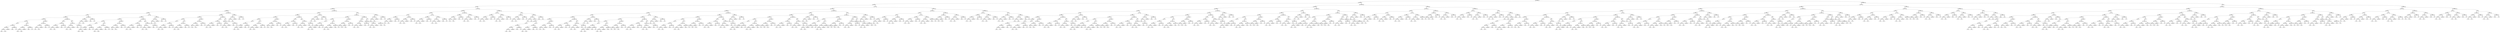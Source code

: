 digraph arbre{
    node [ shape = record, height = .1]
    edge [ tailclip = false , arrowtail = dot, dir = both];

    n0x4a74160 [label="<gauche> | <valeur> COBOL | <droit>"];
    n0x4a74160:gauche:c -> n0x4a74210:valeur;
    n0x4a74210 [label="<gauche> | <valeur> Python | <droit>"];
    n0x4a74210:gauche:c -> n0x4a742c0:valeur;
    n0x4a742c0 [label="<gauche> | <valeur> Rust | <droit>"];
    n0x4a742c0:gauche:c -> n0x4a74370:valeur;
    n0x4a74370 [label="<gauche> | <valeur> GO | <droit>"];
    n0x4a74370:gauche:c -> n0x4a74790:valeur;
    n0x4a74790 [label="<gauche> | <valeur> COBOL | <droit>"];
    n0x4a74790:gauche:c -> n0x4a74840:valeur;
    n0x4a74840 [label="<gauche> | <valeur> Python | <droit>"];
    n0x4a74840:gauche:c -> n0x4a748f0:valeur;
    n0x4a748f0 [label="<gauche> | <valeur> Rust | <droit>"];
    n0x4a748f0:gauche:c -> n0x4a749a0:valeur;
    n0x4a749a0 [label="<gauche> | <valeur> GO | <droit>"];
    n0x4a749a0:gauche:c -> n0x4a74a50:valeur;
    n0x4a74a50 [label="<gauche> | <valeur> COBOL | <droit>"];
    n0x4a74a50:gauche:c -> n0x4a74b00:valeur;
    n0x4a74b00 [label="<gauche> | <valeur> Python | <droit>"];
    n0x4a74b00:gauche:c -> n0x4a74bb0:valeur;
    n0x4a74bb0 [label="<gauche> | <valeur> Rust | <droit>"];
    n0x4a74bb0:gauche:c -> n0x4a74c60:valeur;
    n0x4a74c60 [label="<gauche> | <valeur> GO | <droit>"];
    n0x4a74c60:gauche:c -> n0x4a74d10:valeur;
    n0x4a74d10 [label="<gauche> | <valeur> COBOL | <droit>"];
    n0x4a74d10:gauche:c -> n0x4a74dc0:valeur;
    n0x4a74dc0 [label="<gauche> | <valeur> Python | <droit>"];
    n0x4a74dc0:gauche:c -> n0x4a74e70:valeur;
    n0x4a74e70 [label="<gauche> | <valeur> Rust | <droit>"];
    n0x4a74e70:gauche:c -> n0x4a74f20:valeur;
    n0x4a74f20 [label="<gauche> | <valeur> GO | <droit>"];
    n0x4a74e70:droit:c -> n0x4a74fd0:valeur;
    n0x4a74fd0 [label="<gauche> | <valeur> C# | <droit>"];
    n0x4a74dc0:droit:c -> n0x4a75080:valeur;
    n0x4a75080 [label="<gauche> | <valeur> Javascript | <droit>"];
    n0x4a74d10:droit:c -> n0x4a75130:valeur;
    n0x4a75130 [label="<gauche> | <valeur> Assembler | <droit>"];
    n0x4a75130:gauche:c -> n0x4a751e0:valeur;
    n0x4a751e0 [label="<gauche> | <valeur> Perl | <droit>"];
    n0x4a75130:droit:c -> n0x4a75290:valeur;
    n0x4a75290 [label="<gauche> | <valeur> R | <droit>"];
    n0x4a74bb0:droit:c -> n0x4a75340:valeur;
    n0x4a75340 [label="<gauche> | <valeur> C# | <droit>"];
    n0x4a75340:gauche:c -> n0x4a753f0:valeur;
    n0x4a753f0 [label="<gauche> | <valeur> COBOL | <droit>"];
    n0x4a753f0:gauche:c -> n0x4a754a0:valeur;
    n0x4a754a0 [label="<gauche> | <valeur> Python | <droit>"];
    n0x4a754a0:gauche:c -> n0x4a75550:valeur;
    n0x4a75550 [label="<gauche> | <valeur> Rust | <droit>"];
    n0x4a75550:gauche:c -> n0x4a75600:valeur;
    n0x4a75600 [label="<gauche> | <valeur> GO | <droit>"];
    n0x4a75550:droit:c -> n0x4a756b0:valeur;
    n0x4a756b0 [label="<gauche> | <valeur> C# | <droit>"];
    n0x4a754a0:droit:c -> n0x4a75760:valeur;
    n0x4a75760 [label="<gauche> | <valeur> Javascript | <droit>"];
    n0x4a753f0:droit:c -> n0x4a75810:valeur;
    n0x4a75810 [label="<gauche> | <valeur> Assembler | <droit>"];
    n0x4a75810:gauche:c -> n0x4a758c0:valeur;
    n0x4a758c0 [label="<gauche> | <valeur> Perl | <droit>"];
    n0x4a75810:droit:c -> n0x4a75970:valeur;
    n0x4a75970 [label="<gauche> | <valeur> R | <droit>"];
    n0x4a74b00:droit:c -> n0x4a75a20:valeur;
    n0x4a75a20 [label="<gauche> | <valeur> Javascript | <droit>"];
    n0x4a75a20:gauche:c -> n0x4a75ad0:valeur;
    n0x4a75ad0 [label="<gauche> | <valeur> COBOL | <droit>"];
    n0x4a75ad0:gauche:c -> n0x4a75b80:valeur;
    n0x4a75b80 [label="<gauche> | <valeur> Python | <droit>"];
    n0x4a75b80:gauche:c -> n0x4a75c30:valeur;
    n0x4a75c30 [label="<gauche> | <valeur> Rust | <droit>"];
    n0x4a75c30:gauche:c -> n0x4a75ce0:valeur;
    n0x4a75ce0 [label="<gauche> | <valeur> GO | <droit>"];
    n0x4a75c30:droit:c -> n0x4a75d90:valeur;
    n0x4a75d90 [label="<gauche> | <valeur> C# | <droit>"];
    n0x4a75b80:droit:c -> n0x4a75e40:valeur;
    n0x4a75e40 [label="<gauche> | <valeur> Javascript | <droit>"];
    n0x4a75ad0:droit:c -> n0x4a75ef0:valeur;
    n0x4a75ef0 [label="<gauche> | <valeur> Assembler | <droit>"];
    n0x4a75ef0:gauche:c -> n0x4a75fa0:valeur;
    n0x4a75fa0 [label="<gauche> | <valeur> Perl | <droit>"];
    n0x4a75ef0:droit:c -> n0x4a76050:valeur;
    n0x4a76050 [label="<gauche> | <valeur> R | <droit>"];
    n0x4a74a50:droit:c -> n0x4a76100:valeur;
    n0x4a76100 [label="<gauche> | <valeur> Assembler | <droit>"];
    n0x4a76100:gauche:c -> n0x4a761b0:valeur;
    n0x4a761b0 [label="<gauche> | <valeur> Perl | <droit>"];
    n0x4a761b0:gauche:c -> n0x4a76260:valeur;
    n0x4a76260 [label="<gauche> | <valeur> COBOL | <droit>"];
    n0x4a76260:gauche:c -> n0x4a76310:valeur;
    n0x4a76310 [label="<gauche> | <valeur> Python | <droit>"];
    n0x4a76310:gauche:c -> n0x4a763c0:valeur;
    n0x4a763c0 [label="<gauche> | <valeur> Rust | <droit>"];
    n0x4a763c0:gauche:c -> n0x4a76470:valeur;
    n0x4a76470 [label="<gauche> | <valeur> GO | <droit>"];
    n0x4a763c0:droit:c -> n0x4a76520:valeur;
    n0x4a76520 [label="<gauche> | <valeur> C# | <droit>"];
    n0x4a76310:droit:c -> n0x4a765d0:valeur;
    n0x4a765d0 [label="<gauche> | <valeur> Javascript | <droit>"];
    n0x4a76260:droit:c -> n0x4a76680:valeur;
    n0x4a76680 [label="<gauche> | <valeur> Assembler | <droit>"];
    n0x4a76680:gauche:c -> n0x4a76730:valeur;
    n0x4a76730 [label="<gauche> | <valeur> Perl | <droit>"];
    n0x4a76680:droit:c -> n0x4a767e0:valeur;
    n0x4a767e0 [label="<gauche> | <valeur> R | <droit>"];
    n0x4a76100:droit:c -> n0x4a76890:valeur;
    n0x4a76890 [label="<gauche> | <valeur> R | <droit>"];
    n0x4a76890:gauche:c -> n0x4a76940:valeur;
    n0x4a76940 [label="<gauche> | <valeur> COBOL | <droit>"];
    n0x4a76940:gauche:c -> n0x4a769f0:valeur;
    n0x4a769f0 [label="<gauche> | <valeur> Python | <droit>"];
    n0x4a769f0:gauche:c -> n0x4a76aa0:valeur;
    n0x4a76aa0 [label="<gauche> | <valeur> Rust | <droit>"];
    n0x4a76aa0:gauche:c -> n0x4a76b50:valeur;
    n0x4a76b50 [label="<gauche> | <valeur> GO | <droit>"];
    n0x4a76aa0:droit:c -> n0x4a76c00:valeur;
    n0x4a76c00 [label="<gauche> | <valeur> C# | <droit>"];
    n0x4a769f0:droit:c -> n0x4a76cb0:valeur;
    n0x4a76cb0 [label="<gauche> | <valeur> Javascript | <droit>"];
    n0x4a76940:droit:c -> n0x4a76d60:valeur;
    n0x4a76d60 [label="<gauche> | <valeur> Assembler | <droit>"];
    n0x4a76d60:gauche:c -> n0x4a76e10:valeur;
    n0x4a76e10 [label="<gauche> | <valeur> Perl | <droit>"];
    n0x4a76d60:droit:c -> n0x4a76ec0:valeur;
    n0x4a76ec0 [label="<gauche> | <valeur> R | <droit>"];
    n0x4a749a0:droit:c -> n0x4a76f70:valeur;
    n0x4a76f70 [label="<gauche> | <valeur> COBOL | <droit>"];
    n0x4a76f70:gauche:c -> n0x4a77020:valeur;
    n0x4a77020 [label="<gauche> | <valeur> Python | <droit>"];
    n0x4a77020:gauche:c -> n0x4a770d0:valeur;
    n0x4a770d0 [label="<gauche> | <valeur> Rust | <droit>"];
    n0x4a770d0:gauche:c -> n0x4a77180:valeur;
    n0x4a77180 [label="<gauche> | <valeur> GO | <droit>"];
    n0x4a770d0:droit:c -> n0x4a77230:valeur;
    n0x4a77230 [label="<gauche> | <valeur> C# | <droit>"];
    n0x4a77020:droit:c -> n0x4a772e0:valeur;
    n0x4a772e0 [label="<gauche> | <valeur> Javascript | <droit>"];
    n0x4a76f70:droit:c -> n0x4a77390:valeur;
    n0x4a77390 [label="<gauche> | <valeur> Assembler | <droit>"];
    n0x4a77390:gauche:c -> n0x4a77440:valeur;
    n0x4a77440 [label="<gauche> | <valeur> Perl | <droit>"];
    n0x4a77390:droit:c -> n0x4a774f0:valeur;
    n0x4a774f0 [label="<gauche> | <valeur> R | <droit>"];
    n0x4a748f0:droit:c -> n0x4a775a0:valeur;
    n0x4a775a0 [label="<gauche> | <valeur> C# | <droit>"];
    n0x4a775a0:gauche:c -> n0x4a77650:valeur;
    n0x4a77650 [label="<gauche> | <valeur> COBOL | <droit>"];
    n0x4a77650:gauche:c -> n0x4a77700:valeur;
    n0x4a77700 [label="<gauche> | <valeur> Python | <droit>"];
    n0x4a77700:gauche:c -> n0x4a777b0:valeur;
    n0x4a777b0 [label="<gauche> | <valeur> Rust | <droit>"];
    n0x4a777b0:gauche:c -> n0x4a77860:valeur;
    n0x4a77860 [label="<gauche> | <valeur> GO | <droit>"];
    n0x4a77860:gauche:c -> n0x4a77910:valeur;
    n0x4a77910 [label="<gauche> | <valeur> COBOL | <droit>"];
    n0x4a77910:gauche:c -> n0x4a779c0:valeur;
    n0x4a779c0 [label="<gauche> | <valeur> Python | <droit>"];
    n0x4a779c0:gauche:c -> n0x4a77a70:valeur;
    n0x4a77a70 [label="<gauche> | <valeur> Rust | <droit>"];
    n0x4a77a70:gauche:c -> n0x4a77b20:valeur;
    n0x4a77b20 [label="<gauche> | <valeur> GO | <droit>"];
    n0x4a77a70:droit:c -> n0x4a77bd0:valeur;
    n0x4a77bd0 [label="<gauche> | <valeur> C# | <droit>"];
    n0x4a779c0:droit:c -> n0x4a77c80:valeur;
    n0x4a77c80 [label="<gauche> | <valeur> Javascript | <droit>"];
    n0x4a77910:droit:c -> n0x4a77d30:valeur;
    n0x4a77d30 [label="<gauche> | <valeur> Assembler | <droit>"];
    n0x4a77d30:gauche:c -> n0x4a77de0:valeur;
    n0x4a77de0 [label="<gauche> | <valeur> Perl | <droit>"];
    n0x4a77d30:droit:c -> n0x4a77e90:valeur;
    n0x4a77e90 [label="<gauche> | <valeur> R | <droit>"];
    n0x4a777b0:droit:c -> n0x4a77f40:valeur;
    n0x4a77f40 [label="<gauche> | <valeur> C# | <droit>"];
    n0x4a77f40:gauche:c -> n0x4a77ff0:valeur;
    n0x4a77ff0 [label="<gauche> | <valeur> COBOL | <droit>"];
    n0x4a77ff0:gauche:c -> n0x4a780a0:valeur;
    n0x4a780a0 [label="<gauche> | <valeur> Python | <droit>"];
    n0x4a780a0:gauche:c -> n0x4a78150:valeur;
    n0x4a78150 [label="<gauche> | <valeur> Rust | <droit>"];
    n0x4a78150:gauche:c -> n0x4a78200:valeur;
    n0x4a78200 [label="<gauche> | <valeur> GO | <droit>"];
    n0x4a78150:droit:c -> n0x4a782b0:valeur;
    n0x4a782b0 [label="<gauche> | <valeur> C# | <droit>"];
    n0x4a780a0:droit:c -> n0x4a78360:valeur;
    n0x4a78360 [label="<gauche> | <valeur> Javascript | <droit>"];
    n0x4a77ff0:droit:c -> n0x4a78410:valeur;
    n0x4a78410 [label="<gauche> | <valeur> Assembler | <droit>"];
    n0x4a78410:gauche:c -> n0x4a784c0:valeur;
    n0x4a784c0 [label="<gauche> | <valeur> Perl | <droit>"];
    n0x4a78410:droit:c -> n0x4a78570:valeur;
    n0x4a78570 [label="<gauche> | <valeur> R | <droit>"];
    n0x4a77700:droit:c -> n0x4a78620:valeur;
    n0x4a78620 [label="<gauche> | <valeur> Javascript | <droit>"];
    n0x4a78620:gauche:c -> n0x4a786d0:valeur;
    n0x4a786d0 [label="<gauche> | <valeur> COBOL | <droit>"];
    n0x4a786d0:gauche:c -> n0x4a78780:valeur;
    n0x4a78780 [label="<gauche> | <valeur> Python | <droit>"];
    n0x4a78780:gauche:c -> n0x4a78830:valeur;
    n0x4a78830 [label="<gauche> | <valeur> Rust | <droit>"];
    n0x4a78830:gauche:c -> n0x4a788e0:valeur;
    n0x4a788e0 [label="<gauche> | <valeur> GO | <droit>"];
    n0x4a78830:droit:c -> n0x4a78990:valeur;
    n0x4a78990 [label="<gauche> | <valeur> C# | <droit>"];
    n0x4a78780:droit:c -> n0x4a78a40:valeur;
    n0x4a78a40 [label="<gauche> | <valeur> Javascript | <droit>"];
    n0x4a786d0:droit:c -> n0x4a78af0:valeur;
    n0x4a78af0 [label="<gauche> | <valeur> Assembler | <droit>"];
    n0x4a78af0:gauche:c -> n0x4a78ba0:valeur;
    n0x4a78ba0 [label="<gauche> | <valeur> Perl | <droit>"];
    n0x4a78af0:droit:c -> n0x4a78c50:valeur;
    n0x4a78c50 [label="<gauche> | <valeur> R | <droit>"];
    n0x4a77650:droit:c -> n0x4a78d00:valeur;
    n0x4a78d00 [label="<gauche> | <valeur> Assembler | <droit>"];
    n0x4a78d00:gauche:c -> n0x4a78db0:valeur;
    n0x4a78db0 [label="<gauche> | <valeur> Perl | <droit>"];
    n0x4a78db0:gauche:c -> n0x4a78e60:valeur;
    n0x4a78e60 [label="<gauche> | <valeur> COBOL | <droit>"];
    n0x4a78e60:gauche:c -> n0x4a78f10:valeur;
    n0x4a78f10 [label="<gauche> | <valeur> Python | <droit>"];
    n0x4a78f10:gauche:c -> n0x4a78fc0:valeur;
    n0x4a78fc0 [label="<gauche> | <valeur> Rust | <droit>"];
    n0x4a78fc0:gauche:c -> n0x4a79070:valeur;
    n0x4a79070 [label="<gauche> | <valeur> GO | <droit>"];
    n0x4a78fc0:droit:c -> n0x4a79120:valeur;
    n0x4a79120 [label="<gauche> | <valeur> C# | <droit>"];
    n0x4a78f10:droit:c -> n0x4a791d0:valeur;
    n0x4a791d0 [label="<gauche> | <valeur> Javascript | <droit>"];
    n0x4a78e60:droit:c -> n0x4a79280:valeur;
    n0x4a79280 [label="<gauche> | <valeur> Assembler | <droit>"];
    n0x4a79280:gauche:c -> n0x4a79330:valeur;
    n0x4a79330 [label="<gauche> | <valeur> Perl | <droit>"];
    n0x4a79280:droit:c -> n0x4a793e0:valeur;
    n0x4a793e0 [label="<gauche> | <valeur> R | <droit>"];
    n0x4a78d00:droit:c -> n0x4a79490:valeur;
    n0x4a79490 [label="<gauche> | <valeur> R | <droit>"];
    n0x4a79490:gauche:c -> n0x4a79540:valeur;
    n0x4a79540 [label="<gauche> | <valeur> COBOL | <droit>"];
    n0x4a79540:gauche:c -> n0x4a795f0:valeur;
    n0x4a795f0 [label="<gauche> | <valeur> Python | <droit>"];
    n0x4a795f0:gauche:c -> n0x4a796a0:valeur;
    n0x4a796a0 [label="<gauche> | <valeur> Rust | <droit>"];
    n0x4a796a0:gauche:c -> n0x4a79750:valeur;
    n0x4a79750 [label="<gauche> | <valeur> GO | <droit>"];
    n0x4a796a0:droit:c -> n0x4a79800:valeur;
    n0x4a79800 [label="<gauche> | <valeur> C# | <droit>"];
    n0x4a795f0:droit:c -> n0x4a798b0:valeur;
    n0x4a798b0 [label="<gauche> | <valeur> Javascript | <droit>"];
    n0x4a79540:droit:c -> n0x4a79960:valeur;
    n0x4a79960 [label="<gauche> | <valeur> Assembler | <droit>"];
    n0x4a79960:gauche:c -> n0x4a79a10:valeur;
    n0x4a79a10 [label="<gauche> | <valeur> Perl | <droit>"];
    n0x4a79960:droit:c -> n0x4a79ac0:valeur;
    n0x4a79ac0 [label="<gauche> | <valeur> R | <droit>"];
    n0x4a775a0:droit:c -> n0x4a79b70:valeur;
    n0x4a79b70 [label="<gauche> | <valeur> COBOL | <droit>"];
    n0x4a79b70:gauche:c -> n0x4a79c20:valeur;
    n0x4a79c20 [label="<gauche> | <valeur> Python | <droit>"];
    n0x4a79c20:gauche:c -> n0x4a79cd0:valeur;
    n0x4a79cd0 [label="<gauche> | <valeur> Rust | <droit>"];
    n0x4a79cd0:gauche:c -> n0x4a79d80:valeur;
    n0x4a79d80 [label="<gauche> | <valeur> GO | <droit>"];
    n0x4a79cd0:droit:c -> n0x4a79e30:valeur;
    n0x4a79e30 [label="<gauche> | <valeur> C# | <droit>"];
    n0x4a79c20:droit:c -> n0x4a79ee0:valeur;
    n0x4a79ee0 [label="<gauche> | <valeur> Javascript | <droit>"];
    n0x4a79b70:droit:c -> n0x4a79f90:valeur;
    n0x4a79f90 [label="<gauche> | <valeur> Assembler | <droit>"];
    n0x4a79f90:gauche:c -> n0x4a7a040:valeur;
    n0x4a7a040 [label="<gauche> | <valeur> Perl | <droit>"];
    n0x4a79f90:droit:c -> n0x4a7a0f0:valeur;
    n0x4a7a0f0 [label="<gauche> | <valeur> R | <droit>"];
    n0x4a74840:droit:c -> n0x4a7a1a0:valeur;
    n0x4a7a1a0 [label="<gauche> | <valeur> Javascript | <droit>"];
    n0x4a7a1a0:gauche:c -> n0x4a7a250:valeur;
    n0x4a7a250 [label="<gauche> | <valeur> COBOL | <droit>"];
    n0x4a7a250:gauche:c -> n0x4a7a300:valeur;
    n0x4a7a300 [label="<gauche> | <valeur> Python | <droit>"];
    n0x4a7a300:gauche:c -> n0x4a7a3b0:valeur;
    n0x4a7a3b0 [label="<gauche> | <valeur> Rust | <droit>"];
    n0x4a7a3b0:gauche:c -> n0x4a7a460:valeur;
    n0x4a7a460 [label="<gauche> | <valeur> GO | <droit>"];
    n0x4a7a460:gauche:c -> n0x4a7a510:valeur;
    n0x4a7a510 [label="<gauche> | <valeur> COBOL | <droit>"];
    n0x4a7a510:gauche:c -> n0x4a7a5c0:valeur;
    n0x4a7a5c0 [label="<gauche> | <valeur> Python | <droit>"];
    n0x4a7a5c0:gauche:c -> n0x4a7a670:valeur;
    n0x4a7a670 [label="<gauche> | <valeur> Rust | <droit>"];
    n0x4a7a670:gauche:c -> n0x4a7a720:valeur;
    n0x4a7a720 [label="<gauche> | <valeur> GO | <droit>"];
    n0x4a7a670:droit:c -> n0x4a7a7d0:valeur;
    n0x4a7a7d0 [label="<gauche> | <valeur> C# | <droit>"];
    n0x4a7a5c0:droit:c -> n0x4a7a880:valeur;
    n0x4a7a880 [label="<gauche> | <valeur> Javascript | <droit>"];
    n0x4a7a510:droit:c -> n0x4a7a930:valeur;
    n0x4a7a930 [label="<gauche> | <valeur> Assembler | <droit>"];
    n0x4a7a930:gauche:c -> n0x4a7a9e0:valeur;
    n0x4a7a9e0 [label="<gauche> | <valeur> Perl | <droit>"];
    n0x4a7a930:droit:c -> n0x4a7aa90:valeur;
    n0x4a7aa90 [label="<gauche> | <valeur> R | <droit>"];
    n0x4a7a3b0:droit:c -> n0x4a7ab40:valeur;
    n0x4a7ab40 [label="<gauche> | <valeur> C# | <droit>"];
    n0x4a7ab40:gauche:c -> n0x4a7abf0:valeur;
    n0x4a7abf0 [label="<gauche> | <valeur> COBOL | <droit>"];
    n0x4a7abf0:gauche:c -> n0x4a7aca0:valeur;
    n0x4a7aca0 [label="<gauche> | <valeur> Python | <droit>"];
    n0x4a7aca0:gauche:c -> n0x4a7ad50:valeur;
    n0x4a7ad50 [label="<gauche> | <valeur> Rust | <droit>"];
    n0x4a7ad50:gauche:c -> n0x4a7ae00:valeur;
    n0x4a7ae00 [label="<gauche> | <valeur> GO | <droit>"];
    n0x4a7ad50:droit:c -> n0x4a7aeb0:valeur;
    n0x4a7aeb0 [label="<gauche> | <valeur> C# | <droit>"];
    n0x4a7aca0:droit:c -> n0x4a7af60:valeur;
    n0x4a7af60 [label="<gauche> | <valeur> Javascript | <droit>"];
    n0x4a7abf0:droit:c -> n0x4a7b010:valeur;
    n0x4a7b010 [label="<gauche> | <valeur> Assembler | <droit>"];
    n0x4a7b010:gauche:c -> n0x4a7b0c0:valeur;
    n0x4a7b0c0 [label="<gauche> | <valeur> Perl | <droit>"];
    n0x4a7b010:droit:c -> n0x4a7b170:valeur;
    n0x4a7b170 [label="<gauche> | <valeur> R | <droit>"];
    n0x4a7a300:droit:c -> n0x4a7b220:valeur;
    n0x4a7b220 [label="<gauche> | <valeur> Javascript | <droit>"];
    n0x4a7b220:gauche:c -> n0x4a7b2d0:valeur;
    n0x4a7b2d0 [label="<gauche> | <valeur> COBOL | <droit>"];
    n0x4a7b2d0:gauche:c -> n0x4a7b380:valeur;
    n0x4a7b380 [label="<gauche> | <valeur> Python | <droit>"];
    n0x4a7b380:gauche:c -> n0x4a7b430:valeur;
    n0x4a7b430 [label="<gauche> | <valeur> Rust | <droit>"];
    n0x4a7b430:gauche:c -> n0x4a7b4e0:valeur;
    n0x4a7b4e0 [label="<gauche> | <valeur> GO | <droit>"];
    n0x4a7b430:droit:c -> n0x4a7b590:valeur;
    n0x4a7b590 [label="<gauche> | <valeur> C# | <droit>"];
    n0x4a7b380:droit:c -> n0x4a7b640:valeur;
    n0x4a7b640 [label="<gauche> | <valeur> Javascript | <droit>"];
    n0x4a7b2d0:droit:c -> n0x4a7b6f0:valeur;
    n0x4a7b6f0 [label="<gauche> | <valeur> Assembler | <droit>"];
    n0x4a7b6f0:gauche:c -> n0x4a7b7a0:valeur;
    n0x4a7b7a0 [label="<gauche> | <valeur> Perl | <droit>"];
    n0x4a7b6f0:droit:c -> n0x4a7b850:valeur;
    n0x4a7b850 [label="<gauche> | <valeur> R | <droit>"];
    n0x4a7a250:droit:c -> n0x4a7b900:valeur;
    n0x4a7b900 [label="<gauche> | <valeur> Assembler | <droit>"];
    n0x4a7b900:gauche:c -> n0x4a7b9b0:valeur;
    n0x4a7b9b0 [label="<gauche> | <valeur> Perl | <droit>"];
    n0x4a7b9b0:gauche:c -> n0x4a7ba60:valeur;
    n0x4a7ba60 [label="<gauche> | <valeur> COBOL | <droit>"];
    n0x4a7ba60:gauche:c -> n0x4a7bb10:valeur;
    n0x4a7bb10 [label="<gauche> | <valeur> Python | <droit>"];
    n0x4a7bb10:gauche:c -> n0x4a7bbc0:valeur;
    n0x4a7bbc0 [label="<gauche> | <valeur> Rust | <droit>"];
    n0x4a7bbc0:gauche:c -> n0x4a7bc70:valeur;
    n0x4a7bc70 [label="<gauche> | <valeur> GO | <droit>"];
    n0x4a7bbc0:droit:c -> n0x4a7bd20:valeur;
    n0x4a7bd20 [label="<gauche> | <valeur> C# | <droit>"];
    n0x4a7bb10:droit:c -> n0x4a7bdd0:valeur;
    n0x4a7bdd0 [label="<gauche> | <valeur> Javascript | <droit>"];
    n0x4a7ba60:droit:c -> n0x4a7be80:valeur;
    n0x4a7be80 [label="<gauche> | <valeur> Assembler | <droit>"];
    n0x4a7be80:gauche:c -> n0x4a7bf30:valeur;
    n0x4a7bf30 [label="<gauche> | <valeur> Perl | <droit>"];
    n0x4a7be80:droit:c -> n0x4a7bfe0:valeur;
    n0x4a7bfe0 [label="<gauche> | <valeur> R | <droit>"];
    n0x4a7b900:droit:c -> n0x4a7c090:valeur;
    n0x4a7c090 [label="<gauche> | <valeur> R | <droit>"];
    n0x4a7c090:gauche:c -> n0x4a7c140:valeur;
    n0x4a7c140 [label="<gauche> | <valeur> COBOL | <droit>"];
    n0x4a7c140:gauche:c -> n0x4a7c1f0:valeur;
    n0x4a7c1f0 [label="<gauche> | <valeur> Python | <droit>"];
    n0x4a7c1f0:gauche:c -> n0x4a7c2a0:valeur;
    n0x4a7c2a0 [label="<gauche> | <valeur> Rust | <droit>"];
    n0x4a7c2a0:gauche:c -> n0x4a7c350:valeur;
    n0x4a7c350 [label="<gauche> | <valeur> GO | <droit>"];
    n0x4a7c2a0:droit:c -> n0x4a7c400:valeur;
    n0x4a7c400 [label="<gauche> | <valeur> C# | <droit>"];
    n0x4a7c1f0:droit:c -> n0x4a7c4b0:valeur;
    n0x4a7c4b0 [label="<gauche> | <valeur> Javascript | <droit>"];
    n0x4a7c140:droit:c -> n0x4a7c560:valeur;
    n0x4a7c560 [label="<gauche> | <valeur> Assembler | <droit>"];
    n0x4a7c560:gauche:c -> n0x4a7c610:valeur;
    n0x4a7c610 [label="<gauche> | <valeur> Perl | <droit>"];
    n0x4a7c560:droit:c -> n0x4a7c6c0:valeur;
    n0x4a7c6c0 [label="<gauche> | <valeur> R | <droit>"];
    n0x4a7a1a0:droit:c -> n0x4a7c770:valeur;
    n0x4a7c770 [label="<gauche> | <valeur> COBOL | <droit>"];
    n0x4a7c770:gauche:c -> n0x4a7c820:valeur;
    n0x4a7c820 [label="<gauche> | <valeur> Python | <droit>"];
    n0x4a7c820:gauche:c -> n0x4a7c8d0:valeur;
    n0x4a7c8d0 [label="<gauche> | <valeur> Rust | <droit>"];
    n0x4a7c8d0:gauche:c -> n0x4a7c980:valeur;
    n0x4a7c980 [label="<gauche> | <valeur> GO | <droit>"];
    n0x4a7c8d0:droit:c -> n0x4a7ca30:valeur;
    n0x4a7ca30 [label="<gauche> | <valeur> C# | <droit>"];
    n0x4a7c820:droit:c -> n0x4a7cae0:valeur;
    n0x4a7cae0 [label="<gauche> | <valeur> Javascript | <droit>"];
    n0x4a7c770:droit:c -> n0x4a7cb90:valeur;
    n0x4a7cb90 [label="<gauche> | <valeur> Assembler | <droit>"];
    n0x4a7cb90:gauche:c -> n0x4a7cc40:valeur;
    n0x4a7cc40 [label="<gauche> | <valeur> Perl | <droit>"];
    n0x4a7cb90:droit:c -> n0x4a7ccf0:valeur;
    n0x4a7ccf0 [label="<gauche> | <valeur> R | <droit>"];
    n0x4a74790:droit:c -> n0x4a7cda0:valeur;
    n0x4a7cda0 [label="<gauche> | <valeur> Assembler | <droit>"];
    n0x4a7cda0:gauche:c -> n0x4a7ce50:valeur;
    n0x4a7ce50 [label="<gauche> | <valeur> Perl | <droit>"];
    n0x4a7ce50:gauche:c -> n0x4a7cf00:valeur;
    n0x4a7cf00 [label="<gauche> | <valeur> COBOL | <droit>"];
    n0x4a7cf00:gauche:c -> n0x4a7cfb0:valeur;
    n0x4a7cfb0 [label="<gauche> | <valeur> Python | <droit>"];
    n0x4a7cfb0:gauche:c -> n0x4a7d060:valeur;
    n0x4a7d060 [label="<gauche> | <valeur> Rust | <droit>"];
    n0x4a7d060:gauche:c -> n0x4a7d110:valeur;
    n0x4a7d110 [label="<gauche> | <valeur> GO | <droit>"];
    n0x4a7d110:gauche:c -> n0x4a7d1c0:valeur;
    n0x4a7d1c0 [label="<gauche> | <valeur> COBOL | <droit>"];
    n0x4a7d1c0:gauche:c -> n0x4a7d270:valeur;
    n0x4a7d270 [label="<gauche> | <valeur> Python | <droit>"];
    n0x4a7d270:gauche:c -> n0x4a7d320:valeur;
    n0x4a7d320 [label="<gauche> | <valeur> Rust | <droit>"];
    n0x4a7d320:gauche:c -> n0x4a7d3d0:valeur;
    n0x4a7d3d0 [label="<gauche> | <valeur> GO | <droit>"];
    n0x4a7d320:droit:c -> n0x4a7d480:valeur;
    n0x4a7d480 [label="<gauche> | <valeur> C# | <droit>"];
    n0x4a7d270:droit:c -> n0x4a7d530:valeur;
    n0x4a7d530 [label="<gauche> | <valeur> Javascript | <droit>"];
    n0x4a7d1c0:droit:c -> n0x4a7d5e0:valeur;
    n0x4a7d5e0 [label="<gauche> | <valeur> Assembler | <droit>"];
    n0x4a7d5e0:gauche:c -> n0x4a7d690:valeur;
    n0x4a7d690 [label="<gauche> | <valeur> Perl | <droit>"];
    n0x4a7d5e0:droit:c -> n0x4a7d740:valeur;
    n0x4a7d740 [label="<gauche> | <valeur> R | <droit>"];
    n0x4a7d060:droit:c -> n0x4a7d7f0:valeur;
    n0x4a7d7f0 [label="<gauche> | <valeur> C# | <droit>"];
    n0x4a7d7f0:gauche:c -> n0x4a7d8a0:valeur;
    n0x4a7d8a0 [label="<gauche> | <valeur> COBOL | <droit>"];
    n0x4a7d8a0:gauche:c -> n0x4a7d950:valeur;
    n0x4a7d950 [label="<gauche> | <valeur> Python | <droit>"];
    n0x4a7d950:gauche:c -> n0x4a7da00:valeur;
    n0x4a7da00 [label="<gauche> | <valeur> Rust | <droit>"];
    n0x4a7da00:gauche:c -> n0x4a7dab0:valeur;
    n0x4a7dab0 [label="<gauche> | <valeur> GO | <droit>"];
    n0x4a7da00:droit:c -> n0x4a7db60:valeur;
    n0x4a7db60 [label="<gauche> | <valeur> C# | <droit>"];
    n0x4a7d950:droit:c -> n0x4a7dc10:valeur;
    n0x4a7dc10 [label="<gauche> | <valeur> Javascript | <droit>"];
    n0x4a7d8a0:droit:c -> n0x4a7dcc0:valeur;
    n0x4a7dcc0 [label="<gauche> | <valeur> Assembler | <droit>"];
    n0x4a7dcc0:gauche:c -> n0x4a7dd70:valeur;
    n0x4a7dd70 [label="<gauche> | <valeur> Perl | <droit>"];
    n0x4a7dcc0:droit:c -> n0x4a7de20:valeur;
    n0x4a7de20 [label="<gauche> | <valeur> R | <droit>"];
    n0x4a7cfb0:droit:c -> n0x4a7ded0:valeur;
    n0x4a7ded0 [label="<gauche> | <valeur> Javascript | <droit>"];
    n0x4a7ded0:gauche:c -> n0x4a7df80:valeur;
    n0x4a7df80 [label="<gauche> | <valeur> COBOL | <droit>"];
    n0x4a7df80:gauche:c -> n0x4a7e030:valeur;
    n0x4a7e030 [label="<gauche> | <valeur> Python | <droit>"];
    n0x4a7e030:gauche:c -> n0x4a7e0e0:valeur;
    n0x4a7e0e0 [label="<gauche> | <valeur> Rust | <droit>"];
    n0x4a7e0e0:gauche:c -> n0x4a7e190:valeur;
    n0x4a7e190 [label="<gauche> | <valeur> GO | <droit>"];
    n0x4a7e0e0:droit:c -> n0x4a7e240:valeur;
    n0x4a7e240 [label="<gauche> | <valeur> C# | <droit>"];
    n0x4a7e030:droit:c -> n0x4a7e2f0:valeur;
    n0x4a7e2f0 [label="<gauche> | <valeur> Javascript | <droit>"];
    n0x4a7df80:droit:c -> n0x4a7e3a0:valeur;
    n0x4a7e3a0 [label="<gauche> | <valeur> Assembler | <droit>"];
    n0x4a7e3a0:gauche:c -> n0x4a7e450:valeur;
    n0x4a7e450 [label="<gauche> | <valeur> Perl | <droit>"];
    n0x4a7e3a0:droit:c -> n0x4a7e500:valeur;
    n0x4a7e500 [label="<gauche> | <valeur> R | <droit>"];
    n0x4a7cf00:droit:c -> n0x4a7e5b0:valeur;
    n0x4a7e5b0 [label="<gauche> | <valeur> Assembler | <droit>"];
    n0x4a7e5b0:gauche:c -> n0x4a7e660:valeur;
    n0x4a7e660 [label="<gauche> | <valeur> Perl | <droit>"];
    n0x4a7e660:gauche:c -> n0x4a7e710:valeur;
    n0x4a7e710 [label="<gauche> | <valeur> COBOL | <droit>"];
    n0x4a7e710:gauche:c -> n0x4a7e7c0:valeur;
    n0x4a7e7c0 [label="<gauche> | <valeur> Python | <droit>"];
    n0x4a7e7c0:gauche:c -> n0x4a7e870:valeur;
    n0x4a7e870 [label="<gauche> | <valeur> Rust | <droit>"];
    n0x4a7e870:gauche:c -> n0x4a7e920:valeur;
    n0x4a7e920 [label="<gauche> | <valeur> GO | <droit>"];
    n0x4a7e870:droit:c -> n0x4a7e9d0:valeur;
    n0x4a7e9d0 [label="<gauche> | <valeur> C# | <droit>"];
    n0x4a7e7c0:droit:c -> n0x4a7ea80:valeur;
    n0x4a7ea80 [label="<gauche> | <valeur> Javascript | <droit>"];
    n0x4a7e710:droit:c -> n0x4a7eb30:valeur;
    n0x4a7eb30 [label="<gauche> | <valeur> Assembler | <droit>"];
    n0x4a7eb30:gauche:c -> n0x4a7ebe0:valeur;
    n0x4a7ebe0 [label="<gauche> | <valeur> Perl | <droit>"];
    n0x4a7eb30:droit:c -> n0x4a7ec90:valeur;
    n0x4a7ec90 [label="<gauche> | <valeur> R | <droit>"];
    n0x4a7e5b0:droit:c -> n0x4a7ed40:valeur;
    n0x4a7ed40 [label="<gauche> | <valeur> R | <droit>"];
    n0x4a7ed40:gauche:c -> n0x4a7edf0:valeur;
    n0x4a7edf0 [label="<gauche> | <valeur> COBOL | <droit>"];
    n0x4a7edf0:gauche:c -> n0x4a7eea0:valeur;
    n0x4a7eea0 [label="<gauche> | <valeur> Python | <droit>"];
    n0x4a7eea0:gauche:c -> n0x4a7ef50:valeur;
    n0x4a7ef50 [label="<gauche> | <valeur> Rust | <droit>"];
    n0x4a7ef50:gauche:c -> n0x4a7f000:valeur;
    n0x4a7f000 [label="<gauche> | <valeur> GO | <droit>"];
    n0x4a7ef50:droit:c -> n0x4a7f0b0:valeur;
    n0x4a7f0b0 [label="<gauche> | <valeur> C# | <droit>"];
    n0x4a7eea0:droit:c -> n0x4a7f160:valeur;
    n0x4a7f160 [label="<gauche> | <valeur> Javascript | <droit>"];
    n0x4a7edf0:droit:c -> n0x4a7f210:valeur;
    n0x4a7f210 [label="<gauche> | <valeur> Assembler | <droit>"];
    n0x4a7f210:gauche:c -> n0x4a7f2c0:valeur;
    n0x4a7f2c0 [label="<gauche> | <valeur> Perl | <droit>"];
    n0x4a7f210:droit:c -> n0x4a7f370:valeur;
    n0x4a7f370 [label="<gauche> | <valeur> R | <droit>"];
    n0x4a7ce50:droit:c -> n0x4a7f420:valeur;
    n0x4a7f420 [label="<gauche> | <valeur> COBOL | <droit>"];
    n0x4a7f420:gauche:c -> n0x4a7f4d0:valeur;
    n0x4a7f4d0 [label="<gauche> | <valeur> Python | <droit>"];
    n0x4a7f4d0:gauche:c -> n0x4a7f580:valeur;
    n0x4a7f580 [label="<gauche> | <valeur> Rust | <droit>"];
    n0x4a7f580:gauche:c -> n0x4a7f630:valeur;
    n0x4a7f630 [label="<gauche> | <valeur> GO | <droit>"];
    n0x4a7f580:droit:c -> n0x4a7f6e0:valeur;
    n0x4a7f6e0 [label="<gauche> | <valeur> C# | <droit>"];
    n0x4a7f4d0:droit:c -> n0x4a7f790:valeur;
    n0x4a7f790 [label="<gauche> | <valeur> Javascript | <droit>"];
    n0x4a7f420:droit:c -> n0x4a7f840:valeur;
    n0x4a7f840 [label="<gauche> | <valeur> Assembler | <droit>"];
    n0x4a7f840:gauche:c -> n0x4a7f8f0:valeur;
    n0x4a7f8f0 [label="<gauche> | <valeur> Perl | <droit>"];
    n0x4a7f840:droit:c -> n0x4a7f9a0:valeur;
    n0x4a7f9a0 [label="<gauche> | <valeur> R | <droit>"];
    n0x4a7cda0:droit:c -> n0x4a7fa50:valeur;
    n0x4a7fa50 [label="<gauche> | <valeur> R | <droit>"];
    n0x4a7fa50:gauche:c -> n0x4a7fb00:valeur;
    n0x4a7fb00 [label="<gauche> | <valeur> COBOL | <droit>"];
    n0x4a7fb00:gauche:c -> n0x4a7fbb0:valeur;
    n0x4a7fbb0 [label="<gauche> | <valeur> Python | <droit>"];
    n0x4a7fbb0:gauche:c -> n0x4a7fc60:valeur;
    n0x4a7fc60 [label="<gauche> | <valeur> Rust | <droit>"];
    n0x4a7fc60:gauche:c -> n0x4a7fd10:valeur;
    n0x4a7fd10 [label="<gauche> | <valeur> GO | <droit>"];
    n0x4a7fd10:gauche:c -> n0x4a7fdc0:valeur;
    n0x4a7fdc0 [label="<gauche> | <valeur> COBOL | <droit>"];
    n0x4a7fdc0:gauche:c -> n0x4a7fe70:valeur;
    n0x4a7fe70 [label="<gauche> | <valeur> Python | <droit>"];
    n0x4a7fe70:gauche:c -> n0x4a7ff20:valeur;
    n0x4a7ff20 [label="<gauche> | <valeur> Rust | <droit>"];
    n0x4a7ff20:gauche:c -> n0x4a7ffd0:valeur;
    n0x4a7ffd0 [label="<gauche> | <valeur> GO | <droit>"];
    n0x4a7ff20:droit:c -> n0x4a80080:valeur;
    n0x4a80080 [label="<gauche> | <valeur> C# | <droit>"];
    n0x4a7fe70:droit:c -> n0x4a80130:valeur;
    n0x4a80130 [label="<gauche> | <valeur> Javascript | <droit>"];
    n0x4a7fdc0:droit:c -> n0x4a801e0:valeur;
    n0x4a801e0 [label="<gauche> | <valeur> Assembler | <droit>"];
    n0x4a801e0:gauche:c -> n0x4a80290:valeur;
    n0x4a80290 [label="<gauche> | <valeur> Perl | <droit>"];
    n0x4a801e0:droit:c -> n0x4a80340:valeur;
    n0x4a80340 [label="<gauche> | <valeur> R | <droit>"];
    n0x4a7fc60:droit:c -> n0x4a803f0:valeur;
    n0x4a803f0 [label="<gauche> | <valeur> C# | <droit>"];
    n0x4a803f0:gauche:c -> n0x4a804a0:valeur;
    n0x4a804a0 [label="<gauche> | <valeur> COBOL | <droit>"];
    n0x4a804a0:gauche:c -> n0x4a80550:valeur;
    n0x4a80550 [label="<gauche> | <valeur> Python | <droit>"];
    n0x4a80550:gauche:c -> n0x4a80600:valeur;
    n0x4a80600 [label="<gauche> | <valeur> Rust | <droit>"];
    n0x4a80600:gauche:c -> n0x4a806b0:valeur;
    n0x4a806b0 [label="<gauche> | <valeur> GO | <droit>"];
    n0x4a80600:droit:c -> n0x4a80760:valeur;
    n0x4a80760 [label="<gauche> | <valeur> C# | <droit>"];
    n0x4a80550:droit:c -> n0x4a80810:valeur;
    n0x4a80810 [label="<gauche> | <valeur> Javascript | <droit>"];
    n0x4a804a0:droit:c -> n0x4a808c0:valeur;
    n0x4a808c0 [label="<gauche> | <valeur> Assembler | <droit>"];
    n0x4a808c0:gauche:c -> n0x4a80970:valeur;
    n0x4a80970 [label="<gauche> | <valeur> Perl | <droit>"];
    n0x4a808c0:droit:c -> n0x4a80a20:valeur;
    n0x4a80a20 [label="<gauche> | <valeur> R | <droit>"];
    n0x4a7fbb0:droit:c -> n0x4a80ad0:valeur;
    n0x4a80ad0 [label="<gauche> | <valeur> Javascript | <droit>"];
    n0x4a80ad0:gauche:c -> n0x4a80b80:valeur;
    n0x4a80b80 [label="<gauche> | <valeur> COBOL | <droit>"];
    n0x4a80b80:gauche:c -> n0x4a80c30:valeur;
    n0x4a80c30 [label="<gauche> | <valeur> Python | <droit>"];
    n0x4a80c30:gauche:c -> n0x4a80ce0:valeur;
    n0x4a80ce0 [label="<gauche> | <valeur> Rust | <droit>"];
    n0x4a80ce0:gauche:c -> n0x4a80d90:valeur;
    n0x4a80d90 [label="<gauche> | <valeur> GO | <droit>"];
    n0x4a80ce0:droit:c -> n0x4a80e40:valeur;
    n0x4a80e40 [label="<gauche> | <valeur> C# | <droit>"];
    n0x4a80c30:droit:c -> n0x4a80ef0:valeur;
    n0x4a80ef0 [label="<gauche> | <valeur> Javascript | <droit>"];
    n0x4a80b80:droit:c -> n0x4a80fa0:valeur;
    n0x4a80fa0 [label="<gauche> | <valeur> Assembler | <droit>"];
    n0x4a80fa0:gauche:c -> n0x4a81050:valeur;
    n0x4a81050 [label="<gauche> | <valeur> Perl | <droit>"];
    n0x4a80fa0:droit:c -> n0x4a81100:valeur;
    n0x4a81100 [label="<gauche> | <valeur> R | <droit>"];
    n0x4a7fb00:droit:c -> n0x4a811b0:valeur;
    n0x4a811b0 [label="<gauche> | <valeur> Assembler | <droit>"];
    n0x4a811b0:gauche:c -> n0x4a81260:valeur;
    n0x4a81260 [label="<gauche> | <valeur> Perl | <droit>"];
    n0x4a81260:gauche:c -> n0x4a81310:valeur;
    n0x4a81310 [label="<gauche> | <valeur> COBOL | <droit>"];
    n0x4a81310:gauche:c -> n0x4a813c0:valeur;
    n0x4a813c0 [label="<gauche> | <valeur> Python | <droit>"];
    n0x4a813c0:gauche:c -> n0x4a81470:valeur;
    n0x4a81470 [label="<gauche> | <valeur> Rust | <droit>"];
    n0x4a81470:gauche:c -> n0x4a81520:valeur;
    n0x4a81520 [label="<gauche> | <valeur> GO | <droit>"];
    n0x4a81470:droit:c -> n0x4a815d0:valeur;
    n0x4a815d0 [label="<gauche> | <valeur> C# | <droit>"];
    n0x4a813c0:droit:c -> n0x4a81680:valeur;
    n0x4a81680 [label="<gauche> | <valeur> Javascript | <droit>"];
    n0x4a81310:droit:c -> n0x4a81730:valeur;
    n0x4a81730 [label="<gauche> | <valeur> Assembler | <droit>"];
    n0x4a81730:gauche:c -> n0x4a817e0:valeur;
    n0x4a817e0 [label="<gauche> | <valeur> Perl | <droit>"];
    n0x4a81730:droit:c -> n0x4a81890:valeur;
    n0x4a81890 [label="<gauche> | <valeur> R | <droit>"];
    n0x4a811b0:droit:c -> n0x4a81940:valeur;
    n0x4a81940 [label="<gauche> | <valeur> R | <droit>"];
    n0x4a81940:gauche:c -> n0x4a819f0:valeur;
    n0x4a819f0 [label="<gauche> | <valeur> COBOL | <droit>"];
    n0x4a819f0:gauche:c -> n0x4a81aa0:valeur;
    n0x4a81aa0 [label="<gauche> | <valeur> Python | <droit>"];
    n0x4a81aa0:gauche:c -> n0x4a81b50:valeur;
    n0x4a81b50 [label="<gauche> | <valeur> Rust | <droit>"];
    n0x4a81b50:gauche:c -> n0x4a81c00:valeur;
    n0x4a81c00 [label="<gauche> | <valeur> GO | <droit>"];
    n0x4a81b50:droit:c -> n0x4a81cb0:valeur;
    n0x4a81cb0 [label="<gauche> | <valeur> C# | <droit>"];
    n0x4a81aa0:droit:c -> n0x4a81d60:valeur;
    n0x4a81d60 [label="<gauche> | <valeur> Javascript | <droit>"];
    n0x4a819f0:droit:c -> n0x4a81e10:valeur;
    n0x4a81e10 [label="<gauche> | <valeur> Assembler | <droit>"];
    n0x4a81e10:gauche:c -> n0x4a81ec0:valeur;
    n0x4a81ec0 [label="<gauche> | <valeur> Perl | <droit>"];
    n0x4a81e10:droit:c -> n0x4a81f70:valeur;
    n0x4a81f70 [label="<gauche> | <valeur> R | <droit>"];
    n0x4a7fa50:droit:c -> n0x4a82020:valeur;
    n0x4a82020 [label="<gauche> | <valeur> COBOL | <droit>"];
    n0x4a82020:gauche:c -> n0x4a820d0:valeur;
    n0x4a820d0 [label="<gauche> | <valeur> Python | <droit>"];
    n0x4a820d0:gauche:c -> n0x4a82180:valeur;
    n0x4a82180 [label="<gauche> | <valeur> Rust | <droit>"];
    n0x4a82180:gauche:c -> n0x4a82230:valeur;
    n0x4a82230 [label="<gauche> | <valeur> GO | <droit>"];
    n0x4a82180:droit:c -> n0x4a822e0:valeur;
    n0x4a822e0 [label="<gauche> | <valeur> C# | <droit>"];
    n0x4a820d0:droit:c -> n0x4a82390:valeur;
    n0x4a82390 [label="<gauche> | <valeur> Javascript | <droit>"];
    n0x4a82020:droit:c -> n0x4a82440:valeur;
    n0x4a82440 [label="<gauche> | <valeur> Assembler | <droit>"];
    n0x4a82440:gauche:c -> n0x4a824f0:valeur;
    n0x4a824f0 [label="<gauche> | <valeur> Perl | <droit>"];
    n0x4a82440:droit:c -> n0x4a825a0:valeur;
    n0x4a825a0 [label="<gauche> | <valeur> R | <droit>"];
    n0x4a74370:droit:c -> n0x4a82650:valeur;
    n0x4a82650 [label="<gauche> | <valeur> COBOL | <droit>"];
    n0x4a82650:gauche:c -> n0x4a82700:valeur;
    n0x4a82700 [label="<gauche> | <valeur> Python | <droit>"];
    n0x4a82700:gauche:c -> n0x4a827b0:valeur;
    n0x4a827b0 [label="<gauche> | <valeur> Rust | <droit>"];
    n0x4a827b0:gauche:c -> n0x4a82860:valeur;
    n0x4a82860 [label="<gauche> | <valeur> GO | <droit>"];
    n0x4a82860:gauche:c -> n0x4a82910:valeur;
    n0x4a82910 [label="<gauche> | <valeur> COBOL | <droit>"];
    n0x4a82910:gauche:c -> n0x4a829c0:valeur;
    n0x4a829c0 [label="<gauche> | <valeur> Python | <droit>"];
    n0x4a829c0:gauche:c -> n0x4a82a70:valeur;
    n0x4a82a70 [label="<gauche> | <valeur> Rust | <droit>"];
    n0x4a82a70:gauche:c -> n0x4a82b20:valeur;
    n0x4a82b20 [label="<gauche> | <valeur> GO | <droit>"];
    n0x4a82a70:droit:c -> n0x4a82bd0:valeur;
    n0x4a82bd0 [label="<gauche> | <valeur> C# | <droit>"];
    n0x4a829c0:droit:c -> n0x4a82c80:valeur;
    n0x4a82c80 [label="<gauche> | <valeur> Javascript | <droit>"];
    n0x4a82910:droit:c -> n0x4a82d30:valeur;
    n0x4a82d30 [label="<gauche> | <valeur> Assembler | <droit>"];
    n0x4a82d30:gauche:c -> n0x4a82de0:valeur;
    n0x4a82de0 [label="<gauche> | <valeur> Perl | <droit>"];
    n0x4a82d30:droit:c -> n0x4a82e90:valeur;
    n0x4a82e90 [label="<gauche> | <valeur> R | <droit>"];
    n0x4a82860:droit:c -> n0x4a82f40:valeur;
    n0x4a82f40 [label="<gauche> | <valeur> COBOL | <droit>"];
    n0x4a82f40:gauche:c -> n0x4a82ff0:valeur;
    n0x4a82ff0 [label="<gauche> | <valeur> Python | <droit>"];
    n0x4a82ff0:gauche:c -> n0x4a830a0:valeur;
    n0x4a830a0 [label="<gauche> | <valeur> Rust | <droit>"];
    n0x4a830a0:gauche:c -> n0x4a83150:valeur;
    n0x4a83150 [label="<gauche> | <valeur> GO | <droit>"];
    n0x4a830a0:droit:c -> n0x4a83200:valeur;
    n0x4a83200 [label="<gauche> | <valeur> C# | <droit>"];
    n0x4a82ff0:droit:c -> n0x4a832b0:valeur;
    n0x4a832b0 [label="<gauche> | <valeur> Javascript | <droit>"];
    n0x4a82f40:droit:c -> n0x4a83360:valeur;
    n0x4a83360 [label="<gauche> | <valeur> Assembler | <droit>"];
    n0x4a83360:gauche:c -> n0x4a83410:valeur;
    n0x4a83410 [label="<gauche> | <valeur> Perl | <droit>"];
    n0x4a83360:droit:c -> n0x4a834c0:valeur;
    n0x4a834c0 [label="<gauche> | <valeur> R | <droit>"];
    n0x4a827b0:droit:c -> n0x4a83570:valeur;
    n0x4a83570 [label="<gauche> | <valeur> C# | <droit>"];
    n0x4a83570:gauche:c -> n0x4a83620:valeur;
    n0x4a83620 [label="<gauche> | <valeur> COBOL | <droit>"];
    n0x4a83620:gauche:c -> n0x4a836d0:valeur;
    n0x4a836d0 [label="<gauche> | <valeur> Python | <droit>"];
    n0x4a836d0:gauche:c -> n0x4a83780:valeur;
    n0x4a83780 [label="<gauche> | <valeur> Rust | <droit>"];
    n0x4a83780:gauche:c -> n0x4a83830:valeur;
    n0x4a83830 [label="<gauche> | <valeur> GO | <droit>"];
    n0x4a83780:droit:c -> n0x4a838e0:valeur;
    n0x4a838e0 [label="<gauche> | <valeur> C# | <droit>"];
    n0x4a836d0:droit:c -> n0x4a83990:valeur;
    n0x4a83990 [label="<gauche> | <valeur> Javascript | <droit>"];
    n0x4a83620:droit:c -> n0x4a83a40:valeur;
    n0x4a83a40 [label="<gauche> | <valeur> Assembler | <droit>"];
    n0x4a83a40:gauche:c -> n0x4a83af0:valeur;
    n0x4a83af0 [label="<gauche> | <valeur> Perl | <droit>"];
    n0x4a83a40:droit:c -> n0x4a83ba0:valeur;
    n0x4a83ba0 [label="<gauche> | <valeur> R | <droit>"];
    n0x4a83570:droit:c -> n0x4a83c50:valeur;
    n0x4a83c50 [label="<gauche> | <valeur> COBOL | <droit>"];
    n0x4a83c50:gauche:c -> n0x4a83d00:valeur;
    n0x4a83d00 [label="<gauche> | <valeur> Python | <droit>"];
    n0x4a83d00:gauche:c -> n0x4a83db0:valeur;
    n0x4a83db0 [label="<gauche> | <valeur> Rust | <droit>"];
    n0x4a83db0:gauche:c -> n0x4a83e60:valeur;
    n0x4a83e60 [label="<gauche> | <valeur> GO | <droit>"];
    n0x4a83db0:droit:c -> n0x4a83f10:valeur;
    n0x4a83f10 [label="<gauche> | <valeur> C# | <droit>"];
    n0x4a83d00:droit:c -> n0x4a83fc0:valeur;
    n0x4a83fc0 [label="<gauche> | <valeur> Javascript | <droit>"];
    n0x4a83c50:droit:c -> n0x4a84070:valeur;
    n0x4a84070 [label="<gauche> | <valeur> Assembler | <droit>"];
    n0x4a84070:gauche:c -> n0x4a84120:valeur;
    n0x4a84120 [label="<gauche> | <valeur> Perl | <droit>"];
    n0x4a84070:droit:c -> n0x4a841d0:valeur;
    n0x4a841d0 [label="<gauche> | <valeur> R | <droit>"];
    n0x4a82700:droit:c -> n0x4a84280:valeur;
    n0x4a84280 [label="<gauche> | <valeur> Javascript | <droit>"];
    n0x4a84280:gauche:c -> n0x4a84330:valeur;
    n0x4a84330 [label="<gauche> | <valeur> COBOL | <droit>"];
    n0x4a84330:gauche:c -> n0x4a843e0:valeur;
    n0x4a843e0 [label="<gauche> | <valeur> Python | <droit>"];
    n0x4a843e0:gauche:c -> n0x4a84490:valeur;
    n0x4a84490 [label="<gauche> | <valeur> Rust | <droit>"];
    n0x4a84490:gauche:c -> n0x4a84540:valeur;
    n0x4a84540 [label="<gauche> | <valeur> GO | <droit>"];
    n0x4a84490:droit:c -> n0x4a845f0:valeur;
    n0x4a845f0 [label="<gauche> | <valeur> C# | <droit>"];
    n0x4a843e0:droit:c -> n0x4a846a0:valeur;
    n0x4a846a0 [label="<gauche> | <valeur> Javascript | <droit>"];
    n0x4a84330:droit:c -> n0x4a84750:valeur;
    n0x4a84750 [label="<gauche> | <valeur> Assembler | <droit>"];
    n0x4a84750:gauche:c -> n0x4a84800:valeur;
    n0x4a84800 [label="<gauche> | <valeur> Perl | <droit>"];
    n0x4a84750:droit:c -> n0x4a848b0:valeur;
    n0x4a848b0 [label="<gauche> | <valeur> R | <droit>"];
    n0x4a84280:droit:c -> n0x4a84960:valeur;
    n0x4a84960 [label="<gauche> | <valeur> COBOL | <droit>"];
    n0x4a84960:gauche:c -> n0x4a84a10:valeur;
    n0x4a84a10 [label="<gauche> | <valeur> Python | <droit>"];
    n0x4a84a10:gauche:c -> n0x4a84ac0:valeur;
    n0x4a84ac0 [label="<gauche> | <valeur> Rust | <droit>"];
    n0x4a84ac0:gauche:c -> n0x4a84b70:valeur;
    n0x4a84b70 [label="<gauche> | <valeur> GO | <droit>"];
    n0x4a84ac0:droit:c -> n0x4a84c20:valeur;
    n0x4a84c20 [label="<gauche> | <valeur> C# | <droit>"];
    n0x4a84a10:droit:c -> n0x4a84cd0:valeur;
    n0x4a84cd0 [label="<gauche> | <valeur> Javascript | <droit>"];
    n0x4a84960:droit:c -> n0x4a84d80:valeur;
    n0x4a84d80 [label="<gauche> | <valeur> Assembler | <droit>"];
    n0x4a84d80:gauche:c -> n0x4a84e30:valeur;
    n0x4a84e30 [label="<gauche> | <valeur> Perl | <droit>"];
    n0x4a84d80:droit:c -> n0x4a84ee0:valeur;
    n0x4a84ee0 [label="<gauche> | <valeur> R | <droit>"];
    n0x4a82650:droit:c -> n0x4a84f90:valeur;
    n0x4a84f90 [label="<gauche> | <valeur> Assembler | <droit>"];
    n0x4a84f90:gauche:c -> n0x4a85040:valeur;
    n0x4a85040 [label="<gauche> | <valeur> Perl | <droit>"];
    n0x4a85040:gauche:c -> n0x4a850f0:valeur;
    n0x4a850f0 [label="<gauche> | <valeur> COBOL | <droit>"];
    n0x4a850f0:gauche:c -> n0x4a851a0:valeur;
    n0x4a851a0 [label="<gauche> | <valeur> Python | <droit>"];
    n0x4a851a0:gauche:c -> n0x4a85250:valeur;
    n0x4a85250 [label="<gauche> | <valeur> Rust | <droit>"];
    n0x4a85250:gauche:c -> n0x4a85300:valeur;
    n0x4a85300 [label="<gauche> | <valeur> GO | <droit>"];
    n0x4a85250:droit:c -> n0x4a853b0:valeur;
    n0x4a853b0 [label="<gauche> | <valeur> C# | <droit>"];
    n0x4a851a0:droit:c -> n0x4a85460:valeur;
    n0x4a85460 [label="<gauche> | <valeur> Javascript | <droit>"];
    n0x4a850f0:droit:c -> n0x4a85510:valeur;
    n0x4a85510 [label="<gauche> | <valeur> Assembler | <droit>"];
    n0x4a85510:gauche:c -> n0x4a855c0:valeur;
    n0x4a855c0 [label="<gauche> | <valeur> Perl | <droit>"];
    n0x4a85510:droit:c -> n0x4a85670:valeur;
    n0x4a85670 [label="<gauche> | <valeur> R | <droit>"];
    n0x4a85040:droit:c -> n0x4a85720:valeur;
    n0x4a85720 [label="<gauche> | <valeur> COBOL | <droit>"];
    n0x4a85720:gauche:c -> n0x4a857d0:valeur;
    n0x4a857d0 [label="<gauche> | <valeur> Python | <droit>"];
    n0x4a857d0:gauche:c -> n0x4a85880:valeur;
    n0x4a85880 [label="<gauche> | <valeur> Rust | <droit>"];
    n0x4a85880:gauche:c -> n0x4a85930:valeur;
    n0x4a85930 [label="<gauche> | <valeur> GO | <droit>"];
    n0x4a85880:droit:c -> n0x4a859e0:valeur;
    n0x4a859e0 [label="<gauche> | <valeur> C# | <droit>"];
    n0x4a857d0:droit:c -> n0x4a85a90:valeur;
    n0x4a85a90 [label="<gauche> | <valeur> Javascript | <droit>"];
    n0x4a85720:droit:c -> n0x4a85b40:valeur;
    n0x4a85b40 [label="<gauche> | <valeur> Assembler | <droit>"];
    n0x4a85b40:gauche:c -> n0x4a85bf0:valeur;
    n0x4a85bf0 [label="<gauche> | <valeur> Perl | <droit>"];
    n0x4a85b40:droit:c -> n0x4a85ca0:valeur;
    n0x4a85ca0 [label="<gauche> | <valeur> R | <droit>"];
    n0x4a84f90:droit:c -> n0x4a85d50:valeur;
    n0x4a85d50 [label="<gauche> | <valeur> R | <droit>"];
    n0x4a85d50:gauche:c -> n0x4a85e00:valeur;
    n0x4a85e00 [label="<gauche> | <valeur> COBOL | <droit>"];
    n0x4a85e00:gauche:c -> n0x4a85eb0:valeur;
    n0x4a85eb0 [label="<gauche> | <valeur> Python | <droit>"];
    n0x4a85eb0:gauche:c -> n0x4a85f60:valeur;
    n0x4a85f60 [label="<gauche> | <valeur> Rust | <droit>"];
    n0x4a85f60:gauche:c -> n0x4a86010:valeur;
    n0x4a86010 [label="<gauche> | <valeur> GO | <droit>"];
    n0x4a85f60:droit:c -> n0x4a860c0:valeur;
    n0x4a860c0 [label="<gauche> | <valeur> C# | <droit>"];
    n0x4a85eb0:droit:c -> n0x4a86170:valeur;
    n0x4a86170 [label="<gauche> | <valeur> Javascript | <droit>"];
    n0x4a85e00:droit:c -> n0x4a86220:valeur;
    n0x4a86220 [label="<gauche> | <valeur> Assembler | <droit>"];
    n0x4a86220:gauche:c -> n0x4a862d0:valeur;
    n0x4a862d0 [label="<gauche> | <valeur> Perl | <droit>"];
    n0x4a86220:droit:c -> n0x4a86380:valeur;
    n0x4a86380 [label="<gauche> | <valeur> R | <droit>"];
    n0x4a85d50:droit:c -> n0x4a86430:valeur;
    n0x4a86430 [label="<gauche> | <valeur> COBOL | <droit>"];
    n0x4a86430:gauche:c -> n0x4a864e0:valeur;
    n0x4a864e0 [label="<gauche> | <valeur> Python | <droit>"];
    n0x4a864e0:gauche:c -> n0x4a86590:valeur;
    n0x4a86590 [label="<gauche> | <valeur> Rust | <droit>"];
    n0x4a86590:gauche:c -> n0x4a86640:valeur;
    n0x4a86640 [label="<gauche> | <valeur> GO | <droit>"];
    n0x4a86590:droit:c -> n0x4a866f0:valeur;
    n0x4a866f0 [label="<gauche> | <valeur> C# | <droit>"];
    n0x4a864e0:droit:c -> n0x4a867a0:valeur;
    n0x4a867a0 [label="<gauche> | <valeur> Javascript | <droit>"];
    n0x4a86430:droit:c -> n0x4a86850:valeur;
    n0x4a86850 [label="<gauche> | <valeur> Assembler | <droit>"];
    n0x4a86850:gauche:c -> n0x4a86900:valeur;
    n0x4a86900 [label="<gauche> | <valeur> Perl | <droit>"];
    n0x4a86850:droit:c -> n0x4a869b0:valeur;
    n0x4a869b0 [label="<gauche> | <valeur> R | <droit>"];
    n0x4a742c0:droit:c -> n0x4a74420:valeur;
    n0x4a74420 [label="<gauche> | <valeur> C# | <droit>"];
    n0x4a74420:gauche:c -> n0x4a86a60:valeur;
    n0x4a86a60 [label="<gauche> | <valeur> COBOL | <droit>"];
    n0x4a86a60:gauche:c -> n0x4a86b10:valeur;
    n0x4a86b10 [label="<gauche> | <valeur> Python | <droit>"];
    n0x4a86b10:gauche:c -> n0x4a86bc0:valeur;
    n0x4a86bc0 [label="<gauche> | <valeur> Rust | <droit>"];
    n0x4a86bc0:gauche:c -> n0x4a86c70:valeur;
    n0x4a86c70 [label="<gauche> | <valeur> GO | <droit>"];
    n0x4a86c70:gauche:c -> n0x4a86d20:valeur;
    n0x4a86d20 [label="<gauche> | <valeur> COBOL | <droit>"];
    n0x4a86d20:gauche:c -> n0x4a86dd0:valeur;
    n0x4a86dd0 [label="<gauche> | <valeur> Python | <droit>"];
    n0x4a86dd0:gauche:c -> n0x4a86e80:valeur;
    n0x4a86e80 [label="<gauche> | <valeur> Rust | <droit>"];
    n0x4a86e80:gauche:c -> n0x4a86f30:valeur;
    n0x4a86f30 [label="<gauche> | <valeur> GO | <droit>"];
    n0x4a86f30:gauche:c -> n0x4a86fe0:valeur;
    n0x4a86fe0 [label="<gauche> | <valeur> COBOL | <droit>"];
    n0x4a86fe0:gauche:c -> n0x4a87090:valeur;
    n0x4a87090 [label="<gauche> | <valeur> Python | <droit>"];
    n0x4a87090:gauche:c -> n0x4a87140:valeur;
    n0x4a87140 [label="<gauche> | <valeur> Rust | <droit>"];
    n0x4a87140:gauche:c -> n0x4a871f0:valeur;
    n0x4a871f0 [label="<gauche> | <valeur> GO | <droit>"];
    n0x4a87140:droit:c -> n0x4a872a0:valeur;
    n0x4a872a0 [label="<gauche> | <valeur> C# | <droit>"];
    n0x4a87090:droit:c -> n0x4a87350:valeur;
    n0x4a87350 [label="<gauche> | <valeur> Javascript | <droit>"];
    n0x4a86fe0:droit:c -> n0x4a87400:valeur;
    n0x4a87400 [label="<gauche> | <valeur> Assembler | <droit>"];
    n0x4a87400:gauche:c -> n0x4a874b0:valeur;
    n0x4a874b0 [label="<gauche> | <valeur> Perl | <droit>"];
    n0x4a87400:droit:c -> n0x4a87560:valeur;
    n0x4a87560 [label="<gauche> | <valeur> R | <droit>"];
    n0x4a86e80:droit:c -> n0x4a87610:valeur;
    n0x4a87610 [label="<gauche> | <valeur> C# | <droit>"];
    n0x4a87610:gauche:c -> n0x4a876c0:valeur;
    n0x4a876c0 [label="<gauche> | <valeur> COBOL | <droit>"];
    n0x4a876c0:gauche:c -> n0x4a87770:valeur;
    n0x4a87770 [label="<gauche> | <valeur> Python | <droit>"];
    n0x4a87770:gauche:c -> n0x4a87820:valeur;
    n0x4a87820 [label="<gauche> | <valeur> Rust | <droit>"];
    n0x4a87820:gauche:c -> n0x4a878d0:valeur;
    n0x4a878d0 [label="<gauche> | <valeur> GO | <droit>"];
    n0x4a87820:droit:c -> n0x4a87980:valeur;
    n0x4a87980 [label="<gauche> | <valeur> C# | <droit>"];
    n0x4a87770:droit:c -> n0x4a87a30:valeur;
    n0x4a87a30 [label="<gauche> | <valeur> Javascript | <droit>"];
    n0x4a876c0:droit:c -> n0x4a87ae0:valeur;
    n0x4a87ae0 [label="<gauche> | <valeur> Assembler | <droit>"];
    n0x4a87ae0:gauche:c -> n0x4a87b90:valeur;
    n0x4a87b90 [label="<gauche> | <valeur> Perl | <droit>"];
    n0x4a87ae0:droit:c -> n0x4a87c40:valeur;
    n0x4a87c40 [label="<gauche> | <valeur> R | <droit>"];
    n0x4a86dd0:droit:c -> n0x4a87cf0:valeur;
    n0x4a87cf0 [label="<gauche> | <valeur> Javascript | <droit>"];
    n0x4a87cf0:gauche:c -> n0x4a87da0:valeur;
    n0x4a87da0 [label="<gauche> | <valeur> COBOL | <droit>"];
    n0x4a87da0:gauche:c -> n0x4a87e50:valeur;
    n0x4a87e50 [label="<gauche> | <valeur> Python | <droit>"];
    n0x4a87e50:gauche:c -> n0x4a87f00:valeur;
    n0x4a87f00 [label="<gauche> | <valeur> Rust | <droit>"];
    n0x4a87f00:gauche:c -> n0x4a87fb0:valeur;
    n0x4a87fb0 [label="<gauche> | <valeur> GO | <droit>"];
    n0x4a87f00:droit:c -> n0x4a88060:valeur;
    n0x4a88060 [label="<gauche> | <valeur> C# | <droit>"];
    n0x4a87e50:droit:c -> n0x4a88110:valeur;
    n0x4a88110 [label="<gauche> | <valeur> Javascript | <droit>"];
    n0x4a87da0:droit:c -> n0x4a881c0:valeur;
    n0x4a881c0 [label="<gauche> | <valeur> Assembler | <droit>"];
    n0x4a881c0:gauche:c -> n0x4a88270:valeur;
    n0x4a88270 [label="<gauche> | <valeur> Perl | <droit>"];
    n0x4a881c0:droit:c -> n0x4a88320:valeur;
    n0x4a88320 [label="<gauche> | <valeur> R | <droit>"];
    n0x4a86d20:droit:c -> n0x4a883d0:valeur;
    n0x4a883d0 [label="<gauche> | <valeur> Assembler | <droit>"];
    n0x4a883d0:gauche:c -> n0x4a88480:valeur;
    n0x4a88480 [label="<gauche> | <valeur> Perl | <droit>"];
    n0x4a88480:gauche:c -> n0x4a88530:valeur;
    n0x4a88530 [label="<gauche> | <valeur> COBOL | <droit>"];
    n0x4a88530:gauche:c -> n0x4a885e0:valeur;
    n0x4a885e0 [label="<gauche> | <valeur> Python | <droit>"];
    n0x4a885e0:gauche:c -> n0x4a88690:valeur;
    n0x4a88690 [label="<gauche> | <valeur> Rust | <droit>"];
    n0x4a88690:gauche:c -> n0x4a88740:valeur;
    n0x4a88740 [label="<gauche> | <valeur> GO | <droit>"];
    n0x4a88690:droit:c -> n0x4a887f0:valeur;
    n0x4a887f0 [label="<gauche> | <valeur> C# | <droit>"];
    n0x4a885e0:droit:c -> n0x4a888a0:valeur;
    n0x4a888a0 [label="<gauche> | <valeur> Javascript | <droit>"];
    n0x4a88530:droit:c -> n0x4a88950:valeur;
    n0x4a88950 [label="<gauche> | <valeur> Assembler | <droit>"];
    n0x4a88950:gauche:c -> n0x4a88a00:valeur;
    n0x4a88a00 [label="<gauche> | <valeur> Perl | <droit>"];
    n0x4a88950:droit:c -> n0x4a88ab0:valeur;
    n0x4a88ab0 [label="<gauche> | <valeur> R | <droit>"];
    n0x4a883d0:droit:c -> n0x4a88b60:valeur;
    n0x4a88b60 [label="<gauche> | <valeur> R | <droit>"];
    n0x4a88b60:gauche:c -> n0x4a88c10:valeur;
    n0x4a88c10 [label="<gauche> | <valeur> COBOL | <droit>"];
    n0x4a88c10:gauche:c -> n0x4a88cc0:valeur;
    n0x4a88cc0 [label="<gauche> | <valeur> Python | <droit>"];
    n0x4a88cc0:gauche:c -> n0x4a88d70:valeur;
    n0x4a88d70 [label="<gauche> | <valeur> Rust | <droit>"];
    n0x4a88d70:gauche:c -> n0x4a88e20:valeur;
    n0x4a88e20 [label="<gauche> | <valeur> GO | <droit>"];
    n0x4a88d70:droit:c -> n0x4a88ed0:valeur;
    n0x4a88ed0 [label="<gauche> | <valeur> C# | <droit>"];
    n0x4a88cc0:droit:c -> n0x4a88f80:valeur;
    n0x4a88f80 [label="<gauche> | <valeur> Javascript | <droit>"];
    n0x4a88c10:droit:c -> n0x4a89030:valeur;
    n0x4a89030 [label="<gauche> | <valeur> Assembler | <droit>"];
    n0x4a89030:gauche:c -> n0x4a890e0:valeur;
    n0x4a890e0 [label="<gauche> | <valeur> Perl | <droit>"];
    n0x4a89030:droit:c -> n0x4a89190:valeur;
    n0x4a89190 [label="<gauche> | <valeur> R | <droit>"];
    n0x4a86c70:droit:c -> n0x4a89240:valeur;
    n0x4a89240 [label="<gauche> | <valeur> COBOL | <droit>"];
    n0x4a89240:gauche:c -> n0x4a892f0:valeur;
    n0x4a892f0 [label="<gauche> | <valeur> Python | <droit>"];
    n0x4a892f0:gauche:c -> n0x4a893a0:valeur;
    n0x4a893a0 [label="<gauche> | <valeur> Rust | <droit>"];
    n0x4a893a0:gauche:c -> n0x4a89450:valeur;
    n0x4a89450 [label="<gauche> | <valeur> GO | <droit>"];
    n0x4a893a0:droit:c -> n0x4a89500:valeur;
    n0x4a89500 [label="<gauche> | <valeur> C# | <droit>"];
    n0x4a892f0:droit:c -> n0x4a895b0:valeur;
    n0x4a895b0 [label="<gauche> | <valeur> Javascript | <droit>"];
    n0x4a89240:droit:c -> n0x4a89660:valeur;
    n0x4a89660 [label="<gauche> | <valeur> Assembler | <droit>"];
    n0x4a89660:gauche:c -> n0x4a89710:valeur;
    n0x4a89710 [label="<gauche> | <valeur> Perl | <droit>"];
    n0x4a89660:droit:c -> n0x4a897c0:valeur;
    n0x4a897c0 [label="<gauche> | <valeur> R | <droit>"];
    n0x4a86bc0:droit:c -> n0x4a89870:valeur;
    n0x4a89870 [label="<gauche> | <valeur> C# | <droit>"];
    n0x4a89870:gauche:c -> n0x4a89920:valeur;
    n0x4a89920 [label="<gauche> | <valeur> COBOL | <droit>"];
    n0x4a89920:gauche:c -> n0x4a899d0:valeur;
    n0x4a899d0 [label="<gauche> | <valeur> Python | <droit>"];
    n0x4a899d0:gauche:c -> n0x4a89a80:valeur;
    n0x4a89a80 [label="<gauche> | <valeur> Rust | <droit>"];
    n0x4a89a80:gauche:c -> n0x4a89b30:valeur;
    n0x4a89b30 [label="<gauche> | <valeur> GO | <droit>"];
    n0x4a89b30:gauche:c -> n0x4a89be0:valeur;
    n0x4a89be0 [label="<gauche> | <valeur> COBOL | <droit>"];
    n0x4a89be0:gauche:c -> n0x4a89c90:valeur;
    n0x4a89c90 [label="<gauche> | <valeur> Python | <droit>"];
    n0x4a89c90:gauche:c -> n0x4a89d40:valeur;
    n0x4a89d40 [label="<gauche> | <valeur> Rust | <droit>"];
    n0x4a89d40:gauche:c -> n0x4a89df0:valeur;
    n0x4a89df0 [label="<gauche> | <valeur> GO | <droit>"];
    n0x4a89d40:droit:c -> n0x4a89ea0:valeur;
    n0x4a89ea0 [label="<gauche> | <valeur> C# | <droit>"];
    n0x4a89c90:droit:c -> n0x4a89f50:valeur;
    n0x4a89f50 [label="<gauche> | <valeur> Javascript | <droit>"];
    n0x4a89be0:droit:c -> n0x4a8a000:valeur;
    n0x4a8a000 [label="<gauche> | <valeur> Assembler | <droit>"];
    n0x4a8a000:gauche:c -> n0x4a8a0b0:valeur;
    n0x4a8a0b0 [label="<gauche> | <valeur> Perl | <droit>"];
    n0x4a8a000:droit:c -> n0x4a8a160:valeur;
    n0x4a8a160 [label="<gauche> | <valeur> R | <droit>"];
    n0x4a89a80:droit:c -> n0x4a8a210:valeur;
    n0x4a8a210 [label="<gauche> | <valeur> C# | <droit>"];
    n0x4a8a210:gauche:c -> n0x4a8a2c0:valeur;
    n0x4a8a2c0 [label="<gauche> | <valeur> COBOL | <droit>"];
    n0x4a8a2c0:gauche:c -> n0x4a8a370:valeur;
    n0x4a8a370 [label="<gauche> | <valeur> Python | <droit>"];
    n0x4a8a370:gauche:c -> n0x4a8a420:valeur;
    n0x4a8a420 [label="<gauche> | <valeur> Rust | <droit>"];
    n0x4a8a420:gauche:c -> n0x4a8a4d0:valeur;
    n0x4a8a4d0 [label="<gauche> | <valeur> GO | <droit>"];
    n0x4a8a420:droit:c -> n0x4a8a580:valeur;
    n0x4a8a580 [label="<gauche> | <valeur> C# | <droit>"];
    n0x4a8a370:droit:c -> n0x4a8a630:valeur;
    n0x4a8a630 [label="<gauche> | <valeur> Javascript | <droit>"];
    n0x4a8a2c0:droit:c -> n0x4a8a6e0:valeur;
    n0x4a8a6e0 [label="<gauche> | <valeur> Assembler | <droit>"];
    n0x4a8a6e0:gauche:c -> n0x4a8a790:valeur;
    n0x4a8a790 [label="<gauche> | <valeur> Perl | <droit>"];
    n0x4a8a6e0:droit:c -> n0x4a8a840:valeur;
    n0x4a8a840 [label="<gauche> | <valeur> R | <droit>"];
    n0x4a899d0:droit:c -> n0x4a8a8f0:valeur;
    n0x4a8a8f0 [label="<gauche> | <valeur> Javascript | <droit>"];
    n0x4a8a8f0:gauche:c -> n0x4a8a9a0:valeur;
    n0x4a8a9a0 [label="<gauche> | <valeur> COBOL | <droit>"];
    n0x4a8a9a0:gauche:c -> n0x4a8aa50:valeur;
    n0x4a8aa50 [label="<gauche> | <valeur> Python | <droit>"];
    n0x4a8aa50:gauche:c -> n0x4a8ab00:valeur;
    n0x4a8ab00 [label="<gauche> | <valeur> Rust | <droit>"];
    n0x4a8ab00:gauche:c -> n0x4a8abb0:valeur;
    n0x4a8abb0 [label="<gauche> | <valeur> GO | <droit>"];
    n0x4a8ab00:droit:c -> n0x4a8ac60:valeur;
    n0x4a8ac60 [label="<gauche> | <valeur> C# | <droit>"];
    n0x4a8aa50:droit:c -> n0x4a8ad10:valeur;
    n0x4a8ad10 [label="<gauche> | <valeur> Javascript | <droit>"];
    n0x4a8a9a0:droit:c -> n0x4a8adc0:valeur;
    n0x4a8adc0 [label="<gauche> | <valeur> Assembler | <droit>"];
    n0x4a8adc0:gauche:c -> n0x4a8ae70:valeur;
    n0x4a8ae70 [label="<gauche> | <valeur> Perl | <droit>"];
    n0x4a8adc0:droit:c -> n0x4a8af20:valeur;
    n0x4a8af20 [label="<gauche> | <valeur> R | <droit>"];
    n0x4a89920:droit:c -> n0x4a8afd0:valeur;
    n0x4a8afd0 [label="<gauche> | <valeur> Assembler | <droit>"];
    n0x4a8afd0:gauche:c -> n0x4a8b080:valeur;
    n0x4a8b080 [label="<gauche> | <valeur> Perl | <droit>"];
    n0x4a8b080:gauche:c -> n0x4a8b130:valeur;
    n0x4a8b130 [label="<gauche> | <valeur> COBOL | <droit>"];
    n0x4a8b130:gauche:c -> n0x4a8b1e0:valeur;
    n0x4a8b1e0 [label="<gauche> | <valeur> Python | <droit>"];
    n0x4a8b1e0:gauche:c -> n0x4a8b290:valeur;
    n0x4a8b290 [label="<gauche> | <valeur> Rust | <droit>"];
    n0x4a8b290:gauche:c -> n0x4a8b340:valeur;
    n0x4a8b340 [label="<gauche> | <valeur> GO | <droit>"];
    n0x4a8b290:droit:c -> n0x4a8b3f0:valeur;
    n0x4a8b3f0 [label="<gauche> | <valeur> C# | <droit>"];
    n0x4a8b1e0:droit:c -> n0x4a8b4a0:valeur;
    n0x4a8b4a0 [label="<gauche> | <valeur> Javascript | <droit>"];
    n0x4a8b130:droit:c -> n0x4a8b550:valeur;
    n0x4a8b550 [label="<gauche> | <valeur> Assembler | <droit>"];
    n0x4a8b550:gauche:c -> n0x4a8b600:valeur;
    n0x4a8b600 [label="<gauche> | <valeur> Perl | <droit>"];
    n0x4a8b550:droit:c -> n0x4a8b6b0:valeur;
    n0x4a8b6b0 [label="<gauche> | <valeur> R | <droit>"];
    n0x4a8afd0:droit:c -> n0x4a8b760:valeur;
    n0x4a8b760 [label="<gauche> | <valeur> R | <droit>"];
    n0x4a8b760:gauche:c -> n0x4a8b810:valeur;
    n0x4a8b810 [label="<gauche> | <valeur> COBOL | <droit>"];
    n0x4a8b810:gauche:c -> n0x4a8b8c0:valeur;
    n0x4a8b8c0 [label="<gauche> | <valeur> Python | <droit>"];
    n0x4a8b8c0:gauche:c -> n0x4a8b970:valeur;
    n0x4a8b970 [label="<gauche> | <valeur> Rust | <droit>"];
    n0x4a8b970:gauche:c -> n0x4a8ba20:valeur;
    n0x4a8ba20 [label="<gauche> | <valeur> GO | <droit>"];
    n0x4a8b970:droit:c -> n0x4a8bad0:valeur;
    n0x4a8bad0 [label="<gauche> | <valeur> C# | <droit>"];
    n0x4a8b8c0:droit:c -> n0x4a8bb80:valeur;
    n0x4a8bb80 [label="<gauche> | <valeur> Javascript | <droit>"];
    n0x4a8b810:droit:c -> n0x4a8bc30:valeur;
    n0x4a8bc30 [label="<gauche> | <valeur> Assembler | <droit>"];
    n0x4a8bc30:gauche:c -> n0x4a8bce0:valeur;
    n0x4a8bce0 [label="<gauche> | <valeur> Perl | <droit>"];
    n0x4a8bc30:droit:c -> n0x4a8bd90:valeur;
    n0x4a8bd90 [label="<gauche> | <valeur> R | <droit>"];
    n0x4a89870:droit:c -> n0x4a8be40:valeur;
    n0x4a8be40 [label="<gauche> | <valeur> COBOL | <droit>"];
    n0x4a8be40:gauche:c -> n0x4a8bef0:valeur;
    n0x4a8bef0 [label="<gauche> | <valeur> Python | <droit>"];
    n0x4a8bef0:gauche:c -> n0x4a8bfa0:valeur;
    n0x4a8bfa0 [label="<gauche> | <valeur> Rust | <droit>"];
    n0x4a8bfa0:gauche:c -> n0x4a8c050:valeur;
    n0x4a8c050 [label="<gauche> | <valeur> GO | <droit>"];
    n0x4a8bfa0:droit:c -> n0x4a8c100:valeur;
    n0x4a8c100 [label="<gauche> | <valeur> C# | <droit>"];
    n0x4a8bef0:droit:c -> n0x4a8c1b0:valeur;
    n0x4a8c1b0 [label="<gauche> | <valeur> Javascript | <droit>"];
    n0x4a8be40:droit:c -> n0x4a8c260:valeur;
    n0x4a8c260 [label="<gauche> | <valeur> Assembler | <droit>"];
    n0x4a8c260:gauche:c -> n0x4a8c310:valeur;
    n0x4a8c310 [label="<gauche> | <valeur> Perl | <droit>"];
    n0x4a8c260:droit:c -> n0x4a8c3c0:valeur;
    n0x4a8c3c0 [label="<gauche> | <valeur> R | <droit>"];
    n0x4a86b10:droit:c -> n0x4a8c470:valeur;
    n0x4a8c470 [label="<gauche> | <valeur> Javascript | <droit>"];
    n0x4a8c470:gauche:c -> n0x4a8c520:valeur;
    n0x4a8c520 [label="<gauche> | <valeur> COBOL | <droit>"];
    n0x4a8c520:gauche:c -> n0x4a8c5d0:valeur;
    n0x4a8c5d0 [label="<gauche> | <valeur> Python | <droit>"];
    n0x4a8c5d0:gauche:c -> n0x4a8c680:valeur;
    n0x4a8c680 [label="<gauche> | <valeur> Rust | <droit>"];
    n0x4a8c680:gauche:c -> n0x4a8c730:valeur;
    n0x4a8c730 [label="<gauche> | <valeur> GO | <droit>"];
    n0x4a8c730:gauche:c -> n0x4a8c7e0:valeur;
    n0x4a8c7e0 [label="<gauche> | <valeur> COBOL | <droit>"];
    n0x4a8c7e0:gauche:c -> n0x4a8c890:valeur;
    n0x4a8c890 [label="<gauche> | <valeur> Python | <droit>"];
    n0x4a8c890:gauche:c -> n0x4a8c940:valeur;
    n0x4a8c940 [label="<gauche> | <valeur> Rust | <droit>"];
    n0x4a8c940:gauche:c -> n0x4a8c9f0:valeur;
    n0x4a8c9f0 [label="<gauche> | <valeur> GO | <droit>"];
    n0x4a8c940:droit:c -> n0x4a8caa0:valeur;
    n0x4a8caa0 [label="<gauche> | <valeur> C# | <droit>"];
    n0x4a8c890:droit:c -> n0x4a8cb50:valeur;
    n0x4a8cb50 [label="<gauche> | <valeur> Javascript | <droit>"];
    n0x4a8c7e0:droit:c -> n0x4a8cc00:valeur;
    n0x4a8cc00 [label="<gauche> | <valeur> Assembler | <droit>"];
    n0x4a8cc00:gauche:c -> n0x4a8ccb0:valeur;
    n0x4a8ccb0 [label="<gauche> | <valeur> Perl | <droit>"];
    n0x4a8cc00:droit:c -> n0x4a8cd60:valeur;
    n0x4a8cd60 [label="<gauche> | <valeur> R | <droit>"];
    n0x4a8c680:droit:c -> n0x4a8ce10:valeur;
    n0x4a8ce10 [label="<gauche> | <valeur> C# | <droit>"];
    n0x4a8ce10:gauche:c -> n0x4a8cec0:valeur;
    n0x4a8cec0 [label="<gauche> | <valeur> COBOL | <droit>"];
    n0x4a8cec0:gauche:c -> n0x4a8cf70:valeur;
    n0x4a8cf70 [label="<gauche> | <valeur> Python | <droit>"];
    n0x4a8cf70:gauche:c -> n0x4a8d020:valeur;
    n0x4a8d020 [label="<gauche> | <valeur> Rust | <droit>"];
    n0x4a8d020:gauche:c -> n0x4a8d0d0:valeur;
    n0x4a8d0d0 [label="<gauche> | <valeur> GO | <droit>"];
    n0x4a8d020:droit:c -> n0x4a8d180:valeur;
    n0x4a8d180 [label="<gauche> | <valeur> C# | <droit>"];
    n0x4a8cf70:droit:c -> n0x4a8d230:valeur;
    n0x4a8d230 [label="<gauche> | <valeur> Javascript | <droit>"];
    n0x4a8cec0:droit:c -> n0x4a8d2e0:valeur;
    n0x4a8d2e0 [label="<gauche> | <valeur> Assembler | <droit>"];
    n0x4a8d2e0:gauche:c -> n0x4a8d390:valeur;
    n0x4a8d390 [label="<gauche> | <valeur> Perl | <droit>"];
    n0x4a8d2e0:droit:c -> n0x4a8d440:valeur;
    n0x4a8d440 [label="<gauche> | <valeur> R | <droit>"];
    n0x4a8c5d0:droit:c -> n0x4a8d4f0:valeur;
    n0x4a8d4f0 [label="<gauche> | <valeur> Javascript | <droit>"];
    n0x4a8d4f0:gauche:c -> n0x4a8d5a0:valeur;
    n0x4a8d5a0 [label="<gauche> | <valeur> COBOL | <droit>"];
    n0x4a8d5a0:gauche:c -> n0x4a8d650:valeur;
    n0x4a8d650 [label="<gauche> | <valeur> Python | <droit>"];
    n0x4a8d650:gauche:c -> n0x4a8d700:valeur;
    n0x4a8d700 [label="<gauche> | <valeur> Rust | <droit>"];
    n0x4a8d700:gauche:c -> n0x4a8d7b0:valeur;
    n0x4a8d7b0 [label="<gauche> | <valeur> GO | <droit>"];
    n0x4a8d700:droit:c -> n0x4a8d860:valeur;
    n0x4a8d860 [label="<gauche> | <valeur> C# | <droit>"];
    n0x4a8d650:droit:c -> n0x4a8d910:valeur;
    n0x4a8d910 [label="<gauche> | <valeur> Javascript | <droit>"];
    n0x4a8d5a0:droit:c -> n0x4a8d9c0:valeur;
    n0x4a8d9c0 [label="<gauche> | <valeur> Assembler | <droit>"];
    n0x4a8d9c0:gauche:c -> n0x4a8da70:valeur;
    n0x4a8da70 [label="<gauche> | <valeur> Perl | <droit>"];
    n0x4a8d9c0:droit:c -> n0x4a8db20:valeur;
    n0x4a8db20 [label="<gauche> | <valeur> R | <droit>"];
    n0x4a8c520:droit:c -> n0x4a8dbd0:valeur;
    n0x4a8dbd0 [label="<gauche> | <valeur> Assembler | <droit>"];
    n0x4a8dbd0:gauche:c -> n0x4a8dc80:valeur;
    n0x4a8dc80 [label="<gauche> | <valeur> Perl | <droit>"];
    n0x4a8dc80:gauche:c -> n0x4a8dd30:valeur;
    n0x4a8dd30 [label="<gauche> | <valeur> COBOL | <droit>"];
    n0x4a8dd30:gauche:c -> n0x4a8dde0:valeur;
    n0x4a8dde0 [label="<gauche> | <valeur> Python | <droit>"];
    n0x4a8dde0:gauche:c -> n0x4a8de90:valeur;
    n0x4a8de90 [label="<gauche> | <valeur> Rust | <droit>"];
    n0x4a8de90:gauche:c -> n0x4a8df40:valeur;
    n0x4a8df40 [label="<gauche> | <valeur> GO | <droit>"];
    n0x4a8de90:droit:c -> n0x4a8dff0:valeur;
    n0x4a8dff0 [label="<gauche> | <valeur> C# | <droit>"];
    n0x4a8dde0:droit:c -> n0x4a8e0a0:valeur;
    n0x4a8e0a0 [label="<gauche> | <valeur> Javascript | <droit>"];
    n0x4a8dd30:droit:c -> n0x4a8e150:valeur;
    n0x4a8e150 [label="<gauche> | <valeur> Assembler | <droit>"];
    n0x4a8e150:gauche:c -> n0x4a8e200:valeur;
    n0x4a8e200 [label="<gauche> | <valeur> Perl | <droit>"];
    n0x4a8e150:droit:c -> n0x4a8e2b0:valeur;
    n0x4a8e2b0 [label="<gauche> | <valeur> R | <droit>"];
    n0x4a8dbd0:droit:c -> n0x4a8e360:valeur;
    n0x4a8e360 [label="<gauche> | <valeur> R | <droit>"];
    n0x4a8e360:gauche:c -> n0x4a8e410:valeur;
    n0x4a8e410 [label="<gauche> | <valeur> COBOL | <droit>"];
    n0x4a8e410:gauche:c -> n0x4a8e4c0:valeur;
    n0x4a8e4c0 [label="<gauche> | <valeur> Python | <droit>"];
    n0x4a8e4c0:gauche:c -> n0x4a8e570:valeur;
    n0x4a8e570 [label="<gauche> | <valeur> Rust | <droit>"];
    n0x4a8e570:gauche:c -> n0x4a8e620:valeur;
    n0x4a8e620 [label="<gauche> | <valeur> GO | <droit>"];
    n0x4a8e570:droit:c -> n0x4a8e6d0:valeur;
    n0x4a8e6d0 [label="<gauche> | <valeur> C# | <droit>"];
    n0x4a8e4c0:droit:c -> n0x4a8e780:valeur;
    n0x4a8e780 [label="<gauche> | <valeur> Javascript | <droit>"];
    n0x4a8e410:droit:c -> n0x4a8e830:valeur;
    n0x4a8e830 [label="<gauche> | <valeur> Assembler | <droit>"];
    n0x4a8e830:gauche:c -> n0x4a8e8e0:valeur;
    n0x4a8e8e0 [label="<gauche> | <valeur> Perl | <droit>"];
    n0x4a8e830:droit:c -> n0x4a8e990:valeur;
    n0x4a8e990 [label="<gauche> | <valeur> R | <droit>"];
    n0x4a8c470:droit:c -> n0x4a8ea40:valeur;
    n0x4a8ea40 [label="<gauche> | <valeur> COBOL | <droit>"];
    n0x4a8ea40:gauche:c -> n0x4a8eaf0:valeur;
    n0x4a8eaf0 [label="<gauche> | <valeur> Python | <droit>"];
    n0x4a8eaf0:gauche:c -> n0x4a8eba0:valeur;
    n0x4a8eba0 [label="<gauche> | <valeur> Rust | <droit>"];
    n0x4a8eba0:gauche:c -> n0x4a8ec50:valeur;
    n0x4a8ec50 [label="<gauche> | <valeur> GO | <droit>"];
    n0x4a8eba0:droit:c -> n0x4a8ed00:valeur;
    n0x4a8ed00 [label="<gauche> | <valeur> C# | <droit>"];
    n0x4a8eaf0:droit:c -> n0x4a8edb0:valeur;
    n0x4a8edb0 [label="<gauche> | <valeur> Javascript | <droit>"];
    n0x4a8ea40:droit:c -> n0x4a8ee60:valeur;
    n0x4a8ee60 [label="<gauche> | <valeur> Assembler | <droit>"];
    n0x4a8ee60:gauche:c -> n0x4a8ef10:valeur;
    n0x4a8ef10 [label="<gauche> | <valeur> Perl | <droit>"];
    n0x4a8ee60:droit:c -> n0x4a8efc0:valeur;
    n0x4a8efc0 [label="<gauche> | <valeur> R | <droit>"];
    n0x4a86a60:droit:c -> n0x4a8f070:valeur;
    n0x4a8f070 [label="<gauche> | <valeur> Assembler | <droit>"];
    n0x4a8f070:gauche:c -> n0x4a8f120:valeur;
    n0x4a8f120 [label="<gauche> | <valeur> Perl | <droit>"];
    n0x4a8f120:gauche:c -> n0x4a8f1d0:valeur;
    n0x4a8f1d0 [label="<gauche> | <valeur> COBOL | <droit>"];
    n0x4a8f1d0:gauche:c -> n0x4a8f280:valeur;
    n0x4a8f280 [label="<gauche> | <valeur> Python | <droit>"];
    n0x4a8f280:gauche:c -> n0x4a8f330:valeur;
    n0x4a8f330 [label="<gauche> | <valeur> Rust | <droit>"];
    n0x4a8f330:gauche:c -> n0x4a8f3e0:valeur;
    n0x4a8f3e0 [label="<gauche> | <valeur> GO | <droit>"];
    n0x4a8f3e0:gauche:c -> n0x4a8f490:valeur;
    n0x4a8f490 [label="<gauche> | <valeur> COBOL | <droit>"];
    n0x4a8f490:gauche:c -> n0x4a8f540:valeur;
    n0x4a8f540 [label="<gauche> | <valeur> Python | <droit>"];
    n0x4a8f540:gauche:c -> n0x4a8f5f0:valeur;
    n0x4a8f5f0 [label="<gauche> | <valeur> Rust | <droit>"];
    n0x4a8f5f0:gauche:c -> n0x4a8f6a0:valeur;
    n0x4a8f6a0 [label="<gauche> | <valeur> GO | <droit>"];
    n0x4a8f5f0:droit:c -> n0x4a8f750:valeur;
    n0x4a8f750 [label="<gauche> | <valeur> C# | <droit>"];
    n0x4a8f540:droit:c -> n0x4a8f800:valeur;
    n0x4a8f800 [label="<gauche> | <valeur> Javascript | <droit>"];
    n0x4a8f490:droit:c -> n0x4a8f8b0:valeur;
    n0x4a8f8b0 [label="<gauche> | <valeur> Assembler | <droit>"];
    n0x4a8f8b0:gauche:c -> n0x4a8f960:valeur;
    n0x4a8f960 [label="<gauche> | <valeur> Perl | <droit>"];
    n0x4a8f8b0:droit:c -> n0x4a8fa10:valeur;
    n0x4a8fa10 [label="<gauche> | <valeur> R | <droit>"];
    n0x4a8f330:droit:c -> n0x4a8fac0:valeur;
    n0x4a8fac0 [label="<gauche> | <valeur> C# | <droit>"];
    n0x4a8fac0:gauche:c -> n0x4a8fb70:valeur;
    n0x4a8fb70 [label="<gauche> | <valeur> COBOL | <droit>"];
    n0x4a8fb70:gauche:c -> n0x4a8fc20:valeur;
    n0x4a8fc20 [label="<gauche> | <valeur> Python | <droit>"];
    n0x4a8fc20:gauche:c -> n0x4a8fcd0:valeur;
    n0x4a8fcd0 [label="<gauche> | <valeur> Rust | <droit>"];
    n0x4a8fcd0:gauche:c -> n0x4a8fd80:valeur;
    n0x4a8fd80 [label="<gauche> | <valeur> GO | <droit>"];
    n0x4a8fcd0:droit:c -> n0x4a8fe30:valeur;
    n0x4a8fe30 [label="<gauche> | <valeur> C# | <droit>"];
    n0x4a8fc20:droit:c -> n0x4a8fee0:valeur;
    n0x4a8fee0 [label="<gauche> | <valeur> Javascript | <droit>"];
    n0x4a8fb70:droit:c -> n0x4a8ff90:valeur;
    n0x4a8ff90 [label="<gauche> | <valeur> Assembler | <droit>"];
    n0x4a8ff90:gauche:c -> n0x4a90040:valeur;
    n0x4a90040 [label="<gauche> | <valeur> Perl | <droit>"];
    n0x4a8ff90:droit:c -> n0x4a900f0:valeur;
    n0x4a900f0 [label="<gauche> | <valeur> R | <droit>"];
    n0x4a8f280:droit:c -> n0x4a901a0:valeur;
    n0x4a901a0 [label="<gauche> | <valeur> Javascript | <droit>"];
    n0x4a901a0:gauche:c -> n0x4a90250:valeur;
    n0x4a90250 [label="<gauche> | <valeur> COBOL | <droit>"];
    n0x4a90250:gauche:c -> n0x4a90300:valeur;
    n0x4a90300 [label="<gauche> | <valeur> Python | <droit>"];
    n0x4a90300:gauche:c -> n0x4a903b0:valeur;
    n0x4a903b0 [label="<gauche> | <valeur> Rust | <droit>"];
    n0x4a903b0:gauche:c -> n0x4a90460:valeur;
    n0x4a90460 [label="<gauche> | <valeur> GO | <droit>"];
    n0x4a903b0:droit:c -> n0x4a90510:valeur;
    n0x4a90510 [label="<gauche> | <valeur> C# | <droit>"];
    n0x4a90300:droit:c -> n0x4a905c0:valeur;
    n0x4a905c0 [label="<gauche> | <valeur> Javascript | <droit>"];
    n0x4a90250:droit:c -> n0x4a90670:valeur;
    n0x4a90670 [label="<gauche> | <valeur> Assembler | <droit>"];
    n0x4a90670:gauche:c -> n0x4a90720:valeur;
    n0x4a90720 [label="<gauche> | <valeur> Perl | <droit>"];
    n0x4a90670:droit:c -> n0x4a907d0:valeur;
    n0x4a907d0 [label="<gauche> | <valeur> R | <droit>"];
    n0x4a8f1d0:droit:c -> n0x4a90880:valeur;
    n0x4a90880 [label="<gauche> | <valeur> Assembler | <droit>"];
    n0x4a90880:gauche:c -> n0x4a90930:valeur;
    n0x4a90930 [label="<gauche> | <valeur> Perl | <droit>"];
    n0x4a90930:gauche:c -> n0x4a909e0:valeur;
    n0x4a909e0 [label="<gauche> | <valeur> COBOL | <droit>"];
    n0x4a909e0:gauche:c -> n0x4a90a90:valeur;
    n0x4a90a90 [label="<gauche> | <valeur> Python | <droit>"];
    n0x4a90a90:gauche:c -> n0x4a90b40:valeur;
    n0x4a90b40 [label="<gauche> | <valeur> Rust | <droit>"];
    n0x4a90b40:gauche:c -> n0x4a90bf0:valeur;
    n0x4a90bf0 [label="<gauche> | <valeur> GO | <droit>"];
    n0x4a90b40:droit:c -> n0x4a90ca0:valeur;
    n0x4a90ca0 [label="<gauche> | <valeur> C# | <droit>"];
    n0x4a90a90:droit:c -> n0x4a90d50:valeur;
    n0x4a90d50 [label="<gauche> | <valeur> Javascript | <droit>"];
    n0x4a909e0:droit:c -> n0x4a90e00:valeur;
    n0x4a90e00 [label="<gauche> | <valeur> Assembler | <droit>"];
    n0x4a90e00:gauche:c -> n0x4a90eb0:valeur;
    n0x4a90eb0 [label="<gauche> | <valeur> Perl | <droit>"];
    n0x4a90e00:droit:c -> n0x4a90f60:valeur;
    n0x4a90f60 [label="<gauche> | <valeur> R | <droit>"];
    n0x4a90880:droit:c -> n0x4a91010:valeur;
    n0x4a91010 [label="<gauche> | <valeur> R | <droit>"];
    n0x4a91010:gauche:c -> n0x4a910c0:valeur;
    n0x4a910c0 [label="<gauche> | <valeur> COBOL | <droit>"];
    n0x4a910c0:gauche:c -> n0x4a91170:valeur;
    n0x4a91170 [label="<gauche> | <valeur> Python | <droit>"];
    n0x4a91170:gauche:c -> n0x4a91220:valeur;
    n0x4a91220 [label="<gauche> | <valeur> Rust | <droit>"];
    n0x4a91220:gauche:c -> n0x4a912d0:valeur;
    n0x4a912d0 [label="<gauche> | <valeur> GO | <droit>"];
    n0x4a91220:droit:c -> n0x4a91380:valeur;
    n0x4a91380 [label="<gauche> | <valeur> C# | <droit>"];
    n0x4a91170:droit:c -> n0x4a91430:valeur;
    n0x4a91430 [label="<gauche> | <valeur> Javascript | <droit>"];
    n0x4a910c0:droit:c -> n0x4a914e0:valeur;
    n0x4a914e0 [label="<gauche> | <valeur> Assembler | <droit>"];
    n0x4a914e0:gauche:c -> n0x4a91590:valeur;
    n0x4a91590 [label="<gauche> | <valeur> Perl | <droit>"];
    n0x4a914e0:droit:c -> n0x4a91640:valeur;
    n0x4a91640 [label="<gauche> | <valeur> R | <droit>"];
    n0x4a8f120:droit:c -> n0x4a916f0:valeur;
    n0x4a916f0 [label="<gauche> | <valeur> COBOL | <droit>"];
    n0x4a916f0:gauche:c -> n0x4a917a0:valeur;
    n0x4a917a0 [label="<gauche> | <valeur> Python | <droit>"];
    n0x4a917a0:gauche:c -> n0x4a91850:valeur;
    n0x4a91850 [label="<gauche> | <valeur> Rust | <droit>"];
    n0x4a91850:gauche:c -> n0x4a91900:valeur;
    n0x4a91900 [label="<gauche> | <valeur> GO | <droit>"];
    n0x4a91850:droit:c -> n0x4a919b0:valeur;
    n0x4a919b0 [label="<gauche> | <valeur> C# | <droit>"];
    n0x4a917a0:droit:c -> n0x4a91a60:valeur;
    n0x4a91a60 [label="<gauche> | <valeur> Javascript | <droit>"];
    n0x4a916f0:droit:c -> n0x4a91b10:valeur;
    n0x4a91b10 [label="<gauche> | <valeur> Assembler | <droit>"];
    n0x4a91b10:gauche:c -> n0x4a91bc0:valeur;
    n0x4a91bc0 [label="<gauche> | <valeur> Perl | <droit>"];
    n0x4a91b10:droit:c -> n0x4a91c70:valeur;
    n0x4a91c70 [label="<gauche> | <valeur> R | <droit>"];
    n0x4a8f070:droit:c -> n0x4a91d20:valeur;
    n0x4a91d20 [label="<gauche> | <valeur> R | <droit>"];
    n0x4a91d20:gauche:c -> n0x4a91dd0:valeur;
    n0x4a91dd0 [label="<gauche> | <valeur> COBOL | <droit>"];
    n0x4a91dd0:gauche:c -> n0x4a91e80:valeur;
    n0x4a91e80 [label="<gauche> | <valeur> Python | <droit>"];
    n0x4a91e80:gauche:c -> n0x4a91f30:valeur;
    n0x4a91f30 [label="<gauche> | <valeur> Rust | <droit>"];
    n0x4a91f30:gauche:c -> n0x4a91fe0:valeur;
    n0x4a91fe0 [label="<gauche> | <valeur> GO | <droit>"];
    n0x4a91fe0:gauche:c -> n0x4a92090:valeur;
    n0x4a92090 [label="<gauche> | <valeur> COBOL | <droit>"];
    n0x4a92090:gauche:c -> n0x4a92140:valeur;
    n0x4a92140 [label="<gauche> | <valeur> Python | <droit>"];
    n0x4a92140:gauche:c -> n0x4a921f0:valeur;
    n0x4a921f0 [label="<gauche> | <valeur> Rust | <droit>"];
    n0x4a921f0:gauche:c -> n0x4a922a0:valeur;
    n0x4a922a0 [label="<gauche> | <valeur> GO | <droit>"];
    n0x4a921f0:droit:c -> n0x4a92350:valeur;
    n0x4a92350 [label="<gauche> | <valeur> C# | <droit>"];
    n0x4a92140:droit:c -> n0x4a92400:valeur;
    n0x4a92400 [label="<gauche> | <valeur> Javascript | <droit>"];
    n0x4a92090:droit:c -> n0x4a924b0:valeur;
    n0x4a924b0 [label="<gauche> | <valeur> Assembler | <droit>"];
    n0x4a924b0:gauche:c -> n0x4a92560:valeur;
    n0x4a92560 [label="<gauche> | <valeur> Perl | <droit>"];
    n0x4a924b0:droit:c -> n0x4a92610:valeur;
    n0x4a92610 [label="<gauche> | <valeur> R | <droit>"];
    n0x4a91f30:droit:c -> n0x4a926c0:valeur;
    n0x4a926c0 [label="<gauche> | <valeur> C# | <droit>"];
    n0x4a926c0:gauche:c -> n0x4a92770:valeur;
    n0x4a92770 [label="<gauche> | <valeur> COBOL | <droit>"];
    n0x4a92770:gauche:c -> n0x4a92820:valeur;
    n0x4a92820 [label="<gauche> | <valeur> Python | <droit>"];
    n0x4a92820:gauche:c -> n0x4a928d0:valeur;
    n0x4a928d0 [label="<gauche> | <valeur> Rust | <droit>"];
    n0x4a928d0:gauche:c -> n0x4a92980:valeur;
    n0x4a92980 [label="<gauche> | <valeur> GO | <droit>"];
    n0x4a928d0:droit:c -> n0x4a92a30:valeur;
    n0x4a92a30 [label="<gauche> | <valeur> C# | <droit>"];
    n0x4a92820:droit:c -> n0x4a92ae0:valeur;
    n0x4a92ae0 [label="<gauche> | <valeur> Javascript | <droit>"];
    n0x4a92770:droit:c -> n0x4a92b90:valeur;
    n0x4a92b90 [label="<gauche> | <valeur> Assembler | <droit>"];
    n0x4a92b90:gauche:c -> n0x4a92c40:valeur;
    n0x4a92c40 [label="<gauche> | <valeur> Perl | <droit>"];
    n0x4a92b90:droit:c -> n0x4a92cf0:valeur;
    n0x4a92cf0 [label="<gauche> | <valeur> R | <droit>"];
    n0x4a91e80:droit:c -> n0x4a92da0:valeur;
    n0x4a92da0 [label="<gauche> | <valeur> Javascript | <droit>"];
    n0x4a92da0:gauche:c -> n0x4a92e50:valeur;
    n0x4a92e50 [label="<gauche> | <valeur> COBOL | <droit>"];
    n0x4a92e50:gauche:c -> n0x4a92f00:valeur;
    n0x4a92f00 [label="<gauche> | <valeur> Python | <droit>"];
    n0x4a92f00:gauche:c -> n0x4a92fb0:valeur;
    n0x4a92fb0 [label="<gauche> | <valeur> Rust | <droit>"];
    n0x4a92fb0:gauche:c -> n0x4a93060:valeur;
    n0x4a93060 [label="<gauche> | <valeur> GO | <droit>"];
    n0x4a92fb0:droit:c -> n0x4a93110:valeur;
    n0x4a93110 [label="<gauche> | <valeur> C# | <droit>"];
    n0x4a92f00:droit:c -> n0x4a931c0:valeur;
    n0x4a931c0 [label="<gauche> | <valeur> Javascript | <droit>"];
    n0x4a92e50:droit:c -> n0x4a93270:valeur;
    n0x4a93270 [label="<gauche> | <valeur> Assembler | <droit>"];
    n0x4a93270:gauche:c -> n0x4a93320:valeur;
    n0x4a93320 [label="<gauche> | <valeur> Perl | <droit>"];
    n0x4a93270:droit:c -> n0x4a933d0:valeur;
    n0x4a933d0 [label="<gauche> | <valeur> R | <droit>"];
    n0x4a91dd0:droit:c -> n0x4a93480:valeur;
    n0x4a93480 [label="<gauche> | <valeur> Assembler | <droit>"];
    n0x4a93480:gauche:c -> n0x4a93530:valeur;
    n0x4a93530 [label="<gauche> | <valeur> Perl | <droit>"];
    n0x4a93530:gauche:c -> n0x4a935e0:valeur;
    n0x4a935e0 [label="<gauche> | <valeur> COBOL | <droit>"];
    n0x4a935e0:gauche:c -> n0x4a93690:valeur;
    n0x4a93690 [label="<gauche> | <valeur> Python | <droit>"];
    n0x4a93690:gauche:c -> n0x4a93740:valeur;
    n0x4a93740 [label="<gauche> | <valeur> Rust | <droit>"];
    n0x4a93740:gauche:c -> n0x4a937f0:valeur;
    n0x4a937f0 [label="<gauche> | <valeur> GO | <droit>"];
    n0x4a93740:droit:c -> n0x4a938a0:valeur;
    n0x4a938a0 [label="<gauche> | <valeur> C# | <droit>"];
    n0x4a93690:droit:c -> n0x4a93950:valeur;
    n0x4a93950 [label="<gauche> | <valeur> Javascript | <droit>"];
    n0x4a935e0:droit:c -> n0x4a93a00:valeur;
    n0x4a93a00 [label="<gauche> | <valeur> Assembler | <droit>"];
    n0x4a93a00:gauche:c -> n0x4a93ab0:valeur;
    n0x4a93ab0 [label="<gauche> | <valeur> Perl | <droit>"];
    n0x4a93a00:droit:c -> n0x4a93b60:valeur;
    n0x4a93b60 [label="<gauche> | <valeur> R | <droit>"];
    n0x4a93480:droit:c -> n0x4a93c10:valeur;
    n0x4a93c10 [label="<gauche> | <valeur> R | <droit>"];
    n0x4a93c10:gauche:c -> n0x4a93cc0:valeur;
    n0x4a93cc0 [label="<gauche> | <valeur> COBOL | <droit>"];
    n0x4a93cc0:gauche:c -> n0x4a93d70:valeur;
    n0x4a93d70 [label="<gauche> | <valeur> Python | <droit>"];
    n0x4a93d70:gauche:c -> n0x4a93e20:valeur;
    n0x4a93e20 [label="<gauche> | <valeur> Rust | <droit>"];
    n0x4a93e20:gauche:c -> n0x4a93ed0:valeur;
    n0x4a93ed0 [label="<gauche> | <valeur> GO | <droit>"];
    n0x4a93e20:droit:c -> n0x4a93f80:valeur;
    n0x4a93f80 [label="<gauche> | <valeur> C# | <droit>"];
    n0x4a93d70:droit:c -> n0x4a94030:valeur;
    n0x4a94030 [label="<gauche> | <valeur> Javascript | <droit>"];
    n0x4a93cc0:droit:c -> n0x4a940e0:valeur;
    n0x4a940e0 [label="<gauche> | <valeur> Assembler | <droit>"];
    n0x4a940e0:gauche:c -> n0x4a94190:valeur;
    n0x4a94190 [label="<gauche> | <valeur> Perl | <droit>"];
    n0x4a940e0:droit:c -> n0x4a94240:valeur;
    n0x4a94240 [label="<gauche> | <valeur> R | <droit>"];
    n0x4a91d20:droit:c -> n0x4a942f0:valeur;
    n0x4a942f0 [label="<gauche> | <valeur> COBOL | <droit>"];
    n0x4a942f0:gauche:c -> n0x4a943a0:valeur;
    n0x4a943a0 [label="<gauche> | <valeur> Python | <droit>"];
    n0x4a943a0:gauche:c -> n0x4a94450:valeur;
    n0x4a94450 [label="<gauche> | <valeur> Rust | <droit>"];
    n0x4a94450:gauche:c -> n0x4a94500:valeur;
    n0x4a94500 [label="<gauche> | <valeur> GO | <droit>"];
    n0x4a94450:droit:c -> n0x4a945b0:valeur;
    n0x4a945b0 [label="<gauche> | <valeur> C# | <droit>"];
    n0x4a943a0:droit:c -> n0x4a94660:valeur;
    n0x4a94660 [label="<gauche> | <valeur> Javascript | <droit>"];
    n0x4a942f0:droit:c -> n0x4a94710:valeur;
    n0x4a94710 [label="<gauche> | <valeur> Assembler | <droit>"];
    n0x4a94710:gauche:c -> n0x4a947c0:valeur;
    n0x4a947c0 [label="<gauche> | <valeur> Perl | <droit>"];
    n0x4a94710:droit:c -> n0x4a94870:valeur;
    n0x4a94870 [label="<gauche> | <valeur> R | <droit>"];
    n0x4a74420:droit:c -> n0x4a94920:valeur;
    n0x4a94920 [label="<gauche> | <valeur> COBOL | <droit>"];
    n0x4a94920:gauche:c -> n0x4a949d0:valeur;
    n0x4a949d0 [label="<gauche> | <valeur> Python | <droit>"];
    n0x4a949d0:gauche:c -> n0x4a94a80:valeur;
    n0x4a94a80 [label="<gauche> | <valeur> Rust | <droit>"];
    n0x4a94a80:gauche:c -> n0x4a94b30:valeur;
    n0x4a94b30 [label="<gauche> | <valeur> GO | <droit>"];
    n0x4a94b30:gauche:c -> n0x4a94be0:valeur;
    n0x4a94be0 [label="<gauche> | <valeur> COBOL | <droit>"];
    n0x4a94be0:gauche:c -> n0x4a94c90:valeur;
    n0x4a94c90 [label="<gauche> | <valeur> Python | <droit>"];
    n0x4a94c90:gauche:c -> n0x4a94d40:valeur;
    n0x4a94d40 [label="<gauche> | <valeur> Rust | <droit>"];
    n0x4a94d40:gauche:c -> n0x4a94df0:valeur;
    n0x4a94df0 [label="<gauche> | <valeur> GO | <droit>"];
    n0x4a94d40:droit:c -> n0x4a94ea0:valeur;
    n0x4a94ea0 [label="<gauche> | <valeur> C# | <droit>"];
    n0x4a94c90:droit:c -> n0x4a94f50:valeur;
    n0x4a94f50 [label="<gauche> | <valeur> Javascript | <droit>"];
    n0x4a94be0:droit:c -> n0x4a95000:valeur;
    n0x4a95000 [label="<gauche> | <valeur> Assembler | <droit>"];
    n0x4a95000:gauche:c -> n0x4a950b0:valeur;
    n0x4a950b0 [label="<gauche> | <valeur> Perl | <droit>"];
    n0x4a95000:droit:c -> n0x4a95160:valeur;
    n0x4a95160 [label="<gauche> | <valeur> R | <droit>"];
    n0x4a94b30:droit:c -> n0x4a95210:valeur;
    n0x4a95210 [label="<gauche> | <valeur> COBOL | <droit>"];
    n0x4a95210:gauche:c -> n0x4a952c0:valeur;
    n0x4a952c0 [label="<gauche> | <valeur> Python | <droit>"];
    n0x4a952c0:gauche:c -> n0x4a95370:valeur;
    n0x4a95370 [label="<gauche> | <valeur> Rust | <droit>"];
    n0x4a95370:gauche:c -> n0x4a95420:valeur;
    n0x4a95420 [label="<gauche> | <valeur> GO | <droit>"];
    n0x4a95370:droit:c -> n0x4a954d0:valeur;
    n0x4a954d0 [label="<gauche> | <valeur> C# | <droit>"];
    n0x4a952c0:droit:c -> n0x4a95580:valeur;
    n0x4a95580 [label="<gauche> | <valeur> Javascript | <droit>"];
    n0x4a95210:droit:c -> n0x4a95630:valeur;
    n0x4a95630 [label="<gauche> | <valeur> Assembler | <droit>"];
    n0x4a95630:gauche:c -> n0x4a956e0:valeur;
    n0x4a956e0 [label="<gauche> | <valeur> Perl | <droit>"];
    n0x4a95630:droit:c -> n0x4a95790:valeur;
    n0x4a95790 [label="<gauche> | <valeur> R | <droit>"];
    n0x4a94a80:droit:c -> n0x4a95840:valeur;
    n0x4a95840 [label="<gauche> | <valeur> C# | <droit>"];
    n0x4a95840:gauche:c -> n0x4a958f0:valeur;
    n0x4a958f0 [label="<gauche> | <valeur> COBOL | <droit>"];
    n0x4a958f0:gauche:c -> n0x4a959a0:valeur;
    n0x4a959a0 [label="<gauche> | <valeur> Python | <droit>"];
    n0x4a959a0:gauche:c -> n0x4a95a50:valeur;
    n0x4a95a50 [label="<gauche> | <valeur> Rust | <droit>"];
    n0x4a95a50:gauche:c -> n0x4a95b00:valeur;
    n0x4a95b00 [label="<gauche> | <valeur> GO | <droit>"];
    n0x4a95a50:droit:c -> n0x4a95bb0:valeur;
    n0x4a95bb0 [label="<gauche> | <valeur> C# | <droit>"];
    n0x4a959a0:droit:c -> n0x4a95c60:valeur;
    n0x4a95c60 [label="<gauche> | <valeur> Javascript | <droit>"];
    n0x4a958f0:droit:c -> n0x4a95d10:valeur;
    n0x4a95d10 [label="<gauche> | <valeur> Assembler | <droit>"];
    n0x4a95d10:gauche:c -> n0x4a95dc0:valeur;
    n0x4a95dc0 [label="<gauche> | <valeur> Perl | <droit>"];
    n0x4a95d10:droit:c -> n0x4a95e70:valeur;
    n0x4a95e70 [label="<gauche> | <valeur> R | <droit>"];
    n0x4a95840:droit:c -> n0x4a95f20:valeur;
    n0x4a95f20 [label="<gauche> | <valeur> COBOL | <droit>"];
    n0x4a95f20:gauche:c -> n0x4a95fd0:valeur;
    n0x4a95fd0 [label="<gauche> | <valeur> Python | <droit>"];
    n0x4a95fd0:gauche:c -> n0x4a96080:valeur;
    n0x4a96080 [label="<gauche> | <valeur> Rust | <droit>"];
    n0x4a96080:gauche:c -> n0x4a96130:valeur;
    n0x4a96130 [label="<gauche> | <valeur> GO | <droit>"];
    n0x4a96080:droit:c -> n0x4a961e0:valeur;
    n0x4a961e0 [label="<gauche> | <valeur> C# | <droit>"];
    n0x4a95fd0:droit:c -> n0x4a96290:valeur;
    n0x4a96290 [label="<gauche> | <valeur> Javascript | <droit>"];
    n0x4a95f20:droit:c -> n0x4a96340:valeur;
    n0x4a96340 [label="<gauche> | <valeur> Assembler | <droit>"];
    n0x4a96340:gauche:c -> n0x4a963f0:valeur;
    n0x4a963f0 [label="<gauche> | <valeur> Perl | <droit>"];
    n0x4a96340:droit:c -> n0x4a964a0:valeur;
    n0x4a964a0 [label="<gauche> | <valeur> R | <droit>"];
    n0x4a949d0:droit:c -> n0x4a96550:valeur;
    n0x4a96550 [label="<gauche> | <valeur> Javascript | <droit>"];
    n0x4a96550:gauche:c -> n0x4a96600:valeur;
    n0x4a96600 [label="<gauche> | <valeur> COBOL | <droit>"];
    n0x4a96600:gauche:c -> n0x4a966b0:valeur;
    n0x4a966b0 [label="<gauche> | <valeur> Python | <droit>"];
    n0x4a966b0:gauche:c -> n0x4a96760:valeur;
    n0x4a96760 [label="<gauche> | <valeur> Rust | <droit>"];
    n0x4a96760:gauche:c -> n0x4a96810:valeur;
    n0x4a96810 [label="<gauche> | <valeur> GO | <droit>"];
    n0x4a96760:droit:c -> n0x4a968c0:valeur;
    n0x4a968c0 [label="<gauche> | <valeur> C# | <droit>"];
    n0x4a966b0:droit:c -> n0x4a96970:valeur;
    n0x4a96970 [label="<gauche> | <valeur> Javascript | <droit>"];
    n0x4a96600:droit:c -> n0x4a96a20:valeur;
    n0x4a96a20 [label="<gauche> | <valeur> Assembler | <droit>"];
    n0x4a96a20:gauche:c -> n0x4a96ad0:valeur;
    n0x4a96ad0 [label="<gauche> | <valeur> Perl | <droit>"];
    n0x4a96a20:droit:c -> n0x4a96b80:valeur;
    n0x4a96b80 [label="<gauche> | <valeur> R | <droit>"];
    n0x4a96550:droit:c -> n0x4a96c30:valeur;
    n0x4a96c30 [label="<gauche> | <valeur> COBOL | <droit>"];
    n0x4a96c30:gauche:c -> n0x4a96ce0:valeur;
    n0x4a96ce0 [label="<gauche> | <valeur> Python | <droit>"];
    n0x4a96ce0:gauche:c -> n0x4a96d90:valeur;
    n0x4a96d90 [label="<gauche> | <valeur> Rust | <droit>"];
    n0x4a96d90:gauche:c -> n0x4a96e40:valeur;
    n0x4a96e40 [label="<gauche> | <valeur> GO | <droit>"];
    n0x4a96d90:droit:c -> n0x4a96ef0:valeur;
    n0x4a96ef0 [label="<gauche> | <valeur> C# | <droit>"];
    n0x4a96ce0:droit:c -> n0x4a96fa0:valeur;
    n0x4a96fa0 [label="<gauche> | <valeur> Javascript | <droit>"];
    n0x4a96c30:droit:c -> n0x4a97050:valeur;
    n0x4a97050 [label="<gauche> | <valeur> Assembler | <droit>"];
    n0x4a97050:gauche:c -> n0x4a97100:valeur;
    n0x4a97100 [label="<gauche> | <valeur> Perl | <droit>"];
    n0x4a97050:droit:c -> n0x4a971b0:valeur;
    n0x4a971b0 [label="<gauche> | <valeur> R | <droit>"];
    n0x4a94920:droit:c -> n0x4a97260:valeur;
    n0x4a97260 [label="<gauche> | <valeur> Assembler | <droit>"];
    n0x4a97260:gauche:c -> n0x4a97310:valeur;
    n0x4a97310 [label="<gauche> | <valeur> Perl | <droit>"];
    n0x4a97310:gauche:c -> n0x4a973c0:valeur;
    n0x4a973c0 [label="<gauche> | <valeur> COBOL | <droit>"];
    n0x4a973c0:gauche:c -> n0x4a97470:valeur;
    n0x4a97470 [label="<gauche> | <valeur> Python | <droit>"];
    n0x4a97470:gauche:c -> n0x4a97520:valeur;
    n0x4a97520 [label="<gauche> | <valeur> Rust | <droit>"];
    n0x4a97520:gauche:c -> n0x4a975d0:valeur;
    n0x4a975d0 [label="<gauche> | <valeur> GO | <droit>"];
    n0x4a97520:droit:c -> n0x4a97680:valeur;
    n0x4a97680 [label="<gauche> | <valeur> C# | <droit>"];
    n0x4a97470:droit:c -> n0x4a97730:valeur;
    n0x4a97730 [label="<gauche> | <valeur> Javascript | <droit>"];
    n0x4a973c0:droit:c -> n0x4a977e0:valeur;
    n0x4a977e0 [label="<gauche> | <valeur> Assembler | <droit>"];
    n0x4a977e0:gauche:c -> n0x4a97890:valeur;
    n0x4a97890 [label="<gauche> | <valeur> Perl | <droit>"];
    n0x4a977e0:droit:c -> n0x4a97940:valeur;
    n0x4a97940 [label="<gauche> | <valeur> R | <droit>"];
    n0x4a97310:droit:c -> n0x4a979f0:valeur;
    n0x4a979f0 [label="<gauche> | <valeur> COBOL | <droit>"];
    n0x4a979f0:gauche:c -> n0x4a97aa0:valeur;
    n0x4a97aa0 [label="<gauche> | <valeur> Python | <droit>"];
    n0x4a97aa0:gauche:c -> n0x4a97b50:valeur;
    n0x4a97b50 [label="<gauche> | <valeur> Rust | <droit>"];
    n0x4a97b50:gauche:c -> n0x4a97c00:valeur;
    n0x4a97c00 [label="<gauche> | <valeur> GO | <droit>"];
    n0x4a97b50:droit:c -> n0x4a97cb0:valeur;
    n0x4a97cb0 [label="<gauche> | <valeur> C# | <droit>"];
    n0x4a97aa0:droit:c -> n0x4a97d60:valeur;
    n0x4a97d60 [label="<gauche> | <valeur> Javascript | <droit>"];
    n0x4a979f0:droit:c -> n0x4a97e10:valeur;
    n0x4a97e10 [label="<gauche> | <valeur> Assembler | <droit>"];
    n0x4a97e10:gauche:c -> n0x4a97ec0:valeur;
    n0x4a97ec0 [label="<gauche> | <valeur> Perl | <droit>"];
    n0x4a97e10:droit:c -> n0x4a97f70:valeur;
    n0x4a97f70 [label="<gauche> | <valeur> R | <droit>"];
    n0x4a97260:droit:c -> n0x4a98020:valeur;
    n0x4a98020 [label="<gauche> | <valeur> R | <droit>"];
    n0x4a98020:gauche:c -> n0x4a980d0:valeur;
    n0x4a980d0 [label="<gauche> | <valeur> COBOL | <droit>"];
    n0x4a980d0:gauche:c -> n0x4a98180:valeur;
    n0x4a98180 [label="<gauche> | <valeur> Python | <droit>"];
    n0x4a98180:gauche:c -> n0x4a98230:valeur;
    n0x4a98230 [label="<gauche> | <valeur> Rust | <droit>"];
    n0x4a98230:gauche:c -> n0x4a982e0:valeur;
    n0x4a982e0 [label="<gauche> | <valeur> GO | <droit>"];
    n0x4a98230:droit:c -> n0x4a98390:valeur;
    n0x4a98390 [label="<gauche> | <valeur> C# | <droit>"];
    n0x4a98180:droit:c -> n0x4a98440:valeur;
    n0x4a98440 [label="<gauche> | <valeur> Javascript | <droit>"];
    n0x4a980d0:droit:c -> n0x4a984f0:valeur;
    n0x4a984f0 [label="<gauche> | <valeur> Assembler | <droit>"];
    n0x4a984f0:gauche:c -> n0x4a985a0:valeur;
    n0x4a985a0 [label="<gauche> | <valeur> Perl | <droit>"];
    n0x4a984f0:droit:c -> n0x4a98650:valeur;
    n0x4a98650 [label="<gauche> | <valeur> R | <droit>"];
    n0x4a98020:droit:c -> n0x4a98700:valeur;
    n0x4a98700 [label="<gauche> | <valeur> COBOL | <droit>"];
    n0x4a98700:gauche:c -> n0x4a987b0:valeur;
    n0x4a987b0 [label="<gauche> | <valeur> Python | <droit>"];
    n0x4a987b0:gauche:c -> n0x4a98860:valeur;
    n0x4a98860 [label="<gauche> | <valeur> Rust | <droit>"];
    n0x4a98860:gauche:c -> n0x4a98910:valeur;
    n0x4a98910 [label="<gauche> | <valeur> GO | <droit>"];
    n0x4a98860:droit:c -> n0x4a989c0:valeur;
    n0x4a989c0 [label="<gauche> | <valeur> C# | <droit>"];
    n0x4a987b0:droit:c -> n0x4a98a70:valeur;
    n0x4a98a70 [label="<gauche> | <valeur> Javascript | <droit>"];
    n0x4a98700:droit:c -> n0x4a98b20:valeur;
    n0x4a98b20 [label="<gauche> | <valeur> Assembler | <droit>"];
    n0x4a98b20:gauche:c -> n0x4a98bd0:valeur;
    n0x4a98bd0 [label="<gauche> | <valeur> Perl | <droit>"];
    n0x4a98b20:droit:c -> n0x4a98c80:valeur;
    n0x4a98c80 [label="<gauche> | <valeur> R | <droit>"];
    n0x4a74210:droit:c -> n0x4a744d0:valeur;
    n0x4a744d0 [label="<gauche> | <valeur> Javascript | <droit>"];
    n0x4a744d0:gauche:c -> n0x4a98d30:valeur;
    n0x4a98d30 [label="<gauche> | <valeur> COBOL | <droit>"];
    n0x4a98d30:gauche:c -> n0x4a98de0:valeur;
    n0x4a98de0 [label="<gauche> | <valeur> Python | <droit>"];
    n0x4a98de0:gauche:c -> n0x4a98e90:valeur;
    n0x4a98e90 [label="<gauche> | <valeur> Rust | <droit>"];
    n0x4a98e90:gauche:c -> n0x4a98f40:valeur;
    n0x4a98f40 [label="<gauche> | <valeur> GO | <droit>"];
    n0x4a98f40:gauche:c -> n0x4a98ff0:valeur;
    n0x4a98ff0 [label="<gauche> | <valeur> COBOL | <droit>"];
    n0x4a98ff0:gauche:c -> n0x4a990a0:valeur;
    n0x4a990a0 [label="<gauche> | <valeur> Python | <droit>"];
    n0x4a990a0:gauche:c -> n0x4a99150:valeur;
    n0x4a99150 [label="<gauche> | <valeur> Rust | <droit>"];
    n0x4a99150:gauche:c -> n0x4a99200:valeur;
    n0x4a99200 [label="<gauche> | <valeur> GO | <droit>"];
    n0x4a99200:gauche:c -> n0x4a992b0:valeur;
    n0x4a992b0 [label="<gauche> | <valeur> COBOL | <droit>"];
    n0x4a992b0:gauche:c -> n0x4a99360:valeur;
    n0x4a99360 [label="<gauche> | <valeur> Python | <droit>"];
    n0x4a99360:gauche:c -> n0x4a99410:valeur;
    n0x4a99410 [label="<gauche> | <valeur> Rust | <droit>"];
    n0x4a99410:gauche:c -> n0x4a994c0:valeur;
    n0x4a994c0 [label="<gauche> | <valeur> GO | <droit>"];
    n0x4a99410:droit:c -> n0x4a99570:valeur;
    n0x4a99570 [label="<gauche> | <valeur> C# | <droit>"];
    n0x4a99360:droit:c -> n0x4a99620:valeur;
    n0x4a99620 [label="<gauche> | <valeur> Javascript | <droit>"];
    n0x4a992b0:droit:c -> n0x4a996d0:valeur;
    n0x4a996d0 [label="<gauche> | <valeur> Assembler | <droit>"];
    n0x4a996d0:gauche:c -> n0x4a99780:valeur;
    n0x4a99780 [label="<gauche> | <valeur> Perl | <droit>"];
    n0x4a996d0:droit:c -> n0x4a99830:valeur;
    n0x4a99830 [label="<gauche> | <valeur> R | <droit>"];
    n0x4a99150:droit:c -> n0x4a998e0:valeur;
    n0x4a998e0 [label="<gauche> | <valeur> C# | <droit>"];
    n0x4a998e0:gauche:c -> n0x4a99990:valeur;
    n0x4a99990 [label="<gauche> | <valeur> COBOL | <droit>"];
    n0x4a99990:gauche:c -> n0x4a99a40:valeur;
    n0x4a99a40 [label="<gauche> | <valeur> Python | <droit>"];
    n0x4a99a40:gauche:c -> n0x4a99af0:valeur;
    n0x4a99af0 [label="<gauche> | <valeur> Rust | <droit>"];
    n0x4a99af0:gauche:c -> n0x4a99ba0:valeur;
    n0x4a99ba0 [label="<gauche> | <valeur> GO | <droit>"];
    n0x4a99af0:droit:c -> n0x4a99c50:valeur;
    n0x4a99c50 [label="<gauche> | <valeur> C# | <droit>"];
    n0x4a99a40:droit:c -> n0x4a99d00:valeur;
    n0x4a99d00 [label="<gauche> | <valeur> Javascript | <droit>"];
    n0x4a99990:droit:c -> n0x4a99db0:valeur;
    n0x4a99db0 [label="<gauche> | <valeur> Assembler | <droit>"];
    n0x4a99db0:gauche:c -> n0x4a99e60:valeur;
    n0x4a99e60 [label="<gauche> | <valeur> Perl | <droit>"];
    n0x4a99db0:droit:c -> n0x4a99f10:valeur;
    n0x4a99f10 [label="<gauche> | <valeur> R | <droit>"];
    n0x4a990a0:droit:c -> n0x4a99fc0:valeur;
    n0x4a99fc0 [label="<gauche> | <valeur> Javascript | <droit>"];
    n0x4a99fc0:gauche:c -> n0x4a9a070:valeur;
    n0x4a9a070 [label="<gauche> | <valeur> COBOL | <droit>"];
    n0x4a9a070:gauche:c -> n0x4a9a120:valeur;
    n0x4a9a120 [label="<gauche> | <valeur> Python | <droit>"];
    n0x4a9a120:gauche:c -> n0x4a9a1d0:valeur;
    n0x4a9a1d0 [label="<gauche> | <valeur> Rust | <droit>"];
    n0x4a9a1d0:gauche:c -> n0x4a9a280:valeur;
    n0x4a9a280 [label="<gauche> | <valeur> GO | <droit>"];
    n0x4a9a1d0:droit:c -> n0x4a9a330:valeur;
    n0x4a9a330 [label="<gauche> | <valeur> C# | <droit>"];
    n0x4a9a120:droit:c -> n0x4a9a3e0:valeur;
    n0x4a9a3e0 [label="<gauche> | <valeur> Javascript | <droit>"];
    n0x4a9a070:droit:c -> n0x4a9a490:valeur;
    n0x4a9a490 [label="<gauche> | <valeur> Assembler | <droit>"];
    n0x4a9a490:gauche:c -> n0x4a9a540:valeur;
    n0x4a9a540 [label="<gauche> | <valeur> Perl | <droit>"];
    n0x4a9a490:droit:c -> n0x4a9a5f0:valeur;
    n0x4a9a5f0 [label="<gauche> | <valeur> R | <droit>"];
    n0x4a98ff0:droit:c -> n0x4a9a6a0:valeur;
    n0x4a9a6a0 [label="<gauche> | <valeur> Assembler | <droit>"];
    n0x4a9a6a0:gauche:c -> n0x4a9a750:valeur;
    n0x4a9a750 [label="<gauche> | <valeur> Perl | <droit>"];
    n0x4a9a750:gauche:c -> n0x4a9a800:valeur;
    n0x4a9a800 [label="<gauche> | <valeur> COBOL | <droit>"];
    n0x4a9a800:gauche:c -> n0x4a9a8b0:valeur;
    n0x4a9a8b0 [label="<gauche> | <valeur> Python | <droit>"];
    n0x4a9a8b0:gauche:c -> n0x4a9a960:valeur;
    n0x4a9a960 [label="<gauche> | <valeur> Rust | <droit>"];
    n0x4a9a960:gauche:c -> n0x4a9aa10:valeur;
    n0x4a9aa10 [label="<gauche> | <valeur> GO | <droit>"];
    n0x4a9a960:droit:c -> n0x4a9aac0:valeur;
    n0x4a9aac0 [label="<gauche> | <valeur> C# | <droit>"];
    n0x4a9a8b0:droit:c -> n0x4a9ab70:valeur;
    n0x4a9ab70 [label="<gauche> | <valeur> Javascript | <droit>"];
    n0x4a9a800:droit:c -> n0x4a9ac20:valeur;
    n0x4a9ac20 [label="<gauche> | <valeur> Assembler | <droit>"];
    n0x4a9ac20:gauche:c -> n0x4a9acd0:valeur;
    n0x4a9acd0 [label="<gauche> | <valeur> Perl | <droit>"];
    n0x4a9ac20:droit:c -> n0x4a9ad80:valeur;
    n0x4a9ad80 [label="<gauche> | <valeur> R | <droit>"];
    n0x4a9a6a0:droit:c -> n0x4a9ae30:valeur;
    n0x4a9ae30 [label="<gauche> | <valeur> R | <droit>"];
    n0x4a9ae30:gauche:c -> n0x4a9aee0:valeur;
    n0x4a9aee0 [label="<gauche> | <valeur> COBOL | <droit>"];
    n0x4a9aee0:gauche:c -> n0x4a9af90:valeur;
    n0x4a9af90 [label="<gauche> | <valeur> Python | <droit>"];
    n0x4a9af90:gauche:c -> n0x4a9b040:valeur;
    n0x4a9b040 [label="<gauche> | <valeur> Rust | <droit>"];
    n0x4a9b040:gauche:c -> n0x4a9b0f0:valeur;
    n0x4a9b0f0 [label="<gauche> | <valeur> GO | <droit>"];
    n0x4a9b040:droit:c -> n0x4a9b1a0:valeur;
    n0x4a9b1a0 [label="<gauche> | <valeur> C# | <droit>"];
    n0x4a9af90:droit:c -> n0x4a9b250:valeur;
    n0x4a9b250 [label="<gauche> | <valeur> Javascript | <droit>"];
    n0x4a9aee0:droit:c -> n0x4a9b300:valeur;
    n0x4a9b300 [label="<gauche> | <valeur> Assembler | <droit>"];
    n0x4a9b300:gauche:c -> n0x4a9b3b0:valeur;
    n0x4a9b3b0 [label="<gauche> | <valeur> Perl | <droit>"];
    n0x4a9b300:droit:c -> n0x4a9b460:valeur;
    n0x4a9b460 [label="<gauche> | <valeur> R | <droit>"];
    n0x4a98f40:droit:c -> n0x4a9b510:valeur;
    n0x4a9b510 [label="<gauche> | <valeur> COBOL | <droit>"];
    n0x4a9b510:gauche:c -> n0x4a9b5c0:valeur;
    n0x4a9b5c0 [label="<gauche> | <valeur> Python | <droit>"];
    n0x4a9b5c0:gauche:c -> n0x4a9b670:valeur;
    n0x4a9b670 [label="<gauche> | <valeur> Rust | <droit>"];
    n0x4a9b670:gauche:c -> n0x4a9b720:valeur;
    n0x4a9b720 [label="<gauche> | <valeur> GO | <droit>"];
    n0x4a9b670:droit:c -> n0x4a9b7d0:valeur;
    n0x4a9b7d0 [label="<gauche> | <valeur> C# | <droit>"];
    n0x4a9b5c0:droit:c -> n0x4a9b880:valeur;
    n0x4a9b880 [label="<gauche> | <valeur> Javascript | <droit>"];
    n0x4a9b510:droit:c -> n0x4a9b930:valeur;
    n0x4a9b930 [label="<gauche> | <valeur> Assembler | <droit>"];
    n0x4a9b930:gauche:c -> n0x4a9b9e0:valeur;
    n0x4a9b9e0 [label="<gauche> | <valeur> Perl | <droit>"];
    n0x4a9b930:droit:c -> n0x4a9ba90:valeur;
    n0x4a9ba90 [label="<gauche> | <valeur> R | <droit>"];
    n0x4a98e90:droit:c -> n0x4a9bb40:valeur;
    n0x4a9bb40 [label="<gauche> | <valeur> C# | <droit>"];
    n0x4a9bb40:gauche:c -> n0x4a9bbf0:valeur;
    n0x4a9bbf0 [label="<gauche> | <valeur> COBOL | <droit>"];
    n0x4a9bbf0:gauche:c -> n0x4a9bca0:valeur;
    n0x4a9bca0 [label="<gauche> | <valeur> Python | <droit>"];
    n0x4a9bca0:gauche:c -> n0x4a9bd50:valeur;
    n0x4a9bd50 [label="<gauche> | <valeur> Rust | <droit>"];
    n0x4a9bd50:gauche:c -> n0x4a9be00:valeur;
    n0x4a9be00 [label="<gauche> | <valeur> GO | <droit>"];
    n0x4a9be00:gauche:c -> n0x4a9beb0:valeur;
    n0x4a9beb0 [label="<gauche> | <valeur> COBOL | <droit>"];
    n0x4a9beb0:gauche:c -> n0x4a9bf60:valeur;
    n0x4a9bf60 [label="<gauche> | <valeur> Python | <droit>"];
    n0x4a9bf60:gauche:c -> n0x4a9c010:valeur;
    n0x4a9c010 [label="<gauche> | <valeur> Rust | <droit>"];
    n0x4a9c010:gauche:c -> n0x4a9c0c0:valeur;
    n0x4a9c0c0 [label="<gauche> | <valeur> GO | <droit>"];
    n0x4a9c010:droit:c -> n0x4a9c170:valeur;
    n0x4a9c170 [label="<gauche> | <valeur> C# | <droit>"];
    n0x4a9bf60:droit:c -> n0x4a9c220:valeur;
    n0x4a9c220 [label="<gauche> | <valeur> Javascript | <droit>"];
    n0x4a9beb0:droit:c -> n0x4a9c2d0:valeur;
    n0x4a9c2d0 [label="<gauche> | <valeur> Assembler | <droit>"];
    n0x4a9c2d0:gauche:c -> n0x4a9c380:valeur;
    n0x4a9c380 [label="<gauche> | <valeur> Perl | <droit>"];
    n0x4a9c2d0:droit:c -> n0x4a9c430:valeur;
    n0x4a9c430 [label="<gauche> | <valeur> R | <droit>"];
    n0x4a9bd50:droit:c -> n0x4a9c4e0:valeur;
    n0x4a9c4e0 [label="<gauche> | <valeur> C# | <droit>"];
    n0x4a9c4e0:gauche:c -> n0x4a9c590:valeur;
    n0x4a9c590 [label="<gauche> | <valeur> COBOL | <droit>"];
    n0x4a9c590:gauche:c -> n0x4a9c640:valeur;
    n0x4a9c640 [label="<gauche> | <valeur> Python | <droit>"];
    n0x4a9c640:gauche:c -> n0x4a9c6f0:valeur;
    n0x4a9c6f0 [label="<gauche> | <valeur> Rust | <droit>"];
    n0x4a9c6f0:gauche:c -> n0x4a9c7a0:valeur;
    n0x4a9c7a0 [label="<gauche> | <valeur> GO | <droit>"];
    n0x4a9c6f0:droit:c -> n0x4a9c850:valeur;
    n0x4a9c850 [label="<gauche> | <valeur> C# | <droit>"];
    n0x4a9c640:droit:c -> n0x4a9c900:valeur;
    n0x4a9c900 [label="<gauche> | <valeur> Javascript | <droit>"];
    n0x4a9c590:droit:c -> n0x4a9c9b0:valeur;
    n0x4a9c9b0 [label="<gauche> | <valeur> Assembler | <droit>"];
    n0x4a9c9b0:gauche:c -> n0x4a9ca60:valeur;
    n0x4a9ca60 [label="<gauche> | <valeur> Perl | <droit>"];
    n0x4a9c9b0:droit:c -> n0x4a9cb10:valeur;
    n0x4a9cb10 [label="<gauche> | <valeur> R | <droit>"];
    n0x4a9bca0:droit:c -> n0x4a9cbc0:valeur;
    n0x4a9cbc0 [label="<gauche> | <valeur> Javascript | <droit>"];
    n0x4a9cbc0:gauche:c -> n0x4a9cc70:valeur;
    n0x4a9cc70 [label="<gauche> | <valeur> COBOL | <droit>"];
    n0x4a9cc70:gauche:c -> n0x4a9cd20:valeur;
    n0x4a9cd20 [label="<gauche> | <valeur> Python | <droit>"];
    n0x4a9cd20:gauche:c -> n0x4a9cdd0:valeur;
    n0x4a9cdd0 [label="<gauche> | <valeur> Rust | <droit>"];
    n0x4a9cdd0:gauche:c -> n0x4a9ce80:valeur;
    n0x4a9ce80 [label="<gauche> | <valeur> GO | <droit>"];
    n0x4a9cdd0:droit:c -> n0x4a9cf30:valeur;
    n0x4a9cf30 [label="<gauche> | <valeur> C# | <droit>"];
    n0x4a9cd20:droit:c -> n0x4a9cfe0:valeur;
    n0x4a9cfe0 [label="<gauche> | <valeur> Javascript | <droit>"];
    n0x4a9cc70:droit:c -> n0x4a9d090:valeur;
    n0x4a9d090 [label="<gauche> | <valeur> Assembler | <droit>"];
    n0x4a9d090:gauche:c -> n0x4a9d140:valeur;
    n0x4a9d140 [label="<gauche> | <valeur> Perl | <droit>"];
    n0x4a9d090:droit:c -> n0x4a9d1f0:valeur;
    n0x4a9d1f0 [label="<gauche> | <valeur> R | <droit>"];
    n0x4a9bbf0:droit:c -> n0x4a9d2a0:valeur;
    n0x4a9d2a0 [label="<gauche> | <valeur> Assembler | <droit>"];
    n0x4a9d2a0:gauche:c -> n0x4a9d350:valeur;
    n0x4a9d350 [label="<gauche> | <valeur> Perl | <droit>"];
    n0x4a9d350:gauche:c -> n0x4a9d400:valeur;
    n0x4a9d400 [label="<gauche> | <valeur> COBOL | <droit>"];
    n0x4a9d400:gauche:c -> n0x4a9d4b0:valeur;
    n0x4a9d4b0 [label="<gauche> | <valeur> Python | <droit>"];
    n0x4a9d4b0:gauche:c -> n0x4a9d560:valeur;
    n0x4a9d560 [label="<gauche> | <valeur> Rust | <droit>"];
    n0x4a9d560:gauche:c -> n0x4a9d610:valeur;
    n0x4a9d610 [label="<gauche> | <valeur> GO | <droit>"];
    n0x4a9d560:droit:c -> n0x4a9d6c0:valeur;
    n0x4a9d6c0 [label="<gauche> | <valeur> C# | <droit>"];
    n0x4a9d4b0:droit:c -> n0x4a9d770:valeur;
    n0x4a9d770 [label="<gauche> | <valeur> Javascript | <droit>"];
    n0x4a9d400:droit:c -> n0x4a9d820:valeur;
    n0x4a9d820 [label="<gauche> | <valeur> Assembler | <droit>"];
    n0x4a9d820:gauche:c -> n0x4a9d8d0:valeur;
    n0x4a9d8d0 [label="<gauche> | <valeur> Perl | <droit>"];
    n0x4a9d820:droit:c -> n0x4a9d980:valeur;
    n0x4a9d980 [label="<gauche> | <valeur> R | <droit>"];
    n0x4a9d2a0:droit:c -> n0x4a9da30:valeur;
    n0x4a9da30 [label="<gauche> | <valeur> R | <droit>"];
    n0x4a9da30:gauche:c -> n0x4a9dae0:valeur;
    n0x4a9dae0 [label="<gauche> | <valeur> COBOL | <droit>"];
    n0x4a9dae0:gauche:c -> n0x4a9db90:valeur;
    n0x4a9db90 [label="<gauche> | <valeur> Python | <droit>"];
    n0x4a9db90:gauche:c -> n0x4a9dc40:valeur;
    n0x4a9dc40 [label="<gauche> | <valeur> Rust | <droit>"];
    n0x4a9dc40:gauche:c -> n0x4a9dcf0:valeur;
    n0x4a9dcf0 [label="<gauche> | <valeur> GO | <droit>"];
    n0x4a9dc40:droit:c -> n0x4a9dda0:valeur;
    n0x4a9dda0 [label="<gauche> | <valeur> C# | <droit>"];
    n0x4a9db90:droit:c -> n0x4a9de50:valeur;
    n0x4a9de50 [label="<gauche> | <valeur> Javascript | <droit>"];
    n0x4a9dae0:droit:c -> n0x4a9df00:valeur;
    n0x4a9df00 [label="<gauche> | <valeur> Assembler | <droit>"];
    n0x4a9df00:gauche:c -> n0x4a9dfb0:valeur;
    n0x4a9dfb0 [label="<gauche> | <valeur> Perl | <droit>"];
    n0x4a9df00:droit:c -> n0x4a9e060:valeur;
    n0x4a9e060 [label="<gauche> | <valeur> R | <droit>"];
    n0x4a9bb40:droit:c -> n0x4a9e110:valeur;
    n0x4a9e110 [label="<gauche> | <valeur> COBOL | <droit>"];
    n0x4a9e110:gauche:c -> n0x4a9e1c0:valeur;
    n0x4a9e1c0 [label="<gauche> | <valeur> Python | <droit>"];
    n0x4a9e1c0:gauche:c -> n0x4a9e270:valeur;
    n0x4a9e270 [label="<gauche> | <valeur> Rust | <droit>"];
    n0x4a9e270:gauche:c -> n0x4a9e320:valeur;
    n0x4a9e320 [label="<gauche> | <valeur> GO | <droit>"];
    n0x4a9e270:droit:c -> n0x4a9e3d0:valeur;
    n0x4a9e3d0 [label="<gauche> | <valeur> C# | <droit>"];
    n0x4a9e1c0:droit:c -> n0x4a9e480:valeur;
    n0x4a9e480 [label="<gauche> | <valeur> Javascript | <droit>"];
    n0x4a9e110:droit:c -> n0x4a9e530:valeur;
    n0x4a9e530 [label="<gauche> | <valeur> Assembler | <droit>"];
    n0x4a9e530:gauche:c -> n0x4a9e5e0:valeur;
    n0x4a9e5e0 [label="<gauche> | <valeur> Perl | <droit>"];
    n0x4a9e530:droit:c -> n0x4a9e690:valeur;
    n0x4a9e690 [label="<gauche> | <valeur> R | <droit>"];
    n0x4a98de0:droit:c -> n0x4a9e740:valeur;
    n0x4a9e740 [label="<gauche> | <valeur> Javascript | <droit>"];
    n0x4a9e740:gauche:c -> n0x4a9e7f0:valeur;
    n0x4a9e7f0 [label="<gauche> | <valeur> COBOL | <droit>"];
    n0x4a9e7f0:gauche:c -> n0x4a9e8a0:valeur;
    n0x4a9e8a0 [label="<gauche> | <valeur> Python | <droit>"];
    n0x4a9e8a0:gauche:c -> n0x4a9e950:valeur;
    n0x4a9e950 [label="<gauche> | <valeur> Rust | <droit>"];
    n0x4a9e950:gauche:c -> n0x4a9ea00:valeur;
    n0x4a9ea00 [label="<gauche> | <valeur> GO | <droit>"];
    n0x4a9ea00:gauche:c -> n0x4a9eab0:valeur;
    n0x4a9eab0 [label="<gauche> | <valeur> COBOL | <droit>"];
    n0x4a9eab0:gauche:c -> n0x4a9eb60:valeur;
    n0x4a9eb60 [label="<gauche> | <valeur> Python | <droit>"];
    n0x4a9eb60:gauche:c -> n0x4a9ec10:valeur;
    n0x4a9ec10 [label="<gauche> | <valeur> Rust | <droit>"];
    n0x4a9ec10:gauche:c -> n0x4a9ecc0:valeur;
    n0x4a9ecc0 [label="<gauche> | <valeur> GO | <droit>"];
    n0x4a9ec10:droit:c -> n0x4a9ed70:valeur;
    n0x4a9ed70 [label="<gauche> | <valeur> C# | <droit>"];
    n0x4a9eb60:droit:c -> n0x4a9ee20:valeur;
    n0x4a9ee20 [label="<gauche> | <valeur> Javascript | <droit>"];
    n0x4a9eab0:droit:c -> n0x4a9eed0:valeur;
    n0x4a9eed0 [label="<gauche> | <valeur> Assembler | <droit>"];
    n0x4a9eed0:gauche:c -> n0x4a9ef80:valeur;
    n0x4a9ef80 [label="<gauche> | <valeur> Perl | <droit>"];
    n0x4a9eed0:droit:c -> n0x4a9f030:valeur;
    n0x4a9f030 [label="<gauche> | <valeur> R | <droit>"];
    n0x4a9e950:droit:c -> n0x4a9f0e0:valeur;
    n0x4a9f0e0 [label="<gauche> | <valeur> C# | <droit>"];
    n0x4a9f0e0:gauche:c -> n0x4a9f190:valeur;
    n0x4a9f190 [label="<gauche> | <valeur> COBOL | <droit>"];
    n0x4a9f190:gauche:c -> n0x4a9f240:valeur;
    n0x4a9f240 [label="<gauche> | <valeur> Python | <droit>"];
    n0x4a9f240:gauche:c -> n0x4a9f2f0:valeur;
    n0x4a9f2f0 [label="<gauche> | <valeur> Rust | <droit>"];
    n0x4a9f2f0:gauche:c -> n0x4a9f3a0:valeur;
    n0x4a9f3a0 [label="<gauche> | <valeur> GO | <droit>"];
    n0x4a9f2f0:droit:c -> n0x4a9f450:valeur;
    n0x4a9f450 [label="<gauche> | <valeur> C# | <droit>"];
    n0x4a9f240:droit:c -> n0x4a9f500:valeur;
    n0x4a9f500 [label="<gauche> | <valeur> Javascript | <droit>"];
    n0x4a9f190:droit:c -> n0x4a9f5b0:valeur;
    n0x4a9f5b0 [label="<gauche> | <valeur> Assembler | <droit>"];
    n0x4a9f5b0:gauche:c -> n0x4a9f660:valeur;
    n0x4a9f660 [label="<gauche> | <valeur> Perl | <droit>"];
    n0x4a9f5b0:droit:c -> n0x4a9f710:valeur;
    n0x4a9f710 [label="<gauche> | <valeur> R | <droit>"];
    n0x4a9e8a0:droit:c -> n0x4a9f7c0:valeur;
    n0x4a9f7c0 [label="<gauche> | <valeur> Javascript | <droit>"];
    n0x4a9f7c0:gauche:c -> n0x4a9f870:valeur;
    n0x4a9f870 [label="<gauche> | <valeur> COBOL | <droit>"];
    n0x4a9f870:gauche:c -> n0x4a9f920:valeur;
    n0x4a9f920 [label="<gauche> | <valeur> Python | <droit>"];
    n0x4a9f920:gauche:c -> n0x4a9f9d0:valeur;
    n0x4a9f9d0 [label="<gauche> | <valeur> Rust | <droit>"];
    n0x4a9f9d0:gauche:c -> n0x4a9fa80:valeur;
    n0x4a9fa80 [label="<gauche> | <valeur> GO | <droit>"];
    n0x4a9f9d0:droit:c -> n0x4a9fb30:valeur;
    n0x4a9fb30 [label="<gauche> | <valeur> C# | <droit>"];
    n0x4a9f920:droit:c -> n0x4a9fbe0:valeur;
    n0x4a9fbe0 [label="<gauche> | <valeur> Javascript | <droit>"];
    n0x4a9f870:droit:c -> n0x4a9fc90:valeur;
    n0x4a9fc90 [label="<gauche> | <valeur> Assembler | <droit>"];
    n0x4a9fc90:gauche:c -> n0x4a9fd40:valeur;
    n0x4a9fd40 [label="<gauche> | <valeur> Perl | <droit>"];
    n0x4a9fc90:droit:c -> n0x4a9fdf0:valeur;
    n0x4a9fdf0 [label="<gauche> | <valeur> R | <droit>"];
    n0x4a9e7f0:droit:c -> n0x4a9fea0:valeur;
    n0x4a9fea0 [label="<gauche> | <valeur> Assembler | <droit>"];
    n0x4a9fea0:gauche:c -> n0x4a9ff50:valeur;
    n0x4a9ff50 [label="<gauche> | <valeur> Perl | <droit>"];
    n0x4a9ff50:gauche:c -> n0x4aa0000:valeur;
    n0x4aa0000 [label="<gauche> | <valeur> COBOL | <droit>"];
    n0x4aa0000:gauche:c -> n0x4aa00b0:valeur;
    n0x4aa00b0 [label="<gauche> | <valeur> Python | <droit>"];
    n0x4aa00b0:gauche:c -> n0x4aa0160:valeur;
    n0x4aa0160 [label="<gauche> | <valeur> Rust | <droit>"];
    n0x4aa0160:gauche:c -> n0x4aa0210:valeur;
    n0x4aa0210 [label="<gauche> | <valeur> GO | <droit>"];
    n0x4aa0160:droit:c -> n0x4aa02c0:valeur;
    n0x4aa02c0 [label="<gauche> | <valeur> C# | <droit>"];
    n0x4aa00b0:droit:c -> n0x4aa0370:valeur;
    n0x4aa0370 [label="<gauche> | <valeur> Javascript | <droit>"];
    n0x4aa0000:droit:c -> n0x4aa0420:valeur;
    n0x4aa0420 [label="<gauche> | <valeur> Assembler | <droit>"];
    n0x4aa0420:gauche:c -> n0x4aa04d0:valeur;
    n0x4aa04d0 [label="<gauche> | <valeur> Perl | <droit>"];
    n0x4aa0420:droit:c -> n0x4aa0580:valeur;
    n0x4aa0580 [label="<gauche> | <valeur> R | <droit>"];
    n0x4a9fea0:droit:c -> n0x4aa0630:valeur;
    n0x4aa0630 [label="<gauche> | <valeur> R | <droit>"];
    n0x4aa0630:gauche:c -> n0x4aa06e0:valeur;
    n0x4aa06e0 [label="<gauche> | <valeur> COBOL | <droit>"];
    n0x4aa06e0:gauche:c -> n0x4aa0790:valeur;
    n0x4aa0790 [label="<gauche> | <valeur> Python | <droit>"];
    n0x4aa0790:gauche:c -> n0x4aa0840:valeur;
    n0x4aa0840 [label="<gauche> | <valeur> Rust | <droit>"];
    n0x4aa0840:gauche:c -> n0x4aa08f0:valeur;
    n0x4aa08f0 [label="<gauche> | <valeur> GO | <droit>"];
    n0x4aa0840:droit:c -> n0x4aa09a0:valeur;
    n0x4aa09a0 [label="<gauche> | <valeur> C# | <droit>"];
    n0x4aa0790:droit:c -> n0x4aa0a50:valeur;
    n0x4aa0a50 [label="<gauche> | <valeur> Javascript | <droit>"];
    n0x4aa06e0:droit:c -> n0x4aa0b00:valeur;
    n0x4aa0b00 [label="<gauche> | <valeur> Assembler | <droit>"];
    n0x4aa0b00:gauche:c -> n0x4aa0bb0:valeur;
    n0x4aa0bb0 [label="<gauche> | <valeur> Perl | <droit>"];
    n0x4aa0b00:droit:c -> n0x4aa0c60:valeur;
    n0x4aa0c60 [label="<gauche> | <valeur> R | <droit>"];
    n0x4a9e740:droit:c -> n0x4aa0d10:valeur;
    n0x4aa0d10 [label="<gauche> | <valeur> COBOL | <droit>"];
    n0x4aa0d10:gauche:c -> n0x4aa0dc0:valeur;
    n0x4aa0dc0 [label="<gauche> | <valeur> Python | <droit>"];
    n0x4aa0dc0:gauche:c -> n0x4aa0e70:valeur;
    n0x4aa0e70 [label="<gauche> | <valeur> Rust | <droit>"];
    n0x4aa0e70:gauche:c -> n0x4aa0f20:valeur;
    n0x4aa0f20 [label="<gauche> | <valeur> GO | <droit>"];
    n0x4aa0e70:droit:c -> n0x4aa0fd0:valeur;
    n0x4aa0fd0 [label="<gauche> | <valeur> C# | <droit>"];
    n0x4aa0dc0:droit:c -> n0x4aa1080:valeur;
    n0x4aa1080 [label="<gauche> | <valeur> Javascript | <droit>"];
    n0x4aa0d10:droit:c -> n0x4aa1130:valeur;
    n0x4aa1130 [label="<gauche> | <valeur> Assembler | <droit>"];
    n0x4aa1130:gauche:c -> n0x4aa11e0:valeur;
    n0x4aa11e0 [label="<gauche> | <valeur> Perl | <droit>"];
    n0x4aa1130:droit:c -> n0x4aa1290:valeur;
    n0x4aa1290 [label="<gauche> | <valeur> R | <droit>"];
    n0x4a98d30:droit:c -> n0x4aa1340:valeur;
    n0x4aa1340 [label="<gauche> | <valeur> Assembler | <droit>"];
    n0x4aa1340:gauche:c -> n0x4aa13f0:valeur;
    n0x4aa13f0 [label="<gauche> | <valeur> Perl | <droit>"];
    n0x4aa13f0:gauche:c -> n0x4aa14a0:valeur;
    n0x4aa14a0 [label="<gauche> | <valeur> COBOL | <droit>"];
    n0x4aa14a0:gauche:c -> n0x4aa1550:valeur;
    n0x4aa1550 [label="<gauche> | <valeur> Python | <droit>"];
    n0x4aa1550:gauche:c -> n0x4aa1600:valeur;
    n0x4aa1600 [label="<gauche> | <valeur> Rust | <droit>"];
    n0x4aa1600:gauche:c -> n0x4aa16b0:valeur;
    n0x4aa16b0 [label="<gauche> | <valeur> GO | <droit>"];
    n0x4aa16b0:gauche:c -> n0x4aa1760:valeur;
    n0x4aa1760 [label="<gauche> | <valeur> COBOL | <droit>"];
    n0x4aa1760:gauche:c -> n0x4aa1810:valeur;
    n0x4aa1810 [label="<gauche> | <valeur> Python | <droit>"];
    n0x4aa1810:gauche:c -> n0x4aa18c0:valeur;
    n0x4aa18c0 [label="<gauche> | <valeur> Rust | <droit>"];
    n0x4aa18c0:gauche:c -> n0x4aa1970:valeur;
    n0x4aa1970 [label="<gauche> | <valeur> GO | <droit>"];
    n0x4aa18c0:droit:c -> n0x4aa1a20:valeur;
    n0x4aa1a20 [label="<gauche> | <valeur> C# | <droit>"];
    n0x4aa1810:droit:c -> n0x4aa1ad0:valeur;
    n0x4aa1ad0 [label="<gauche> | <valeur> Javascript | <droit>"];
    n0x4aa1760:droit:c -> n0x4aa1b80:valeur;
    n0x4aa1b80 [label="<gauche> | <valeur> Assembler | <droit>"];
    n0x4aa1b80:gauche:c -> n0x4aa1c30:valeur;
    n0x4aa1c30 [label="<gauche> | <valeur> Perl | <droit>"];
    n0x4aa1b80:droit:c -> n0x4aa1ce0:valeur;
    n0x4aa1ce0 [label="<gauche> | <valeur> R | <droit>"];
    n0x4aa1600:droit:c -> n0x4aa1d90:valeur;
    n0x4aa1d90 [label="<gauche> | <valeur> C# | <droit>"];
    n0x4aa1d90:gauche:c -> n0x4aa1e40:valeur;
    n0x4aa1e40 [label="<gauche> | <valeur> COBOL | <droit>"];
    n0x4aa1e40:gauche:c -> n0x4aa1ef0:valeur;
    n0x4aa1ef0 [label="<gauche> | <valeur> Python | <droit>"];
    n0x4aa1ef0:gauche:c -> n0x4aa1fa0:valeur;
    n0x4aa1fa0 [label="<gauche> | <valeur> Rust | <droit>"];
    n0x4aa1fa0:gauche:c -> n0x4aa2050:valeur;
    n0x4aa2050 [label="<gauche> | <valeur> GO | <droit>"];
    n0x4aa1fa0:droit:c -> n0x4aa2100:valeur;
    n0x4aa2100 [label="<gauche> | <valeur> C# | <droit>"];
    n0x4aa1ef0:droit:c -> n0x4aa21b0:valeur;
    n0x4aa21b0 [label="<gauche> | <valeur> Javascript | <droit>"];
    n0x4aa1e40:droit:c -> n0x4aa2260:valeur;
    n0x4aa2260 [label="<gauche> | <valeur> Assembler | <droit>"];
    n0x4aa2260:gauche:c -> n0x4aa2310:valeur;
    n0x4aa2310 [label="<gauche> | <valeur> Perl | <droit>"];
    n0x4aa2260:droit:c -> n0x4aa23c0:valeur;
    n0x4aa23c0 [label="<gauche> | <valeur> R | <droit>"];
    n0x4aa1550:droit:c -> n0x4aa2470:valeur;
    n0x4aa2470 [label="<gauche> | <valeur> Javascript | <droit>"];
    n0x4aa2470:gauche:c -> n0x4aa2520:valeur;
    n0x4aa2520 [label="<gauche> | <valeur> COBOL | <droit>"];
    n0x4aa2520:gauche:c -> n0x4aa25d0:valeur;
    n0x4aa25d0 [label="<gauche> | <valeur> Python | <droit>"];
    n0x4aa25d0:gauche:c -> n0x4aa2680:valeur;
    n0x4aa2680 [label="<gauche> | <valeur> Rust | <droit>"];
    n0x4aa2680:gauche:c -> n0x4aa2730:valeur;
    n0x4aa2730 [label="<gauche> | <valeur> GO | <droit>"];
    n0x4aa2680:droit:c -> n0x4aa27e0:valeur;
    n0x4aa27e0 [label="<gauche> | <valeur> C# | <droit>"];
    n0x4aa25d0:droit:c -> n0x4aa2890:valeur;
    n0x4aa2890 [label="<gauche> | <valeur> Javascript | <droit>"];
    n0x4aa2520:droit:c -> n0x4aa2940:valeur;
    n0x4aa2940 [label="<gauche> | <valeur> Assembler | <droit>"];
    n0x4aa2940:gauche:c -> n0x4aa29f0:valeur;
    n0x4aa29f0 [label="<gauche> | <valeur> Perl | <droit>"];
    n0x4aa2940:droit:c -> n0x4aa2aa0:valeur;
    n0x4aa2aa0 [label="<gauche> | <valeur> R | <droit>"];
    n0x4aa14a0:droit:c -> n0x4aa2b50:valeur;
    n0x4aa2b50 [label="<gauche> | <valeur> Assembler | <droit>"];
    n0x4aa2b50:gauche:c -> n0x4aa2c00:valeur;
    n0x4aa2c00 [label="<gauche> | <valeur> Perl | <droit>"];
    n0x4aa2c00:gauche:c -> n0x4aa2cb0:valeur;
    n0x4aa2cb0 [label="<gauche> | <valeur> COBOL | <droit>"];
    n0x4aa2cb0:gauche:c -> n0x4aa2d60:valeur;
    n0x4aa2d60 [label="<gauche> | <valeur> Python | <droit>"];
    n0x4aa2d60:gauche:c -> n0x4aa2e10:valeur;
    n0x4aa2e10 [label="<gauche> | <valeur> Rust | <droit>"];
    n0x4aa2e10:gauche:c -> n0x4aa2ec0:valeur;
    n0x4aa2ec0 [label="<gauche> | <valeur> GO | <droit>"];
    n0x4aa2e10:droit:c -> n0x4aa2f70:valeur;
    n0x4aa2f70 [label="<gauche> | <valeur> C# | <droit>"];
    n0x4aa2d60:droit:c -> n0x4aa3020:valeur;
    n0x4aa3020 [label="<gauche> | <valeur> Javascript | <droit>"];
    n0x4aa2cb0:droit:c -> n0x4aa30d0:valeur;
    n0x4aa30d0 [label="<gauche> | <valeur> Assembler | <droit>"];
    n0x4aa30d0:gauche:c -> n0x4aa3180:valeur;
    n0x4aa3180 [label="<gauche> | <valeur> Perl | <droit>"];
    n0x4aa30d0:droit:c -> n0x4aa3230:valeur;
    n0x4aa3230 [label="<gauche> | <valeur> R | <droit>"];
    n0x4aa2b50:droit:c -> n0x4aa32e0:valeur;
    n0x4aa32e0 [label="<gauche> | <valeur> R | <droit>"];
    n0x4aa32e0:gauche:c -> n0x4aa3390:valeur;
    n0x4aa3390 [label="<gauche> | <valeur> COBOL | <droit>"];
    n0x4aa3390:gauche:c -> n0x4aa3440:valeur;
    n0x4aa3440 [label="<gauche> | <valeur> Python | <droit>"];
    n0x4aa3440:gauche:c -> n0x4aa34f0:valeur;
    n0x4aa34f0 [label="<gauche> | <valeur> Rust | <droit>"];
    n0x4aa34f0:gauche:c -> n0x4aa35a0:valeur;
    n0x4aa35a0 [label="<gauche> | <valeur> GO | <droit>"];
    n0x4aa34f0:droit:c -> n0x4aa3650:valeur;
    n0x4aa3650 [label="<gauche> | <valeur> C# | <droit>"];
    n0x4aa3440:droit:c -> n0x4aa3700:valeur;
    n0x4aa3700 [label="<gauche> | <valeur> Javascript | <droit>"];
    n0x4aa3390:droit:c -> n0x4aa37b0:valeur;
    n0x4aa37b0 [label="<gauche> | <valeur> Assembler | <droit>"];
    n0x4aa37b0:gauche:c -> n0x4aa3860:valeur;
    n0x4aa3860 [label="<gauche> | <valeur> Perl | <droit>"];
    n0x4aa37b0:droit:c -> n0x4aa3910:valeur;
    n0x4aa3910 [label="<gauche> | <valeur> R | <droit>"];
    n0x4aa13f0:droit:c -> n0x4aa39c0:valeur;
    n0x4aa39c0 [label="<gauche> | <valeur> COBOL | <droit>"];
    n0x4aa39c0:gauche:c -> n0x4aa3a70:valeur;
    n0x4aa3a70 [label="<gauche> | <valeur> Python | <droit>"];
    n0x4aa3a70:gauche:c -> n0x4aa3b20:valeur;
    n0x4aa3b20 [label="<gauche> | <valeur> Rust | <droit>"];
    n0x4aa3b20:gauche:c -> n0x4aa3bd0:valeur;
    n0x4aa3bd0 [label="<gauche> | <valeur> GO | <droit>"];
    n0x4aa3b20:droit:c -> n0x4aa3c80:valeur;
    n0x4aa3c80 [label="<gauche> | <valeur> C# | <droit>"];
    n0x4aa3a70:droit:c -> n0x4aa3d30:valeur;
    n0x4aa3d30 [label="<gauche> | <valeur> Javascript | <droit>"];
    n0x4aa39c0:droit:c -> n0x4aa3de0:valeur;
    n0x4aa3de0 [label="<gauche> | <valeur> Assembler | <droit>"];
    n0x4aa3de0:gauche:c -> n0x4aa3e90:valeur;
    n0x4aa3e90 [label="<gauche> | <valeur> Perl | <droit>"];
    n0x4aa3de0:droit:c -> n0x4aa3f40:valeur;
    n0x4aa3f40 [label="<gauche> | <valeur> R | <droit>"];
    n0x4aa1340:droit:c -> n0x4aa3ff0:valeur;
    n0x4aa3ff0 [label="<gauche> | <valeur> R | <droit>"];
    n0x4aa3ff0:gauche:c -> n0x4aa40a0:valeur;
    n0x4aa40a0 [label="<gauche> | <valeur> COBOL | <droit>"];
    n0x4aa40a0:gauche:c -> n0x4aa4150:valeur;
    n0x4aa4150 [label="<gauche> | <valeur> Python | <droit>"];
    n0x4aa4150:gauche:c -> n0x4aa4200:valeur;
    n0x4aa4200 [label="<gauche> | <valeur> Rust | <droit>"];
    n0x4aa4200:gauche:c -> n0x4aa42b0:valeur;
    n0x4aa42b0 [label="<gauche> | <valeur> GO | <droit>"];
    n0x4aa42b0:gauche:c -> n0x4aa4360:valeur;
    n0x4aa4360 [label="<gauche> | <valeur> COBOL | <droit>"];
    n0x4aa4360:gauche:c -> n0x4aa4410:valeur;
    n0x4aa4410 [label="<gauche> | <valeur> Python | <droit>"];
    n0x4aa4410:gauche:c -> n0x4aa44c0:valeur;
    n0x4aa44c0 [label="<gauche> | <valeur> Rust | <droit>"];
    n0x4aa44c0:gauche:c -> n0x4aa4570:valeur;
    n0x4aa4570 [label="<gauche> | <valeur> GO | <droit>"];
    n0x4aa44c0:droit:c -> n0x4aa4620:valeur;
    n0x4aa4620 [label="<gauche> | <valeur> C# | <droit>"];
    n0x4aa4410:droit:c -> n0x4aa46d0:valeur;
    n0x4aa46d0 [label="<gauche> | <valeur> Javascript | <droit>"];
    n0x4aa4360:droit:c -> n0x4aa4780:valeur;
    n0x4aa4780 [label="<gauche> | <valeur> Assembler | <droit>"];
    n0x4aa4780:gauche:c -> n0x4aa4830:valeur;
    n0x4aa4830 [label="<gauche> | <valeur> Perl | <droit>"];
    n0x4aa4780:droit:c -> n0x4aa48e0:valeur;
    n0x4aa48e0 [label="<gauche> | <valeur> R | <droit>"];
    n0x4aa4200:droit:c -> n0x4aa4990:valeur;
    n0x4aa4990 [label="<gauche> | <valeur> C# | <droit>"];
    n0x4aa4990:gauche:c -> n0x4aa4a40:valeur;
    n0x4aa4a40 [label="<gauche> | <valeur> COBOL | <droit>"];
    n0x4aa4a40:gauche:c -> n0x4aa4af0:valeur;
    n0x4aa4af0 [label="<gauche> | <valeur> Python | <droit>"];
    n0x4aa4af0:gauche:c -> n0x4aa4ba0:valeur;
    n0x4aa4ba0 [label="<gauche> | <valeur> Rust | <droit>"];
    n0x4aa4ba0:gauche:c -> n0x4aa4c50:valeur;
    n0x4aa4c50 [label="<gauche> | <valeur> GO | <droit>"];
    n0x4aa4ba0:droit:c -> n0x4aa4d00:valeur;
    n0x4aa4d00 [label="<gauche> | <valeur> C# | <droit>"];
    n0x4aa4af0:droit:c -> n0x4aa4db0:valeur;
    n0x4aa4db0 [label="<gauche> | <valeur> Javascript | <droit>"];
    n0x4aa4a40:droit:c -> n0x4aa4e60:valeur;
    n0x4aa4e60 [label="<gauche> | <valeur> Assembler | <droit>"];
    n0x4aa4e60:gauche:c -> n0x4aa4f10:valeur;
    n0x4aa4f10 [label="<gauche> | <valeur> Perl | <droit>"];
    n0x4aa4e60:droit:c -> n0x4aa4fc0:valeur;
    n0x4aa4fc0 [label="<gauche> | <valeur> R | <droit>"];
    n0x4aa4150:droit:c -> n0x4aa5070:valeur;
    n0x4aa5070 [label="<gauche> | <valeur> Javascript | <droit>"];
    n0x4aa5070:gauche:c -> n0x4aa5120:valeur;
    n0x4aa5120 [label="<gauche> | <valeur> COBOL | <droit>"];
    n0x4aa5120:gauche:c -> n0x4aa51d0:valeur;
    n0x4aa51d0 [label="<gauche> | <valeur> Python | <droit>"];
    n0x4aa51d0:gauche:c -> n0x4aa5280:valeur;
    n0x4aa5280 [label="<gauche> | <valeur> Rust | <droit>"];
    n0x4aa5280:gauche:c -> n0x4aa5330:valeur;
    n0x4aa5330 [label="<gauche> | <valeur> GO | <droit>"];
    n0x4aa5280:droit:c -> n0x4aa53e0:valeur;
    n0x4aa53e0 [label="<gauche> | <valeur> C# | <droit>"];
    n0x4aa51d0:droit:c -> n0x4aa5490:valeur;
    n0x4aa5490 [label="<gauche> | <valeur> Javascript | <droit>"];
    n0x4aa5120:droit:c -> n0x4aa5540:valeur;
    n0x4aa5540 [label="<gauche> | <valeur> Assembler | <droit>"];
    n0x4aa5540:gauche:c -> n0x4aa55f0:valeur;
    n0x4aa55f0 [label="<gauche> | <valeur> Perl | <droit>"];
    n0x4aa5540:droit:c -> n0x4aa56a0:valeur;
    n0x4aa56a0 [label="<gauche> | <valeur> R | <droit>"];
    n0x4aa40a0:droit:c -> n0x4aa5750:valeur;
    n0x4aa5750 [label="<gauche> | <valeur> Assembler | <droit>"];
    n0x4aa5750:gauche:c -> n0x4aa5800:valeur;
    n0x4aa5800 [label="<gauche> | <valeur> Perl | <droit>"];
    n0x4aa5800:gauche:c -> n0x4aa58b0:valeur;
    n0x4aa58b0 [label="<gauche> | <valeur> COBOL | <droit>"];
    n0x4aa58b0:gauche:c -> n0x4aa5960:valeur;
    n0x4aa5960 [label="<gauche> | <valeur> Python | <droit>"];
    n0x4aa5960:gauche:c -> n0x4aa5a10:valeur;
    n0x4aa5a10 [label="<gauche> | <valeur> Rust | <droit>"];
    n0x4aa5a10:gauche:c -> n0x4aa5ac0:valeur;
    n0x4aa5ac0 [label="<gauche> | <valeur> GO | <droit>"];
    n0x4aa5a10:droit:c -> n0x4aa5b70:valeur;
    n0x4aa5b70 [label="<gauche> | <valeur> C# | <droit>"];
    n0x4aa5960:droit:c -> n0x4aa5c20:valeur;
    n0x4aa5c20 [label="<gauche> | <valeur> Javascript | <droit>"];
    n0x4aa58b0:droit:c -> n0x4aa5cd0:valeur;
    n0x4aa5cd0 [label="<gauche> | <valeur> Assembler | <droit>"];
    n0x4aa5cd0:gauche:c -> n0x4aa5d80:valeur;
    n0x4aa5d80 [label="<gauche> | <valeur> Perl | <droit>"];
    n0x4aa5cd0:droit:c -> n0x4aa5e30:valeur;
    n0x4aa5e30 [label="<gauche> | <valeur> R | <droit>"];
    n0x4aa5750:droit:c -> n0x4aa5ee0:valeur;
    n0x4aa5ee0 [label="<gauche> | <valeur> R | <droit>"];
    n0x4aa5ee0:gauche:c -> n0x4aa5f90:valeur;
    n0x4aa5f90 [label="<gauche> | <valeur> COBOL | <droit>"];
    n0x4aa5f90:gauche:c -> n0x4aa6040:valeur;
    n0x4aa6040 [label="<gauche> | <valeur> Python | <droit>"];
    n0x4aa6040:gauche:c -> n0x4aa60f0:valeur;
    n0x4aa60f0 [label="<gauche> | <valeur> Rust | <droit>"];
    n0x4aa60f0:gauche:c -> n0x4aa61a0:valeur;
    n0x4aa61a0 [label="<gauche> | <valeur> GO | <droit>"];
    n0x4aa60f0:droit:c -> n0x4aa6250:valeur;
    n0x4aa6250 [label="<gauche> | <valeur> C# | <droit>"];
    n0x4aa6040:droit:c -> n0x4aa6300:valeur;
    n0x4aa6300 [label="<gauche> | <valeur> Javascript | <droit>"];
    n0x4aa5f90:droit:c -> n0x4aa63b0:valeur;
    n0x4aa63b0 [label="<gauche> | <valeur> Assembler | <droit>"];
    n0x4aa63b0:gauche:c -> n0x4aa6460:valeur;
    n0x4aa6460 [label="<gauche> | <valeur> Perl | <droit>"];
    n0x4aa63b0:droit:c -> n0x4aa6510:valeur;
    n0x4aa6510 [label="<gauche> | <valeur> R | <droit>"];
    n0x4aa3ff0:droit:c -> n0x4aa65c0:valeur;
    n0x4aa65c0 [label="<gauche> | <valeur> COBOL | <droit>"];
    n0x4aa65c0:gauche:c -> n0x4aa6670:valeur;
    n0x4aa6670 [label="<gauche> | <valeur> Python | <droit>"];
    n0x4aa6670:gauche:c -> n0x4aa6720:valeur;
    n0x4aa6720 [label="<gauche> | <valeur> Rust | <droit>"];
    n0x4aa6720:gauche:c -> n0x4aa67d0:valeur;
    n0x4aa67d0 [label="<gauche> | <valeur> GO | <droit>"];
    n0x4aa6720:droit:c -> n0x4aa6880:valeur;
    n0x4aa6880 [label="<gauche> | <valeur> C# | <droit>"];
    n0x4aa6670:droit:c -> n0x4aa6930:valeur;
    n0x4aa6930 [label="<gauche> | <valeur> Javascript | <droit>"];
    n0x4aa65c0:droit:c -> n0x4aa69e0:valeur;
    n0x4aa69e0 [label="<gauche> | <valeur> Assembler | <droit>"];
    n0x4aa69e0:gauche:c -> n0x4aa6a90:valeur;
    n0x4aa6a90 [label="<gauche> | <valeur> Perl | <droit>"];
    n0x4aa69e0:droit:c -> n0x4aa6b40:valeur;
    n0x4aa6b40 [label="<gauche> | <valeur> R | <droit>"];
    n0x4a744d0:droit:c -> n0x4aa6bf0:valeur;
    n0x4aa6bf0 [label="<gauche> | <valeur> COBOL | <droit>"];
    n0x4aa6bf0:gauche:c -> n0x4aa6ca0:valeur;
    n0x4aa6ca0 [label="<gauche> | <valeur> Python | <droit>"];
    n0x4aa6ca0:gauche:c -> n0x4aa6d50:valeur;
    n0x4aa6d50 [label="<gauche> | <valeur> Rust | <droit>"];
    n0x4aa6d50:gauche:c -> n0x4aa6e00:valeur;
    n0x4aa6e00 [label="<gauche> | <valeur> GO | <droit>"];
    n0x4aa6e00:gauche:c -> n0x4aa6eb0:valeur;
    n0x4aa6eb0 [label="<gauche> | <valeur> COBOL | <droit>"];
    n0x4aa6eb0:gauche:c -> n0x4aa6f60:valeur;
    n0x4aa6f60 [label="<gauche> | <valeur> Python | <droit>"];
    n0x4aa6f60:gauche:c -> n0x4aa7010:valeur;
    n0x4aa7010 [label="<gauche> | <valeur> Rust | <droit>"];
    n0x4aa7010:gauche:c -> n0x4aa70c0:valeur;
    n0x4aa70c0 [label="<gauche> | <valeur> GO | <droit>"];
    n0x4aa7010:droit:c -> n0x4aa7170:valeur;
    n0x4aa7170 [label="<gauche> | <valeur> C# | <droit>"];
    n0x4aa6f60:droit:c -> n0x4aa7220:valeur;
    n0x4aa7220 [label="<gauche> | <valeur> Javascript | <droit>"];
    n0x4aa6eb0:droit:c -> n0x4aa72d0:valeur;
    n0x4aa72d0 [label="<gauche> | <valeur> Assembler | <droit>"];
    n0x4aa72d0:gauche:c -> n0x4aa7380:valeur;
    n0x4aa7380 [label="<gauche> | <valeur> Perl | <droit>"];
    n0x4aa72d0:droit:c -> n0x4aa7430:valeur;
    n0x4aa7430 [label="<gauche> | <valeur> R | <droit>"];
    n0x4aa6e00:droit:c -> n0x4aa74e0:valeur;
    n0x4aa74e0 [label="<gauche> | <valeur> COBOL | <droit>"];
    n0x4aa74e0:gauche:c -> n0x4aa7590:valeur;
    n0x4aa7590 [label="<gauche> | <valeur> Python | <droit>"];
    n0x4aa7590:gauche:c -> n0x4aa7640:valeur;
    n0x4aa7640 [label="<gauche> | <valeur> Rust | <droit>"];
    n0x4aa7640:gauche:c -> n0x4aa76f0:valeur;
    n0x4aa76f0 [label="<gauche> | <valeur> GO | <droit>"];
    n0x4aa7640:droit:c -> n0x4aa77a0:valeur;
    n0x4aa77a0 [label="<gauche> | <valeur> C# | <droit>"];
    n0x4aa7590:droit:c -> n0x4aa7850:valeur;
    n0x4aa7850 [label="<gauche> | <valeur> Javascript | <droit>"];
    n0x4aa74e0:droit:c -> n0x4aa7900:valeur;
    n0x4aa7900 [label="<gauche> | <valeur> Assembler | <droit>"];
    n0x4aa7900:gauche:c -> n0x4aa79b0:valeur;
    n0x4aa79b0 [label="<gauche> | <valeur> Perl | <droit>"];
    n0x4aa7900:droit:c -> n0x4aa7a60:valeur;
    n0x4aa7a60 [label="<gauche> | <valeur> R | <droit>"];
    n0x4aa6d50:droit:c -> n0x4aa7b10:valeur;
    n0x4aa7b10 [label="<gauche> | <valeur> C# | <droit>"];
    n0x4aa7b10:gauche:c -> n0x4aa7bc0:valeur;
    n0x4aa7bc0 [label="<gauche> | <valeur> COBOL | <droit>"];
    n0x4aa7bc0:gauche:c -> n0x4aa7c70:valeur;
    n0x4aa7c70 [label="<gauche> | <valeur> Python | <droit>"];
    n0x4aa7c70:gauche:c -> n0x4aa7d20:valeur;
    n0x4aa7d20 [label="<gauche> | <valeur> Rust | <droit>"];
    n0x4aa7d20:gauche:c -> n0x4aa7dd0:valeur;
    n0x4aa7dd0 [label="<gauche> | <valeur> GO | <droit>"];
    n0x4aa7d20:droit:c -> n0x4aa7e80:valeur;
    n0x4aa7e80 [label="<gauche> | <valeur> C# | <droit>"];
    n0x4aa7c70:droit:c -> n0x4aa7f30:valeur;
    n0x4aa7f30 [label="<gauche> | <valeur> Javascript | <droit>"];
    n0x4aa7bc0:droit:c -> n0x4aa7fe0:valeur;
    n0x4aa7fe0 [label="<gauche> | <valeur> Assembler | <droit>"];
    n0x4aa7fe0:gauche:c -> n0x4aa8090:valeur;
    n0x4aa8090 [label="<gauche> | <valeur> Perl | <droit>"];
    n0x4aa7fe0:droit:c -> n0x4aa8140:valeur;
    n0x4aa8140 [label="<gauche> | <valeur> R | <droit>"];
    n0x4aa7b10:droit:c -> n0x4aa81f0:valeur;
    n0x4aa81f0 [label="<gauche> | <valeur> COBOL | <droit>"];
    n0x4aa81f0:gauche:c -> n0x4aa82a0:valeur;
    n0x4aa82a0 [label="<gauche> | <valeur> Python | <droit>"];
    n0x4aa82a0:gauche:c -> n0x4aa8350:valeur;
    n0x4aa8350 [label="<gauche> | <valeur> Rust | <droit>"];
    n0x4aa8350:gauche:c -> n0x4aa8400:valeur;
    n0x4aa8400 [label="<gauche> | <valeur> GO | <droit>"];
    n0x4aa8350:droit:c -> n0x4aa84b0:valeur;
    n0x4aa84b0 [label="<gauche> | <valeur> C# | <droit>"];
    n0x4aa82a0:droit:c -> n0x4aa8560:valeur;
    n0x4aa8560 [label="<gauche> | <valeur> Javascript | <droit>"];
    n0x4aa81f0:droit:c -> n0x4aa8610:valeur;
    n0x4aa8610 [label="<gauche> | <valeur> Assembler | <droit>"];
    n0x4aa8610:gauche:c -> n0x4aa86c0:valeur;
    n0x4aa86c0 [label="<gauche> | <valeur> Perl | <droit>"];
    n0x4aa8610:droit:c -> n0x4aa8770:valeur;
    n0x4aa8770 [label="<gauche> | <valeur> R | <droit>"];
    n0x4aa6ca0:droit:c -> n0x4aa8820:valeur;
    n0x4aa8820 [label="<gauche> | <valeur> Javascript | <droit>"];
    n0x4aa8820:gauche:c -> n0x4aa88d0:valeur;
    n0x4aa88d0 [label="<gauche> | <valeur> COBOL | <droit>"];
    n0x4aa88d0:gauche:c -> n0x4aa8980:valeur;
    n0x4aa8980 [label="<gauche> | <valeur> Python | <droit>"];
    n0x4aa8980:gauche:c -> n0x4aa8a30:valeur;
    n0x4aa8a30 [label="<gauche> | <valeur> Rust | <droit>"];
    n0x4aa8a30:gauche:c -> n0x4aa8ae0:valeur;
    n0x4aa8ae0 [label="<gauche> | <valeur> GO | <droit>"];
    n0x4aa8a30:droit:c -> n0x4aa8b90:valeur;
    n0x4aa8b90 [label="<gauche> | <valeur> C# | <droit>"];
    n0x4aa8980:droit:c -> n0x4aa8c40:valeur;
    n0x4aa8c40 [label="<gauche> | <valeur> Javascript | <droit>"];
    n0x4aa88d0:droit:c -> n0x4aa8cf0:valeur;
    n0x4aa8cf0 [label="<gauche> | <valeur> Assembler | <droit>"];
    n0x4aa8cf0:gauche:c -> n0x4aa8da0:valeur;
    n0x4aa8da0 [label="<gauche> | <valeur> Perl | <droit>"];
    n0x4aa8cf0:droit:c -> n0x4aa8e50:valeur;
    n0x4aa8e50 [label="<gauche> | <valeur> R | <droit>"];
    n0x4aa8820:droit:c -> n0x4aa8f00:valeur;
    n0x4aa8f00 [label="<gauche> | <valeur> COBOL | <droit>"];
    n0x4aa8f00:gauche:c -> n0x4aa8fb0:valeur;
    n0x4aa8fb0 [label="<gauche> | <valeur> Python | <droit>"];
    n0x4aa8fb0:gauche:c -> n0x4aa9060:valeur;
    n0x4aa9060 [label="<gauche> | <valeur> Rust | <droit>"];
    n0x4aa9060:gauche:c -> n0x4aa9110:valeur;
    n0x4aa9110 [label="<gauche> | <valeur> GO | <droit>"];
    n0x4aa9060:droit:c -> n0x4aa91c0:valeur;
    n0x4aa91c0 [label="<gauche> | <valeur> C# | <droit>"];
    n0x4aa8fb0:droit:c -> n0x4aa9270:valeur;
    n0x4aa9270 [label="<gauche> | <valeur> Javascript | <droit>"];
    n0x4aa8f00:droit:c -> n0x4aa9320:valeur;
    n0x4aa9320 [label="<gauche> | <valeur> Assembler | <droit>"];
    n0x4aa9320:gauche:c -> n0x4aa93d0:valeur;
    n0x4aa93d0 [label="<gauche> | <valeur> Perl | <droit>"];
    n0x4aa9320:droit:c -> n0x4aa9480:valeur;
    n0x4aa9480 [label="<gauche> | <valeur> R | <droit>"];
    n0x4aa6bf0:droit:c -> n0x4aa9530:valeur;
    n0x4aa9530 [label="<gauche> | <valeur> Assembler | <droit>"];
    n0x4aa9530:gauche:c -> n0x4aa95e0:valeur;
    n0x4aa95e0 [label="<gauche> | <valeur> Perl | <droit>"];
    n0x4aa95e0:gauche:c -> n0x4aa9690:valeur;
    n0x4aa9690 [label="<gauche> | <valeur> COBOL | <droit>"];
    n0x4aa9690:gauche:c -> n0x4aa9740:valeur;
    n0x4aa9740 [label="<gauche> | <valeur> Python | <droit>"];
    n0x4aa9740:gauche:c -> n0x4aa97f0:valeur;
    n0x4aa97f0 [label="<gauche> | <valeur> Rust | <droit>"];
    n0x4aa97f0:gauche:c -> n0x4aa98a0:valeur;
    n0x4aa98a0 [label="<gauche> | <valeur> GO | <droit>"];
    n0x4aa97f0:droit:c -> n0x4aa9950:valeur;
    n0x4aa9950 [label="<gauche> | <valeur> C# | <droit>"];
    n0x4aa9740:droit:c -> n0x4aa9a00:valeur;
    n0x4aa9a00 [label="<gauche> | <valeur> Javascript | <droit>"];
    n0x4aa9690:droit:c -> n0x4aa9ab0:valeur;
    n0x4aa9ab0 [label="<gauche> | <valeur> Assembler | <droit>"];
    n0x4aa9ab0:gauche:c -> n0x4aa9b60:valeur;
    n0x4aa9b60 [label="<gauche> | <valeur> Perl | <droit>"];
    n0x4aa9ab0:droit:c -> n0x4aa9c10:valeur;
    n0x4aa9c10 [label="<gauche> | <valeur> R | <droit>"];
    n0x4aa95e0:droit:c -> n0x4aa9cc0:valeur;
    n0x4aa9cc0 [label="<gauche> | <valeur> COBOL | <droit>"];
    n0x4aa9cc0:gauche:c -> n0x4aa9d70:valeur;
    n0x4aa9d70 [label="<gauche> | <valeur> Python | <droit>"];
    n0x4aa9d70:gauche:c -> n0x4aa9e20:valeur;
    n0x4aa9e20 [label="<gauche> | <valeur> Rust | <droit>"];
    n0x4aa9e20:gauche:c -> n0x4aa9ed0:valeur;
    n0x4aa9ed0 [label="<gauche> | <valeur> GO | <droit>"];
    n0x4aa9e20:droit:c -> n0x4aa9f80:valeur;
    n0x4aa9f80 [label="<gauche> | <valeur> C# | <droit>"];
    n0x4aa9d70:droit:c -> n0x4aaa030:valeur;
    n0x4aaa030 [label="<gauche> | <valeur> Javascript | <droit>"];
    n0x4aa9cc0:droit:c -> n0x4aaa0e0:valeur;
    n0x4aaa0e0 [label="<gauche> | <valeur> Assembler | <droit>"];
    n0x4aaa0e0:gauche:c -> n0x4aaa190:valeur;
    n0x4aaa190 [label="<gauche> | <valeur> Perl | <droit>"];
    n0x4aaa0e0:droit:c -> n0x4aaa240:valeur;
    n0x4aaa240 [label="<gauche> | <valeur> R | <droit>"];
    n0x4aa9530:droit:c -> n0x4aaa2f0:valeur;
    n0x4aaa2f0 [label="<gauche> | <valeur> R | <droit>"];
    n0x4aaa2f0:gauche:c -> n0x4aaa3a0:valeur;
    n0x4aaa3a0 [label="<gauche> | <valeur> COBOL | <droit>"];
    n0x4aaa3a0:gauche:c -> n0x4aaa450:valeur;
    n0x4aaa450 [label="<gauche> | <valeur> Python | <droit>"];
    n0x4aaa450:gauche:c -> n0x4aaa500:valeur;
    n0x4aaa500 [label="<gauche> | <valeur> Rust | <droit>"];
    n0x4aaa500:gauche:c -> n0x4aaa5b0:valeur;
    n0x4aaa5b0 [label="<gauche> | <valeur> GO | <droit>"];
    n0x4aaa500:droit:c -> n0x4aaa660:valeur;
    n0x4aaa660 [label="<gauche> | <valeur> C# | <droit>"];
    n0x4aaa450:droit:c -> n0x4aaa710:valeur;
    n0x4aaa710 [label="<gauche> | <valeur> Javascript | <droit>"];
    n0x4aaa3a0:droit:c -> n0x4aaa7c0:valeur;
    n0x4aaa7c0 [label="<gauche> | <valeur> Assembler | <droit>"];
    n0x4aaa7c0:gauche:c -> n0x4aaa870:valeur;
    n0x4aaa870 [label="<gauche> | <valeur> Perl | <droit>"];
    n0x4aaa7c0:droit:c -> n0x4aaa920:valeur;
    n0x4aaa920 [label="<gauche> | <valeur> R | <droit>"];
    n0x4aaa2f0:droit:c -> n0x4aaa9d0:valeur;
    n0x4aaa9d0 [label="<gauche> | <valeur> COBOL | <droit>"];
    n0x4aaa9d0:gauche:c -> n0x4aaaa80:valeur;
    n0x4aaaa80 [label="<gauche> | <valeur> Python | <droit>"];
    n0x4aaaa80:gauche:c -> n0x4aaab30:valeur;
    n0x4aaab30 [label="<gauche> | <valeur> Rust | <droit>"];
    n0x4aaab30:gauche:c -> n0x4aaabe0:valeur;
    n0x4aaabe0 [label="<gauche> | <valeur> GO | <droit>"];
    n0x4aaab30:droit:c -> n0x4aaac90:valeur;
    n0x4aaac90 [label="<gauche> | <valeur> C# | <droit>"];
    n0x4aaaa80:droit:c -> n0x4aaad40:valeur;
    n0x4aaad40 [label="<gauche> | <valeur> Javascript | <droit>"];
    n0x4aaa9d0:droit:c -> n0x4aaadf0:valeur;
    n0x4aaadf0 [label="<gauche> | <valeur> Assembler | <droit>"];
    n0x4aaadf0:gauche:c -> n0x4aaaea0:valeur;
    n0x4aaaea0 [label="<gauche> | <valeur> Perl | <droit>"];
    n0x4aaadf0:droit:c -> n0x4aaaf50:valeur;
    n0x4aaaf50 [label="<gauche> | <valeur> R | <droit>"];
    n0x4a74160:droit:c -> n0x4a74580:valeur;
    n0x4a74580 [label="<gauche> | <valeur> Assembler | <droit>"];
    n0x4a74580:gauche:c -> n0x4a74630:valeur;
    n0x4a74630 [label="<gauche> | <valeur> Perl | <droit>"];
    n0x4a74630:gauche:c -> n0x4aab000:valeur;
    n0x4aab000 [label="<gauche> | <valeur> COBOL | <droit>"];
    n0x4aab000:gauche:c -> n0x4aab0b0:valeur;
    n0x4aab0b0 [label="<gauche> | <valeur> Python | <droit>"];
    n0x4aab0b0:gauche:c -> n0x4aab160:valeur;
    n0x4aab160 [label="<gauche> | <valeur> Rust | <droit>"];
    n0x4aab160:gauche:c -> n0x4aab210:valeur;
    n0x4aab210 [label="<gauche> | <valeur> GO | <droit>"];
    n0x4aab210:gauche:c -> n0x4aab2c0:valeur;
    n0x4aab2c0 [label="<gauche> | <valeur> COBOL | <droit>"];
    n0x4aab2c0:gauche:c -> n0x4aab370:valeur;
    n0x4aab370 [label="<gauche> | <valeur> Python | <droit>"];
    n0x4aab370:gauche:c -> n0x4aab420:valeur;
    n0x4aab420 [label="<gauche> | <valeur> Rust | <droit>"];
    n0x4aab420:gauche:c -> n0x4aab4d0:valeur;
    n0x4aab4d0 [label="<gauche> | <valeur> GO | <droit>"];
    n0x4aab4d0:gauche:c -> n0x4aab580:valeur;
    n0x4aab580 [label="<gauche> | <valeur> COBOL | <droit>"];
    n0x4aab580:gauche:c -> n0x4aab630:valeur;
    n0x4aab630 [label="<gauche> | <valeur> Python | <droit>"];
    n0x4aab630:gauche:c -> n0x4aab6e0:valeur;
    n0x4aab6e0 [label="<gauche> | <valeur> Rust | <droit>"];
    n0x4aab6e0:gauche:c -> n0x4aab790:valeur;
    n0x4aab790 [label="<gauche> | <valeur> GO | <droit>"];
    n0x4aab6e0:droit:c -> n0x4aab840:valeur;
    n0x4aab840 [label="<gauche> | <valeur> C# | <droit>"];
    n0x4aab630:droit:c -> n0x4aab8f0:valeur;
    n0x4aab8f0 [label="<gauche> | <valeur> Javascript | <droit>"];
    n0x4aab580:droit:c -> n0x4aab9a0:valeur;
    n0x4aab9a0 [label="<gauche> | <valeur> Assembler | <droit>"];
    n0x4aab9a0:gauche:c -> n0x4aaba50:valeur;
    n0x4aaba50 [label="<gauche> | <valeur> Perl | <droit>"];
    n0x4aab9a0:droit:c -> n0x4aabb00:valeur;
    n0x4aabb00 [label="<gauche> | <valeur> R | <droit>"];
    n0x4aab420:droit:c -> n0x4aabbb0:valeur;
    n0x4aabbb0 [label="<gauche> | <valeur> C# | <droit>"];
    n0x4aabbb0:gauche:c -> n0x4aabc60:valeur;
    n0x4aabc60 [label="<gauche> | <valeur> COBOL | <droit>"];
    n0x4aabc60:gauche:c -> n0x4aabd10:valeur;
    n0x4aabd10 [label="<gauche> | <valeur> Python | <droit>"];
    n0x4aabd10:gauche:c -> n0x4aabdc0:valeur;
    n0x4aabdc0 [label="<gauche> | <valeur> Rust | <droit>"];
    n0x4aabdc0:gauche:c -> n0x4aabe70:valeur;
    n0x4aabe70 [label="<gauche> | <valeur> GO | <droit>"];
    n0x4aabdc0:droit:c -> n0x4aabf20:valeur;
    n0x4aabf20 [label="<gauche> | <valeur> C# | <droit>"];
    n0x4aabd10:droit:c -> n0x4aabfd0:valeur;
    n0x4aabfd0 [label="<gauche> | <valeur> Javascript | <droit>"];
    n0x4aabc60:droit:c -> n0x4aac080:valeur;
    n0x4aac080 [label="<gauche> | <valeur> Assembler | <droit>"];
    n0x4aac080:gauche:c -> n0x4aac130:valeur;
    n0x4aac130 [label="<gauche> | <valeur> Perl | <droit>"];
    n0x4aac080:droit:c -> n0x4aac1e0:valeur;
    n0x4aac1e0 [label="<gauche> | <valeur> R | <droit>"];
    n0x4aab370:droit:c -> n0x4aac290:valeur;
    n0x4aac290 [label="<gauche> | <valeur> Javascript | <droit>"];
    n0x4aac290:gauche:c -> n0x4aac340:valeur;
    n0x4aac340 [label="<gauche> | <valeur> COBOL | <droit>"];
    n0x4aac340:gauche:c -> n0x4aac3f0:valeur;
    n0x4aac3f0 [label="<gauche> | <valeur> Python | <droit>"];
    n0x4aac3f0:gauche:c -> n0x4aac4a0:valeur;
    n0x4aac4a0 [label="<gauche> | <valeur> Rust | <droit>"];
    n0x4aac4a0:gauche:c -> n0x4aac550:valeur;
    n0x4aac550 [label="<gauche> | <valeur> GO | <droit>"];
    n0x4aac4a0:droit:c -> n0x4aac600:valeur;
    n0x4aac600 [label="<gauche> | <valeur> C# | <droit>"];
    n0x4aac3f0:droit:c -> n0x4aac6b0:valeur;
    n0x4aac6b0 [label="<gauche> | <valeur> Javascript | <droit>"];
    n0x4aac340:droit:c -> n0x4aac760:valeur;
    n0x4aac760 [label="<gauche> | <valeur> Assembler | <droit>"];
    n0x4aac760:gauche:c -> n0x4aac810:valeur;
    n0x4aac810 [label="<gauche> | <valeur> Perl | <droit>"];
    n0x4aac760:droit:c -> n0x4aac8c0:valeur;
    n0x4aac8c0 [label="<gauche> | <valeur> R | <droit>"];
    n0x4aab2c0:droit:c -> n0x4aac970:valeur;
    n0x4aac970 [label="<gauche> | <valeur> Assembler | <droit>"];
    n0x4aac970:gauche:c -> n0x4aaca20:valeur;
    n0x4aaca20 [label="<gauche> | <valeur> Perl | <droit>"];
    n0x4aaca20:gauche:c -> n0x4aacad0:valeur;
    n0x4aacad0 [label="<gauche> | <valeur> COBOL | <droit>"];
    n0x4aacad0:gauche:c -> n0x4aacb80:valeur;
    n0x4aacb80 [label="<gauche> | <valeur> Python | <droit>"];
    n0x4aacb80:gauche:c -> n0x4aacc30:valeur;
    n0x4aacc30 [label="<gauche> | <valeur> Rust | <droit>"];
    n0x4aacc30:gauche:c -> n0x4aacce0:valeur;
    n0x4aacce0 [label="<gauche> | <valeur> GO | <droit>"];
    n0x4aacc30:droit:c -> n0x4aacd90:valeur;
    n0x4aacd90 [label="<gauche> | <valeur> C# | <droit>"];
    n0x4aacb80:droit:c -> n0x4aace40:valeur;
    n0x4aace40 [label="<gauche> | <valeur> Javascript | <droit>"];
    n0x4aacad0:droit:c -> n0x4aacef0:valeur;
    n0x4aacef0 [label="<gauche> | <valeur> Assembler | <droit>"];
    n0x4aacef0:gauche:c -> n0x4aacfa0:valeur;
    n0x4aacfa0 [label="<gauche> | <valeur> Perl | <droit>"];
    n0x4aacef0:droit:c -> n0x4aad050:valeur;
    n0x4aad050 [label="<gauche> | <valeur> R | <droit>"];
    n0x4aac970:droit:c -> n0x4aad100:valeur;
    n0x4aad100 [label="<gauche> | <valeur> R | <droit>"];
    n0x4aad100:gauche:c -> n0x4aad1b0:valeur;
    n0x4aad1b0 [label="<gauche> | <valeur> COBOL | <droit>"];
    n0x4aad1b0:gauche:c -> n0x4aad260:valeur;
    n0x4aad260 [label="<gauche> | <valeur> Python | <droit>"];
    n0x4aad260:gauche:c -> n0x4aad310:valeur;
    n0x4aad310 [label="<gauche> | <valeur> Rust | <droit>"];
    n0x4aad310:gauche:c -> n0x4aad3c0:valeur;
    n0x4aad3c0 [label="<gauche> | <valeur> GO | <droit>"];
    n0x4aad310:droit:c -> n0x4aad470:valeur;
    n0x4aad470 [label="<gauche> | <valeur> C# | <droit>"];
    n0x4aad260:droit:c -> n0x4aad520:valeur;
    n0x4aad520 [label="<gauche> | <valeur> Javascript | <droit>"];
    n0x4aad1b0:droit:c -> n0x4aad5d0:valeur;
    n0x4aad5d0 [label="<gauche> | <valeur> Assembler | <droit>"];
    n0x4aad5d0:gauche:c -> n0x4aad680:valeur;
    n0x4aad680 [label="<gauche> | <valeur> Perl | <droit>"];
    n0x4aad5d0:droit:c -> n0x4aad730:valeur;
    n0x4aad730 [label="<gauche> | <valeur> R | <droit>"];
    n0x4aab210:droit:c -> n0x4aad7e0:valeur;
    n0x4aad7e0 [label="<gauche> | <valeur> COBOL | <droit>"];
    n0x4aad7e0:gauche:c -> n0x4aad890:valeur;
    n0x4aad890 [label="<gauche> | <valeur> Python | <droit>"];
    n0x4aad890:gauche:c -> n0x4aad940:valeur;
    n0x4aad940 [label="<gauche> | <valeur> Rust | <droit>"];
    n0x4aad940:gauche:c -> n0x4aad9f0:valeur;
    n0x4aad9f0 [label="<gauche> | <valeur> GO | <droit>"];
    n0x4aad940:droit:c -> n0x4aadaa0:valeur;
    n0x4aadaa0 [label="<gauche> | <valeur> C# | <droit>"];
    n0x4aad890:droit:c -> n0x4aadb50:valeur;
    n0x4aadb50 [label="<gauche> | <valeur> Javascript | <droit>"];
    n0x4aad7e0:droit:c -> n0x4aadc00:valeur;
    n0x4aadc00 [label="<gauche> | <valeur> Assembler | <droit>"];
    n0x4aadc00:gauche:c -> n0x4aadcb0:valeur;
    n0x4aadcb0 [label="<gauche> | <valeur> Perl | <droit>"];
    n0x4aadc00:droit:c -> n0x4aadd60:valeur;
    n0x4aadd60 [label="<gauche> | <valeur> R | <droit>"];
    n0x4aab160:droit:c -> n0x4aade10:valeur;
    n0x4aade10 [label="<gauche> | <valeur> C# | <droit>"];
    n0x4aade10:gauche:c -> n0x4aadec0:valeur;
    n0x4aadec0 [label="<gauche> | <valeur> COBOL | <droit>"];
    n0x4aadec0:gauche:c -> n0x4aadf70:valeur;
    n0x4aadf70 [label="<gauche> | <valeur> Python | <droit>"];
    n0x4aadf70:gauche:c -> n0x4aae020:valeur;
    n0x4aae020 [label="<gauche> | <valeur> Rust | <droit>"];
    n0x4aae020:gauche:c -> n0x4aae0d0:valeur;
    n0x4aae0d0 [label="<gauche> | <valeur> GO | <droit>"];
    n0x4aae0d0:gauche:c -> n0x4aae180:valeur;
    n0x4aae180 [label="<gauche> | <valeur> COBOL | <droit>"];
    n0x4aae180:gauche:c -> n0x4aae230:valeur;
    n0x4aae230 [label="<gauche> | <valeur> Python | <droit>"];
    n0x4aae230:gauche:c -> n0x4aae2e0:valeur;
    n0x4aae2e0 [label="<gauche> | <valeur> Rust | <droit>"];
    n0x4aae2e0:gauche:c -> n0x4aae390:valeur;
    n0x4aae390 [label="<gauche> | <valeur> GO | <droit>"];
    n0x4aae2e0:droit:c -> n0x4aae440:valeur;
    n0x4aae440 [label="<gauche> | <valeur> C# | <droit>"];
    n0x4aae230:droit:c -> n0x4aae4f0:valeur;
    n0x4aae4f0 [label="<gauche> | <valeur> Javascript | <droit>"];
    n0x4aae180:droit:c -> n0x4aae5a0:valeur;
    n0x4aae5a0 [label="<gauche> | <valeur> Assembler | <droit>"];
    n0x4aae5a0:gauche:c -> n0x4aae650:valeur;
    n0x4aae650 [label="<gauche> | <valeur> Perl | <droit>"];
    n0x4aae5a0:droit:c -> n0x4aae700:valeur;
    n0x4aae700 [label="<gauche> | <valeur> R | <droit>"];
    n0x4aae020:droit:c -> n0x4aae7b0:valeur;
    n0x4aae7b0 [label="<gauche> | <valeur> C# | <droit>"];
    n0x4aae7b0:gauche:c -> n0x4aae860:valeur;
    n0x4aae860 [label="<gauche> | <valeur> COBOL | <droit>"];
    n0x4aae860:gauche:c -> n0x4aae910:valeur;
    n0x4aae910 [label="<gauche> | <valeur> Python | <droit>"];
    n0x4aae910:gauche:c -> n0x4aae9c0:valeur;
    n0x4aae9c0 [label="<gauche> | <valeur> Rust | <droit>"];
    n0x4aae9c0:gauche:c -> n0x4aaea70:valeur;
    n0x4aaea70 [label="<gauche> | <valeur> GO | <droit>"];
    n0x4aae9c0:droit:c -> n0x4aaeb20:valeur;
    n0x4aaeb20 [label="<gauche> | <valeur> C# | <droit>"];
    n0x4aae910:droit:c -> n0x4aaebd0:valeur;
    n0x4aaebd0 [label="<gauche> | <valeur> Javascript | <droit>"];
    n0x4aae860:droit:c -> n0x4aaec80:valeur;
    n0x4aaec80 [label="<gauche> | <valeur> Assembler | <droit>"];
    n0x4aaec80:gauche:c -> n0x4aaed30:valeur;
    n0x4aaed30 [label="<gauche> | <valeur> Perl | <droit>"];
    n0x4aaec80:droit:c -> n0x4aaede0:valeur;
    n0x4aaede0 [label="<gauche> | <valeur> R | <droit>"];
    n0x4aadf70:droit:c -> n0x4aaee90:valeur;
    n0x4aaee90 [label="<gauche> | <valeur> Javascript | <droit>"];
    n0x4aaee90:gauche:c -> n0x4aaef40:valeur;
    n0x4aaef40 [label="<gauche> | <valeur> COBOL | <droit>"];
    n0x4aaef40:gauche:c -> n0x4aaeff0:valeur;
    n0x4aaeff0 [label="<gauche> | <valeur> Python | <droit>"];
    n0x4aaeff0:gauche:c -> n0x4aaf0a0:valeur;
    n0x4aaf0a0 [label="<gauche> | <valeur> Rust | <droit>"];
    n0x4aaf0a0:gauche:c -> n0x4aaf150:valeur;
    n0x4aaf150 [label="<gauche> | <valeur> GO | <droit>"];
    n0x4aaf0a0:droit:c -> n0x4aaf200:valeur;
    n0x4aaf200 [label="<gauche> | <valeur> C# | <droit>"];
    n0x4aaeff0:droit:c -> n0x4aaf2b0:valeur;
    n0x4aaf2b0 [label="<gauche> | <valeur> Javascript | <droit>"];
    n0x4aaef40:droit:c -> n0x4aaf360:valeur;
    n0x4aaf360 [label="<gauche> | <valeur> Assembler | <droit>"];
    n0x4aaf360:gauche:c -> n0x4aaf410:valeur;
    n0x4aaf410 [label="<gauche> | <valeur> Perl | <droit>"];
    n0x4aaf360:droit:c -> n0x4aaf4c0:valeur;
    n0x4aaf4c0 [label="<gauche> | <valeur> R | <droit>"];
    n0x4aadec0:droit:c -> n0x4aaf570:valeur;
    n0x4aaf570 [label="<gauche> | <valeur> Assembler | <droit>"];
    n0x4aaf570:gauche:c -> n0x4aaf620:valeur;
    n0x4aaf620 [label="<gauche> | <valeur> Perl | <droit>"];
    n0x4aaf620:gauche:c -> n0x4aaf6d0:valeur;
    n0x4aaf6d0 [label="<gauche> | <valeur> COBOL | <droit>"];
    n0x4aaf6d0:gauche:c -> n0x4aaf780:valeur;
    n0x4aaf780 [label="<gauche> | <valeur> Python | <droit>"];
    n0x4aaf780:gauche:c -> n0x4aaf830:valeur;
    n0x4aaf830 [label="<gauche> | <valeur> Rust | <droit>"];
    n0x4aaf830:gauche:c -> n0x4aaf8e0:valeur;
    n0x4aaf8e0 [label="<gauche> | <valeur> GO | <droit>"];
    n0x4aaf830:droit:c -> n0x4aaf990:valeur;
    n0x4aaf990 [label="<gauche> | <valeur> C# | <droit>"];
    n0x4aaf780:droit:c -> n0x4aafa40:valeur;
    n0x4aafa40 [label="<gauche> | <valeur> Javascript | <droit>"];
    n0x4aaf6d0:droit:c -> n0x4aafaf0:valeur;
    n0x4aafaf0 [label="<gauche> | <valeur> Assembler | <droit>"];
    n0x4aafaf0:gauche:c -> n0x4aafba0:valeur;
    n0x4aafba0 [label="<gauche> | <valeur> Perl | <droit>"];
    n0x4aafaf0:droit:c -> n0x4aafc50:valeur;
    n0x4aafc50 [label="<gauche> | <valeur> R | <droit>"];
    n0x4aaf570:droit:c -> n0x4aafd00:valeur;
    n0x4aafd00 [label="<gauche> | <valeur> R | <droit>"];
    n0x4aafd00:gauche:c -> n0x4aafdb0:valeur;
    n0x4aafdb0 [label="<gauche> | <valeur> COBOL | <droit>"];
    n0x4aafdb0:gauche:c -> n0x4aafe60:valeur;
    n0x4aafe60 [label="<gauche> | <valeur> Python | <droit>"];
    n0x4aafe60:gauche:c -> n0x4aaff10:valeur;
    n0x4aaff10 [label="<gauche> | <valeur> Rust | <droit>"];
    n0x4aaff10:gauche:c -> n0x4aaffc0:valeur;
    n0x4aaffc0 [label="<gauche> | <valeur> GO | <droit>"];
    n0x4aaff10:droit:c -> n0x4ab0070:valeur;
    n0x4ab0070 [label="<gauche> | <valeur> C# | <droit>"];
    n0x4aafe60:droit:c -> n0x4ab0120:valeur;
    n0x4ab0120 [label="<gauche> | <valeur> Javascript | <droit>"];
    n0x4aafdb0:droit:c -> n0x4ab01d0:valeur;
    n0x4ab01d0 [label="<gauche> | <valeur> Assembler | <droit>"];
    n0x4ab01d0:gauche:c -> n0x4ab0280:valeur;
    n0x4ab0280 [label="<gauche> | <valeur> Perl | <droit>"];
    n0x4ab01d0:droit:c -> n0x4ab0330:valeur;
    n0x4ab0330 [label="<gauche> | <valeur> R | <droit>"];
    n0x4aade10:droit:c -> n0x4ab03e0:valeur;
    n0x4ab03e0 [label="<gauche> | <valeur> COBOL | <droit>"];
    n0x4ab03e0:gauche:c -> n0x4ab0490:valeur;
    n0x4ab0490 [label="<gauche> | <valeur> Python | <droit>"];
    n0x4ab0490:gauche:c -> n0x4ab0540:valeur;
    n0x4ab0540 [label="<gauche> | <valeur> Rust | <droit>"];
    n0x4ab0540:gauche:c -> n0x4ab05f0:valeur;
    n0x4ab05f0 [label="<gauche> | <valeur> GO | <droit>"];
    n0x4ab0540:droit:c -> n0x4ab06a0:valeur;
    n0x4ab06a0 [label="<gauche> | <valeur> C# | <droit>"];
    n0x4ab0490:droit:c -> n0x4ab0750:valeur;
    n0x4ab0750 [label="<gauche> | <valeur> Javascript | <droit>"];
    n0x4ab03e0:droit:c -> n0x4ab0800:valeur;
    n0x4ab0800 [label="<gauche> | <valeur> Assembler | <droit>"];
    n0x4ab0800:gauche:c -> n0x4ab08b0:valeur;
    n0x4ab08b0 [label="<gauche> | <valeur> Perl | <droit>"];
    n0x4ab0800:droit:c -> n0x4ab0960:valeur;
    n0x4ab0960 [label="<gauche> | <valeur> R | <droit>"];
    n0x4aab0b0:droit:c -> n0x4ab0a10:valeur;
    n0x4ab0a10 [label="<gauche> | <valeur> Javascript | <droit>"];
    n0x4ab0a10:gauche:c -> n0x4ab0ac0:valeur;
    n0x4ab0ac0 [label="<gauche> | <valeur> COBOL | <droit>"];
    n0x4ab0ac0:gauche:c -> n0x4ab0b70:valeur;
    n0x4ab0b70 [label="<gauche> | <valeur> Python | <droit>"];
    n0x4ab0b70:gauche:c -> n0x4ab0c20:valeur;
    n0x4ab0c20 [label="<gauche> | <valeur> Rust | <droit>"];
    n0x4ab0c20:gauche:c -> n0x4ab0cd0:valeur;
    n0x4ab0cd0 [label="<gauche> | <valeur> GO | <droit>"];
    n0x4ab0cd0:gauche:c -> n0x4ab0d80:valeur;
    n0x4ab0d80 [label="<gauche> | <valeur> COBOL | <droit>"];
    n0x4ab0d80:gauche:c -> n0x4ab0e30:valeur;
    n0x4ab0e30 [label="<gauche> | <valeur> Python | <droit>"];
    n0x4ab0e30:gauche:c -> n0x4ab0ee0:valeur;
    n0x4ab0ee0 [label="<gauche> | <valeur> Rust | <droit>"];
    n0x4ab0ee0:gauche:c -> n0x4ab0f90:valeur;
    n0x4ab0f90 [label="<gauche> | <valeur> GO | <droit>"];
    n0x4ab0ee0:droit:c -> n0x4ab1040:valeur;
    n0x4ab1040 [label="<gauche> | <valeur> C# | <droit>"];
    n0x4ab0e30:droit:c -> n0x4ab10f0:valeur;
    n0x4ab10f0 [label="<gauche> | <valeur> Javascript | <droit>"];
    n0x4ab0d80:droit:c -> n0x4ab11a0:valeur;
    n0x4ab11a0 [label="<gauche> | <valeur> Assembler | <droit>"];
    n0x4ab11a0:gauche:c -> n0x4ab1250:valeur;
    n0x4ab1250 [label="<gauche> | <valeur> Perl | <droit>"];
    n0x4ab11a0:droit:c -> n0x4ab1300:valeur;
    n0x4ab1300 [label="<gauche> | <valeur> R | <droit>"];
    n0x4ab0c20:droit:c -> n0x4ab13b0:valeur;
    n0x4ab13b0 [label="<gauche> | <valeur> C# | <droit>"];
    n0x4ab13b0:gauche:c -> n0x4ab1460:valeur;
    n0x4ab1460 [label="<gauche> | <valeur> COBOL | <droit>"];
    n0x4ab1460:gauche:c -> n0x4ab1510:valeur;
    n0x4ab1510 [label="<gauche> | <valeur> Python | <droit>"];
    n0x4ab1510:gauche:c -> n0x4ab15c0:valeur;
    n0x4ab15c0 [label="<gauche> | <valeur> Rust | <droit>"];
    n0x4ab15c0:gauche:c -> n0x4ab1670:valeur;
    n0x4ab1670 [label="<gauche> | <valeur> GO | <droit>"];
    n0x4ab15c0:droit:c -> n0x4ab1720:valeur;
    n0x4ab1720 [label="<gauche> | <valeur> C# | <droit>"];
    n0x4ab1510:droit:c -> n0x4ab17d0:valeur;
    n0x4ab17d0 [label="<gauche> | <valeur> Javascript | <droit>"];
    n0x4ab1460:droit:c -> n0x4ab1880:valeur;
    n0x4ab1880 [label="<gauche> | <valeur> Assembler | <droit>"];
    n0x4ab1880:gauche:c -> n0x4ab1930:valeur;
    n0x4ab1930 [label="<gauche> | <valeur> Perl | <droit>"];
    n0x4ab1880:droit:c -> n0x4ab19e0:valeur;
    n0x4ab19e0 [label="<gauche> | <valeur> R | <droit>"];
    n0x4ab0b70:droit:c -> n0x4ab1a90:valeur;
    n0x4ab1a90 [label="<gauche> | <valeur> Javascript | <droit>"];
    n0x4ab1a90:gauche:c -> n0x4ab1b40:valeur;
    n0x4ab1b40 [label="<gauche> | <valeur> COBOL | <droit>"];
    n0x4ab1b40:gauche:c -> n0x4ab1bf0:valeur;
    n0x4ab1bf0 [label="<gauche> | <valeur> Python | <droit>"];
    n0x4ab1bf0:gauche:c -> n0x4ab1ca0:valeur;
    n0x4ab1ca0 [label="<gauche> | <valeur> Rust | <droit>"];
    n0x4ab1ca0:gauche:c -> n0x4ab1d50:valeur;
    n0x4ab1d50 [label="<gauche> | <valeur> GO | <droit>"];
    n0x4ab1ca0:droit:c -> n0x4ab1e00:valeur;
    n0x4ab1e00 [label="<gauche> | <valeur> C# | <droit>"];
    n0x4ab1bf0:droit:c -> n0x4ab1eb0:valeur;
    n0x4ab1eb0 [label="<gauche> | <valeur> Javascript | <droit>"];
    n0x4ab1b40:droit:c -> n0x4ab1f60:valeur;
    n0x4ab1f60 [label="<gauche> | <valeur> Assembler | <droit>"];
    n0x4ab1f60:gauche:c -> n0x4ab2010:valeur;
    n0x4ab2010 [label="<gauche> | <valeur> Perl | <droit>"];
    n0x4ab1f60:droit:c -> n0x4ab20c0:valeur;
    n0x4ab20c0 [label="<gauche> | <valeur> R | <droit>"];
    n0x4ab0ac0:droit:c -> n0x4ab2170:valeur;
    n0x4ab2170 [label="<gauche> | <valeur> Assembler | <droit>"];
    n0x4ab2170:gauche:c -> n0x4ab2220:valeur;
    n0x4ab2220 [label="<gauche> | <valeur> Perl | <droit>"];
    n0x4ab2220:gauche:c -> n0x4ab22d0:valeur;
    n0x4ab22d0 [label="<gauche> | <valeur> COBOL | <droit>"];
    n0x4ab22d0:gauche:c -> n0x4ab2380:valeur;
    n0x4ab2380 [label="<gauche> | <valeur> Python | <droit>"];
    n0x4ab2380:gauche:c -> n0x4ab2430:valeur;
    n0x4ab2430 [label="<gauche> | <valeur> Rust | <droit>"];
    n0x4ab2430:gauche:c -> n0x4ab24e0:valeur;
    n0x4ab24e0 [label="<gauche> | <valeur> GO | <droit>"];
    n0x4ab2430:droit:c -> n0x4ab2590:valeur;
    n0x4ab2590 [label="<gauche> | <valeur> C# | <droit>"];
    n0x4ab2380:droit:c -> n0x4ab2640:valeur;
    n0x4ab2640 [label="<gauche> | <valeur> Javascript | <droit>"];
    n0x4ab22d0:droit:c -> n0x4ab26f0:valeur;
    n0x4ab26f0 [label="<gauche> | <valeur> Assembler | <droit>"];
    n0x4ab26f0:gauche:c -> n0x4ab27a0:valeur;
    n0x4ab27a0 [label="<gauche> | <valeur> Perl | <droit>"];
    n0x4ab26f0:droit:c -> n0x4ab2850:valeur;
    n0x4ab2850 [label="<gauche> | <valeur> R | <droit>"];
    n0x4ab2170:droit:c -> n0x4ab2900:valeur;
    n0x4ab2900 [label="<gauche> | <valeur> R | <droit>"];
    n0x4ab2900:gauche:c -> n0x4ab29b0:valeur;
    n0x4ab29b0 [label="<gauche> | <valeur> COBOL | <droit>"];
    n0x4ab29b0:gauche:c -> n0x4ab2a60:valeur;
    n0x4ab2a60 [label="<gauche> | <valeur> Python | <droit>"];
    n0x4ab2a60:gauche:c -> n0x4ab2b10:valeur;
    n0x4ab2b10 [label="<gauche> | <valeur> Rust | <droit>"];
    n0x4ab2b10:gauche:c -> n0x4ab2bc0:valeur;
    n0x4ab2bc0 [label="<gauche> | <valeur> GO | <droit>"];
    n0x4ab2b10:droit:c -> n0x4ab2c70:valeur;
    n0x4ab2c70 [label="<gauche> | <valeur> C# | <droit>"];
    n0x4ab2a60:droit:c -> n0x4ab2d20:valeur;
    n0x4ab2d20 [label="<gauche> | <valeur> Javascript | <droit>"];
    n0x4ab29b0:droit:c -> n0x4ab2dd0:valeur;
    n0x4ab2dd0 [label="<gauche> | <valeur> Assembler | <droit>"];
    n0x4ab2dd0:gauche:c -> n0x4ab2e80:valeur;
    n0x4ab2e80 [label="<gauche> | <valeur> Perl | <droit>"];
    n0x4ab2dd0:droit:c -> n0x4ab2f30:valeur;
    n0x4ab2f30 [label="<gauche> | <valeur> R | <droit>"];
    n0x4ab0a10:droit:c -> n0x4ab2fe0:valeur;
    n0x4ab2fe0 [label="<gauche> | <valeur> COBOL | <droit>"];
    n0x4ab2fe0:gauche:c -> n0x4ab3090:valeur;
    n0x4ab3090 [label="<gauche> | <valeur> Python | <droit>"];
    n0x4ab3090:gauche:c -> n0x4ab3140:valeur;
    n0x4ab3140 [label="<gauche> | <valeur> Rust | <droit>"];
    n0x4ab3140:gauche:c -> n0x4ab31f0:valeur;
    n0x4ab31f0 [label="<gauche> | <valeur> GO | <droit>"];
    n0x4ab3140:droit:c -> n0x4ab32a0:valeur;
    n0x4ab32a0 [label="<gauche> | <valeur> C# | <droit>"];
    n0x4ab3090:droit:c -> n0x4ab3350:valeur;
    n0x4ab3350 [label="<gauche> | <valeur> Javascript | <droit>"];
    n0x4ab2fe0:droit:c -> n0x4ab3400:valeur;
    n0x4ab3400 [label="<gauche> | <valeur> Assembler | <droit>"];
    n0x4ab3400:gauche:c -> n0x4ab34b0:valeur;
    n0x4ab34b0 [label="<gauche> | <valeur> Perl | <droit>"];
    n0x4ab3400:droit:c -> n0x4ab3560:valeur;
    n0x4ab3560 [label="<gauche> | <valeur> R | <droit>"];
    n0x4aab000:droit:c -> n0x4ab3610:valeur;
    n0x4ab3610 [label="<gauche> | <valeur> Assembler | <droit>"];
    n0x4ab3610:gauche:c -> n0x4ab36c0:valeur;
    n0x4ab36c0 [label="<gauche> | <valeur> Perl | <droit>"];
    n0x4ab36c0:gauche:c -> n0x4ab3770:valeur;
    n0x4ab3770 [label="<gauche> | <valeur> COBOL | <droit>"];
    n0x4ab3770:gauche:c -> n0x4ab3820:valeur;
    n0x4ab3820 [label="<gauche> | <valeur> Python | <droit>"];
    n0x4ab3820:gauche:c -> n0x4ab38d0:valeur;
    n0x4ab38d0 [label="<gauche> | <valeur> Rust | <droit>"];
    n0x4ab38d0:gauche:c -> n0x4ab3980:valeur;
    n0x4ab3980 [label="<gauche> | <valeur> GO | <droit>"];
    n0x4ab3980:gauche:c -> n0x4ab3a30:valeur;
    n0x4ab3a30 [label="<gauche> | <valeur> COBOL | <droit>"];
    n0x4ab3a30:gauche:c -> n0x4ab3ae0:valeur;
    n0x4ab3ae0 [label="<gauche> | <valeur> Python | <droit>"];
    n0x4ab3ae0:gauche:c -> n0x4ab3b90:valeur;
    n0x4ab3b90 [label="<gauche> | <valeur> Rust | <droit>"];
    n0x4ab3b90:gauche:c -> n0x4ab3c40:valeur;
    n0x4ab3c40 [label="<gauche> | <valeur> GO | <droit>"];
    n0x4ab3b90:droit:c -> n0x4ab3cf0:valeur;
    n0x4ab3cf0 [label="<gauche> | <valeur> C# | <droit>"];
    n0x4ab3ae0:droit:c -> n0x4ab3da0:valeur;
    n0x4ab3da0 [label="<gauche> | <valeur> Javascript | <droit>"];
    n0x4ab3a30:droit:c -> n0x4ab3e50:valeur;
    n0x4ab3e50 [label="<gauche> | <valeur> Assembler | <droit>"];
    n0x4ab3e50:gauche:c -> n0x4ab3f00:valeur;
    n0x4ab3f00 [label="<gauche> | <valeur> Perl | <droit>"];
    n0x4ab3e50:droit:c -> n0x4ab3fb0:valeur;
    n0x4ab3fb0 [label="<gauche> | <valeur> R | <droit>"];
    n0x4ab38d0:droit:c -> n0x4ab4060:valeur;
    n0x4ab4060 [label="<gauche> | <valeur> C# | <droit>"];
    n0x4ab4060:gauche:c -> n0x4ab4110:valeur;
    n0x4ab4110 [label="<gauche> | <valeur> COBOL | <droit>"];
    n0x4ab4110:gauche:c -> n0x4ab41c0:valeur;
    n0x4ab41c0 [label="<gauche> | <valeur> Python | <droit>"];
    n0x4ab41c0:gauche:c -> n0x4ab4270:valeur;
    n0x4ab4270 [label="<gauche> | <valeur> Rust | <droit>"];
    n0x4ab4270:gauche:c -> n0x4ab4320:valeur;
    n0x4ab4320 [label="<gauche> | <valeur> GO | <droit>"];
    n0x4ab4270:droit:c -> n0x4ab43d0:valeur;
    n0x4ab43d0 [label="<gauche> | <valeur> C# | <droit>"];
    n0x4ab41c0:droit:c -> n0x4ab4480:valeur;
    n0x4ab4480 [label="<gauche> | <valeur> Javascript | <droit>"];
    n0x4ab4110:droit:c -> n0x4ab4530:valeur;
    n0x4ab4530 [label="<gauche> | <valeur> Assembler | <droit>"];
    n0x4ab4530:gauche:c -> n0x4ab45e0:valeur;
    n0x4ab45e0 [label="<gauche> | <valeur> Perl | <droit>"];
    n0x4ab4530:droit:c -> n0x4ab4690:valeur;
    n0x4ab4690 [label="<gauche> | <valeur> R | <droit>"];
    n0x4ab3820:droit:c -> n0x4ab4740:valeur;
    n0x4ab4740 [label="<gauche> | <valeur> Javascript | <droit>"];
    n0x4ab4740:gauche:c -> n0x4ab47f0:valeur;
    n0x4ab47f0 [label="<gauche> | <valeur> COBOL | <droit>"];
    n0x4ab47f0:gauche:c -> n0x4ab48a0:valeur;
    n0x4ab48a0 [label="<gauche> | <valeur> Python | <droit>"];
    n0x4ab48a0:gauche:c -> n0x4ab4950:valeur;
    n0x4ab4950 [label="<gauche> | <valeur> Rust | <droit>"];
    n0x4ab4950:gauche:c -> n0x4ab4a00:valeur;
    n0x4ab4a00 [label="<gauche> | <valeur> GO | <droit>"];
    n0x4ab4950:droit:c -> n0x4ab4ab0:valeur;
    n0x4ab4ab0 [label="<gauche> | <valeur> C# | <droit>"];
    n0x4ab48a0:droit:c -> n0x4ab4b60:valeur;
    n0x4ab4b60 [label="<gauche> | <valeur> Javascript | <droit>"];
    n0x4ab47f0:droit:c -> n0x4ab4c10:valeur;
    n0x4ab4c10 [label="<gauche> | <valeur> Assembler | <droit>"];
    n0x4ab4c10:gauche:c -> n0x4ab4cc0:valeur;
    n0x4ab4cc0 [label="<gauche> | <valeur> Perl | <droit>"];
    n0x4ab4c10:droit:c -> n0x4ab4d70:valeur;
    n0x4ab4d70 [label="<gauche> | <valeur> R | <droit>"];
    n0x4ab3770:droit:c -> n0x4ab4e20:valeur;
    n0x4ab4e20 [label="<gauche> | <valeur> Assembler | <droit>"];
    n0x4ab4e20:gauche:c -> n0x4ab4ed0:valeur;
    n0x4ab4ed0 [label="<gauche> | <valeur> Perl | <droit>"];
    n0x4ab4ed0:gauche:c -> n0x4ab4f80:valeur;
    n0x4ab4f80 [label="<gauche> | <valeur> COBOL | <droit>"];
    n0x4ab4f80:gauche:c -> n0x4ab5030:valeur;
    n0x4ab5030 [label="<gauche> | <valeur> Python | <droit>"];
    n0x4ab5030:gauche:c -> n0x4ab50e0:valeur;
    n0x4ab50e0 [label="<gauche> | <valeur> Rust | <droit>"];
    n0x4ab50e0:gauche:c -> n0x4ab5190:valeur;
    n0x4ab5190 [label="<gauche> | <valeur> GO | <droit>"];
    n0x4ab50e0:droit:c -> n0x4ab5240:valeur;
    n0x4ab5240 [label="<gauche> | <valeur> C# | <droit>"];
    n0x4ab5030:droit:c -> n0x4ab52f0:valeur;
    n0x4ab52f0 [label="<gauche> | <valeur> Javascript | <droit>"];
    n0x4ab4f80:droit:c -> n0x4ab53a0:valeur;
    n0x4ab53a0 [label="<gauche> | <valeur> Assembler | <droit>"];
    n0x4ab53a0:gauche:c -> n0x4ab5450:valeur;
    n0x4ab5450 [label="<gauche> | <valeur> Perl | <droit>"];
    n0x4ab53a0:droit:c -> n0x4ab5500:valeur;
    n0x4ab5500 [label="<gauche> | <valeur> R | <droit>"];
    n0x4ab4e20:droit:c -> n0x4ab55b0:valeur;
    n0x4ab55b0 [label="<gauche> | <valeur> R | <droit>"];
    n0x4ab55b0:gauche:c -> n0x4ab5660:valeur;
    n0x4ab5660 [label="<gauche> | <valeur> COBOL | <droit>"];
    n0x4ab5660:gauche:c -> n0x4ab5710:valeur;
    n0x4ab5710 [label="<gauche> | <valeur> Python | <droit>"];
    n0x4ab5710:gauche:c -> n0x4ab57c0:valeur;
    n0x4ab57c0 [label="<gauche> | <valeur> Rust | <droit>"];
    n0x4ab57c0:gauche:c -> n0x4ab5870:valeur;
    n0x4ab5870 [label="<gauche> | <valeur> GO | <droit>"];
    n0x4ab57c0:droit:c -> n0x4ab5920:valeur;
    n0x4ab5920 [label="<gauche> | <valeur> C# | <droit>"];
    n0x4ab5710:droit:c -> n0x4ab59d0:valeur;
    n0x4ab59d0 [label="<gauche> | <valeur> Javascript | <droit>"];
    n0x4ab5660:droit:c -> n0x4ab5a80:valeur;
    n0x4ab5a80 [label="<gauche> | <valeur> Assembler | <droit>"];
    n0x4ab5a80:gauche:c -> n0x4ab5b30:valeur;
    n0x4ab5b30 [label="<gauche> | <valeur> Perl | <droit>"];
    n0x4ab5a80:droit:c -> n0x4ab5be0:valeur;
    n0x4ab5be0 [label="<gauche> | <valeur> R | <droit>"];
    n0x4ab36c0:droit:c -> n0x4ab5c90:valeur;
    n0x4ab5c90 [label="<gauche> | <valeur> COBOL | <droit>"];
    n0x4ab5c90:gauche:c -> n0x4ab5d40:valeur;
    n0x4ab5d40 [label="<gauche> | <valeur> Python | <droit>"];
    n0x4ab5d40:gauche:c -> n0x4ab5df0:valeur;
    n0x4ab5df0 [label="<gauche> | <valeur> Rust | <droit>"];
    n0x4ab5df0:gauche:c -> n0x4ab5ea0:valeur;
    n0x4ab5ea0 [label="<gauche> | <valeur> GO | <droit>"];
    n0x4ab5df0:droit:c -> n0x4ab5f50:valeur;
    n0x4ab5f50 [label="<gauche> | <valeur> C# | <droit>"];
    n0x4ab5d40:droit:c -> n0x4ab6000:valeur;
    n0x4ab6000 [label="<gauche> | <valeur> Javascript | <droit>"];
    n0x4ab5c90:droit:c -> n0x4ab60b0:valeur;
    n0x4ab60b0 [label="<gauche> | <valeur> Assembler | <droit>"];
    n0x4ab60b0:gauche:c -> n0x4ab6160:valeur;
    n0x4ab6160 [label="<gauche> | <valeur> Perl | <droit>"];
    n0x4ab60b0:droit:c -> n0x4ab6210:valeur;
    n0x4ab6210 [label="<gauche> | <valeur> R | <droit>"];
    n0x4ab3610:droit:c -> n0x4ab62c0:valeur;
    n0x4ab62c0 [label="<gauche> | <valeur> R | <droit>"];
    n0x4ab62c0:gauche:c -> n0x4ab6370:valeur;
    n0x4ab6370 [label="<gauche> | <valeur> COBOL | <droit>"];
    n0x4ab6370:gauche:c -> n0x4ab6420:valeur;
    n0x4ab6420 [label="<gauche> | <valeur> Python | <droit>"];
    n0x4ab6420:gauche:c -> n0x4ab64d0:valeur;
    n0x4ab64d0 [label="<gauche> | <valeur> Rust | <droit>"];
    n0x4ab64d0:gauche:c -> n0x4ab6580:valeur;
    n0x4ab6580 [label="<gauche> | <valeur> GO | <droit>"];
    n0x4ab6580:gauche:c -> n0x4ab6630:valeur;
    n0x4ab6630 [label="<gauche> | <valeur> COBOL | <droit>"];
    n0x4ab6630:gauche:c -> n0x4ab66e0:valeur;
    n0x4ab66e0 [label="<gauche> | <valeur> Python | <droit>"];
    n0x4ab66e0:gauche:c -> n0x4ab6790:valeur;
    n0x4ab6790 [label="<gauche> | <valeur> Rust | <droit>"];
    n0x4ab6790:gauche:c -> n0x4ab6840:valeur;
    n0x4ab6840 [label="<gauche> | <valeur> GO | <droit>"];
    n0x4ab6790:droit:c -> n0x4ab68f0:valeur;
    n0x4ab68f0 [label="<gauche> | <valeur> C# | <droit>"];
    n0x4ab66e0:droit:c -> n0x4ab69a0:valeur;
    n0x4ab69a0 [label="<gauche> | <valeur> Javascript | <droit>"];
    n0x4ab6630:droit:c -> n0x4ab6a50:valeur;
    n0x4ab6a50 [label="<gauche> | <valeur> Assembler | <droit>"];
    n0x4ab6a50:gauche:c -> n0x4ab6b00:valeur;
    n0x4ab6b00 [label="<gauche> | <valeur> Perl | <droit>"];
    n0x4ab6a50:droit:c -> n0x4ab6bb0:valeur;
    n0x4ab6bb0 [label="<gauche> | <valeur> R | <droit>"];
    n0x4ab64d0:droit:c -> n0x4ab6c60:valeur;
    n0x4ab6c60 [label="<gauche> | <valeur> C# | <droit>"];
    n0x4ab6c60:gauche:c -> n0x4ab6d10:valeur;
    n0x4ab6d10 [label="<gauche> | <valeur> COBOL | <droit>"];
    n0x4ab6d10:gauche:c -> n0x4ab6dc0:valeur;
    n0x4ab6dc0 [label="<gauche> | <valeur> Python | <droit>"];
    n0x4ab6dc0:gauche:c -> n0x4ab6e70:valeur;
    n0x4ab6e70 [label="<gauche> | <valeur> Rust | <droit>"];
    n0x4ab6e70:gauche:c -> n0x4ab6f20:valeur;
    n0x4ab6f20 [label="<gauche> | <valeur> GO | <droit>"];
    n0x4ab6e70:droit:c -> n0x4ab6fd0:valeur;
    n0x4ab6fd0 [label="<gauche> | <valeur> C# | <droit>"];
    n0x4ab6dc0:droit:c -> n0x4ab7080:valeur;
    n0x4ab7080 [label="<gauche> | <valeur> Javascript | <droit>"];
    n0x4ab6d10:droit:c -> n0x4ab7130:valeur;
    n0x4ab7130 [label="<gauche> | <valeur> Assembler | <droit>"];
    n0x4ab7130:gauche:c -> n0x4ab71e0:valeur;
    n0x4ab71e0 [label="<gauche> | <valeur> Perl | <droit>"];
    n0x4ab7130:droit:c -> n0x4ab7290:valeur;
    n0x4ab7290 [label="<gauche> | <valeur> R | <droit>"];
    n0x4ab6420:droit:c -> n0x4ab7340:valeur;
    n0x4ab7340 [label="<gauche> | <valeur> Javascript | <droit>"];
    n0x4ab7340:gauche:c -> n0x4ab73f0:valeur;
    n0x4ab73f0 [label="<gauche> | <valeur> COBOL | <droit>"];
    n0x4ab73f0:gauche:c -> n0x4ab74a0:valeur;
    n0x4ab74a0 [label="<gauche> | <valeur> Python | <droit>"];
    n0x4ab74a0:gauche:c -> n0x4ab7550:valeur;
    n0x4ab7550 [label="<gauche> | <valeur> Rust | <droit>"];
    n0x4ab7550:gauche:c -> n0x4ab7600:valeur;
    n0x4ab7600 [label="<gauche> | <valeur> GO | <droit>"];
    n0x4ab7550:droit:c -> n0x4ab76b0:valeur;
    n0x4ab76b0 [label="<gauche> | <valeur> C# | <droit>"];
    n0x4ab74a0:droit:c -> n0x4ab7760:valeur;
    n0x4ab7760 [label="<gauche> | <valeur> Javascript | <droit>"];
    n0x4ab73f0:droit:c -> n0x4ab7810:valeur;
    n0x4ab7810 [label="<gauche> | <valeur> Assembler | <droit>"];
    n0x4ab7810:gauche:c -> n0x4ab78c0:valeur;
    n0x4ab78c0 [label="<gauche> | <valeur> Perl | <droit>"];
    n0x4ab7810:droit:c -> n0x4ab7970:valeur;
    n0x4ab7970 [label="<gauche> | <valeur> R | <droit>"];
    n0x4ab6370:droit:c -> n0x4ab7a20:valeur;
    n0x4ab7a20 [label="<gauche> | <valeur> Assembler | <droit>"];
    n0x4ab7a20:gauche:c -> n0x4ab7ad0:valeur;
    n0x4ab7ad0 [label="<gauche> | <valeur> Perl | <droit>"];
    n0x4ab7ad0:gauche:c -> n0x4ab7b80:valeur;
    n0x4ab7b80 [label="<gauche> | <valeur> COBOL | <droit>"];
    n0x4ab7b80:gauche:c -> n0x4ab7c30:valeur;
    n0x4ab7c30 [label="<gauche> | <valeur> Python | <droit>"];
    n0x4ab7c30:gauche:c -> n0x4ab7ce0:valeur;
    n0x4ab7ce0 [label="<gauche> | <valeur> Rust | <droit>"];
    n0x4ab7ce0:gauche:c -> n0x4ab7d90:valeur;
    n0x4ab7d90 [label="<gauche> | <valeur> GO | <droit>"];
    n0x4ab7ce0:droit:c -> n0x4ab7e40:valeur;
    n0x4ab7e40 [label="<gauche> | <valeur> C# | <droit>"];
    n0x4ab7c30:droit:c -> n0x4ab7ef0:valeur;
    n0x4ab7ef0 [label="<gauche> | <valeur> Javascript | <droit>"];
    n0x4ab7b80:droit:c -> n0x4ab7fa0:valeur;
    n0x4ab7fa0 [label="<gauche> | <valeur> Assembler | <droit>"];
    n0x4ab7fa0:gauche:c -> n0x4ab8050:valeur;
    n0x4ab8050 [label="<gauche> | <valeur> Perl | <droit>"];
    n0x4ab7fa0:droit:c -> n0x4ab8100:valeur;
    n0x4ab8100 [label="<gauche> | <valeur> R | <droit>"];
    n0x4ab7a20:droit:c -> n0x4ab81b0:valeur;
    n0x4ab81b0 [label="<gauche> | <valeur> R | <droit>"];
    n0x4ab81b0:gauche:c -> n0x4ab8260:valeur;
    n0x4ab8260 [label="<gauche> | <valeur> COBOL | <droit>"];
    n0x4ab8260:gauche:c -> n0x4ab8310:valeur;
    n0x4ab8310 [label="<gauche> | <valeur> Python | <droit>"];
    n0x4ab8310:gauche:c -> n0x4ab83c0:valeur;
    n0x4ab83c0 [label="<gauche> | <valeur> Rust | <droit>"];
    n0x4ab83c0:gauche:c -> n0x4ab8470:valeur;
    n0x4ab8470 [label="<gauche> | <valeur> GO | <droit>"];
    n0x4ab83c0:droit:c -> n0x4ab8520:valeur;
    n0x4ab8520 [label="<gauche> | <valeur> C# | <droit>"];
    n0x4ab8310:droit:c -> n0x4ab85d0:valeur;
    n0x4ab85d0 [label="<gauche> | <valeur> Javascript | <droit>"];
    n0x4ab8260:droit:c -> n0x4ab8680:valeur;
    n0x4ab8680 [label="<gauche> | <valeur> Assembler | <droit>"];
    n0x4ab8680:gauche:c -> n0x4ab8730:valeur;
    n0x4ab8730 [label="<gauche> | <valeur> Perl | <droit>"];
    n0x4ab8680:droit:c -> n0x4ab87e0:valeur;
    n0x4ab87e0 [label="<gauche> | <valeur> R | <droit>"];
    n0x4ab62c0:droit:c -> n0x4ab8890:valeur;
    n0x4ab8890 [label="<gauche> | <valeur> COBOL | <droit>"];
    n0x4ab8890:gauche:c -> n0x4ab8940:valeur;
    n0x4ab8940 [label="<gauche> | <valeur> Python | <droit>"];
    n0x4ab8940:gauche:c -> n0x4ab89f0:valeur;
    n0x4ab89f0 [label="<gauche> | <valeur> Rust | <droit>"];
    n0x4ab89f0:gauche:c -> n0x4ab8aa0:valeur;
    n0x4ab8aa0 [label="<gauche> | <valeur> GO | <droit>"];
    n0x4ab89f0:droit:c -> n0x4ab8b50:valeur;
    n0x4ab8b50 [label="<gauche> | <valeur> C# | <droit>"];
    n0x4ab8940:droit:c -> n0x4ab8c00:valeur;
    n0x4ab8c00 [label="<gauche> | <valeur> Javascript | <droit>"];
    n0x4ab8890:droit:c -> n0x4ab8cb0:valeur;
    n0x4ab8cb0 [label="<gauche> | <valeur> Assembler | <droit>"];
    n0x4ab8cb0:gauche:c -> n0x4ab8d60:valeur;
    n0x4ab8d60 [label="<gauche> | <valeur> Perl | <droit>"];
    n0x4ab8cb0:droit:c -> n0x4ab8e10:valeur;
    n0x4ab8e10 [label="<gauche> | <valeur> R | <droit>"];
    n0x4a74630:droit:c -> n0x4ab8ec0:valeur;
    n0x4ab8ec0 [label="<gauche> | <valeur> COBOL | <droit>"];
    n0x4ab8ec0:gauche:c -> n0x4ab8f70:valeur;
    n0x4ab8f70 [label="<gauche> | <valeur> Python | <droit>"];
    n0x4ab8f70:gauche:c -> n0x4ab9020:valeur;
    n0x4ab9020 [label="<gauche> | <valeur> Rust | <droit>"];
    n0x4ab9020:gauche:c -> n0x4ab90d0:valeur;
    n0x4ab90d0 [label="<gauche> | <valeur> GO | <droit>"];
    n0x4ab90d0:gauche:c -> n0x4ab9180:valeur;
    n0x4ab9180 [label="<gauche> | <valeur> COBOL | <droit>"];
    n0x4ab9180:gauche:c -> n0x4ab9230:valeur;
    n0x4ab9230 [label="<gauche> | <valeur> Python | <droit>"];
    n0x4ab9230:gauche:c -> n0x4ab92e0:valeur;
    n0x4ab92e0 [label="<gauche> | <valeur> Rust | <droit>"];
    n0x4ab92e0:gauche:c -> n0x4ab9390:valeur;
    n0x4ab9390 [label="<gauche> | <valeur> GO | <droit>"];
    n0x4ab92e0:droit:c -> n0x4ab9440:valeur;
    n0x4ab9440 [label="<gauche> | <valeur> C# | <droit>"];
    n0x4ab9230:droit:c -> n0x4ab94f0:valeur;
    n0x4ab94f0 [label="<gauche> | <valeur> Javascript | <droit>"];
    n0x4ab9180:droit:c -> n0x4ab95a0:valeur;
    n0x4ab95a0 [label="<gauche> | <valeur> Assembler | <droit>"];
    n0x4ab95a0:gauche:c -> n0x4ab9650:valeur;
    n0x4ab9650 [label="<gauche> | <valeur> Perl | <droit>"];
    n0x4ab95a0:droit:c -> n0x4ab9700:valeur;
    n0x4ab9700 [label="<gauche> | <valeur> R | <droit>"];
    n0x4ab90d0:droit:c -> n0x4ab97b0:valeur;
    n0x4ab97b0 [label="<gauche> | <valeur> COBOL | <droit>"];
    n0x4ab97b0:gauche:c -> n0x4ab9860:valeur;
    n0x4ab9860 [label="<gauche> | <valeur> Python | <droit>"];
    n0x4ab9860:gauche:c -> n0x4ab9910:valeur;
    n0x4ab9910 [label="<gauche> | <valeur> Rust | <droit>"];
    n0x4ab9910:gauche:c -> n0x4ab99c0:valeur;
    n0x4ab99c0 [label="<gauche> | <valeur> GO | <droit>"];
    n0x4ab9910:droit:c -> n0x4ab9a70:valeur;
    n0x4ab9a70 [label="<gauche> | <valeur> C# | <droit>"];
    n0x4ab9860:droit:c -> n0x4ab9b20:valeur;
    n0x4ab9b20 [label="<gauche> | <valeur> Javascript | <droit>"];
    n0x4ab97b0:droit:c -> n0x4ab9bd0:valeur;
    n0x4ab9bd0 [label="<gauche> | <valeur> Assembler | <droit>"];
    n0x4ab9bd0:gauche:c -> n0x4ab9c80:valeur;
    n0x4ab9c80 [label="<gauche> | <valeur> Perl | <droit>"];
    n0x4ab9bd0:droit:c -> n0x4ab9d30:valeur;
    n0x4ab9d30 [label="<gauche> | <valeur> R | <droit>"];
    n0x4ab9020:droit:c -> n0x4ab9de0:valeur;
    n0x4ab9de0 [label="<gauche> | <valeur> C# | <droit>"];
    n0x4ab9de0:gauche:c -> n0x4ab9e90:valeur;
    n0x4ab9e90 [label="<gauche> | <valeur> COBOL | <droit>"];
    n0x4ab9e90:gauche:c -> n0x4ab9f40:valeur;
    n0x4ab9f40 [label="<gauche> | <valeur> Python | <droit>"];
    n0x4ab9f40:gauche:c -> n0x4ab9ff0:valeur;
    n0x4ab9ff0 [label="<gauche> | <valeur> Rust | <droit>"];
    n0x4ab9ff0:gauche:c -> n0x4aba0a0:valeur;
    n0x4aba0a0 [label="<gauche> | <valeur> GO | <droit>"];
    n0x4ab9ff0:droit:c -> n0x4aba150:valeur;
    n0x4aba150 [label="<gauche> | <valeur> C# | <droit>"];
    n0x4ab9f40:droit:c -> n0x4aba200:valeur;
    n0x4aba200 [label="<gauche> | <valeur> Javascript | <droit>"];
    n0x4ab9e90:droit:c -> n0x4aba2b0:valeur;
    n0x4aba2b0 [label="<gauche> | <valeur> Assembler | <droit>"];
    n0x4aba2b0:gauche:c -> n0x4aba360:valeur;
    n0x4aba360 [label="<gauche> | <valeur> Perl | <droit>"];
    n0x4aba2b0:droit:c -> n0x4aba410:valeur;
    n0x4aba410 [label="<gauche> | <valeur> R | <droit>"];
    n0x4ab9de0:droit:c -> n0x4aba4c0:valeur;
    n0x4aba4c0 [label="<gauche> | <valeur> COBOL | <droit>"];
    n0x4aba4c0:gauche:c -> n0x4aba570:valeur;
    n0x4aba570 [label="<gauche> | <valeur> Python | <droit>"];
    n0x4aba570:gauche:c -> n0x4aba620:valeur;
    n0x4aba620 [label="<gauche> | <valeur> Rust | <droit>"];
    n0x4aba620:gauche:c -> n0x4aba6d0:valeur;
    n0x4aba6d0 [label="<gauche> | <valeur> GO | <droit>"];
    n0x4aba620:droit:c -> n0x4aba780:valeur;
    n0x4aba780 [label="<gauche> | <valeur> C# | <droit>"];
    n0x4aba570:droit:c -> n0x4aba830:valeur;
    n0x4aba830 [label="<gauche> | <valeur> Javascript | <droit>"];
    n0x4aba4c0:droit:c -> n0x4aba8e0:valeur;
    n0x4aba8e0 [label="<gauche> | <valeur> Assembler | <droit>"];
    n0x4aba8e0:gauche:c -> n0x4aba990:valeur;
    n0x4aba990 [label="<gauche> | <valeur> Perl | <droit>"];
    n0x4aba8e0:droit:c -> n0x4abaa40:valeur;
    n0x4abaa40 [label="<gauche> | <valeur> R | <droit>"];
    n0x4ab8f70:droit:c -> n0x4abaaf0:valeur;
    n0x4abaaf0 [label="<gauche> | <valeur> Javascript | <droit>"];
    n0x4abaaf0:gauche:c -> n0x4ababa0:valeur;
    n0x4ababa0 [label="<gauche> | <valeur> COBOL | <droit>"];
    n0x4ababa0:gauche:c -> n0x4abac50:valeur;
    n0x4abac50 [label="<gauche> | <valeur> Python | <droit>"];
    n0x4abac50:gauche:c -> n0x4abad00:valeur;
    n0x4abad00 [label="<gauche> | <valeur> Rust | <droit>"];
    n0x4abad00:gauche:c -> n0x4abadb0:valeur;
    n0x4abadb0 [label="<gauche> | <valeur> GO | <droit>"];
    n0x4abad00:droit:c -> n0x4abae60:valeur;
    n0x4abae60 [label="<gauche> | <valeur> C# | <droit>"];
    n0x4abac50:droit:c -> n0x4abaf10:valeur;
    n0x4abaf10 [label="<gauche> | <valeur> Javascript | <droit>"];
    n0x4ababa0:droit:c -> n0x4abafc0:valeur;
    n0x4abafc0 [label="<gauche> | <valeur> Assembler | <droit>"];
    n0x4abafc0:gauche:c -> n0x4abb070:valeur;
    n0x4abb070 [label="<gauche> | <valeur> Perl | <droit>"];
    n0x4abafc0:droit:c -> n0x4abb120:valeur;
    n0x4abb120 [label="<gauche> | <valeur> R | <droit>"];
    n0x4abaaf0:droit:c -> n0x4abb1d0:valeur;
    n0x4abb1d0 [label="<gauche> | <valeur> COBOL | <droit>"];
    n0x4abb1d0:gauche:c -> n0x4abb280:valeur;
    n0x4abb280 [label="<gauche> | <valeur> Python | <droit>"];
    n0x4abb280:gauche:c -> n0x4abb330:valeur;
    n0x4abb330 [label="<gauche> | <valeur> Rust | <droit>"];
    n0x4abb330:gauche:c -> n0x4abb3e0:valeur;
    n0x4abb3e0 [label="<gauche> | <valeur> GO | <droit>"];
    n0x4abb330:droit:c -> n0x4abb490:valeur;
    n0x4abb490 [label="<gauche> | <valeur> C# | <droit>"];
    n0x4abb280:droit:c -> n0x4abb540:valeur;
    n0x4abb540 [label="<gauche> | <valeur> Javascript | <droit>"];
    n0x4abb1d0:droit:c -> n0x4abb5f0:valeur;
    n0x4abb5f0 [label="<gauche> | <valeur> Assembler | <droit>"];
    n0x4abb5f0:gauche:c -> n0x4abb6a0:valeur;
    n0x4abb6a0 [label="<gauche> | <valeur> Perl | <droit>"];
    n0x4abb5f0:droit:c -> n0x4abb750:valeur;
    n0x4abb750 [label="<gauche> | <valeur> R | <droit>"];
    n0x4ab8ec0:droit:c -> n0x4abb800:valeur;
    n0x4abb800 [label="<gauche> | <valeur> Assembler | <droit>"];
    n0x4abb800:gauche:c -> n0x4abb8b0:valeur;
    n0x4abb8b0 [label="<gauche> | <valeur> Perl | <droit>"];
    n0x4abb8b0:gauche:c -> n0x4abb960:valeur;
    n0x4abb960 [label="<gauche> | <valeur> COBOL | <droit>"];
    n0x4abb960:gauche:c -> n0x4abba10:valeur;
    n0x4abba10 [label="<gauche> | <valeur> Python | <droit>"];
    n0x4abba10:gauche:c -> n0x4abbac0:valeur;
    n0x4abbac0 [label="<gauche> | <valeur> Rust | <droit>"];
    n0x4abbac0:gauche:c -> n0x4abbb70:valeur;
    n0x4abbb70 [label="<gauche> | <valeur> GO | <droit>"];
    n0x4abbac0:droit:c -> n0x4abbc20:valeur;
    n0x4abbc20 [label="<gauche> | <valeur> C# | <droit>"];
    n0x4abba10:droit:c -> n0x4abbcd0:valeur;
    n0x4abbcd0 [label="<gauche> | <valeur> Javascript | <droit>"];
    n0x4abb960:droit:c -> n0x4abbd80:valeur;
    n0x4abbd80 [label="<gauche> | <valeur> Assembler | <droit>"];
    n0x4abbd80:gauche:c -> n0x4abbe30:valeur;
    n0x4abbe30 [label="<gauche> | <valeur> Perl | <droit>"];
    n0x4abbd80:droit:c -> n0x4abbee0:valeur;
    n0x4abbee0 [label="<gauche> | <valeur> R | <droit>"];
    n0x4abb8b0:droit:c -> n0x4abbf90:valeur;
    n0x4abbf90 [label="<gauche> | <valeur> COBOL | <droit>"];
    n0x4abbf90:gauche:c -> n0x4abc040:valeur;
    n0x4abc040 [label="<gauche> | <valeur> Python | <droit>"];
    n0x4abc040:gauche:c -> n0x4abc0f0:valeur;
    n0x4abc0f0 [label="<gauche> | <valeur> Rust | <droit>"];
    n0x4abc0f0:gauche:c -> n0x4abc1a0:valeur;
    n0x4abc1a0 [label="<gauche> | <valeur> GO | <droit>"];
    n0x4abc0f0:droit:c -> n0x4abc250:valeur;
    n0x4abc250 [label="<gauche> | <valeur> C# | <droit>"];
    n0x4abc040:droit:c -> n0x4abc300:valeur;
    n0x4abc300 [label="<gauche> | <valeur> Javascript | <droit>"];
    n0x4abbf90:droit:c -> n0x4abc3b0:valeur;
    n0x4abc3b0 [label="<gauche> | <valeur> Assembler | <droit>"];
    n0x4abc3b0:gauche:c -> n0x4abc460:valeur;
    n0x4abc460 [label="<gauche> | <valeur> Perl | <droit>"];
    n0x4abc3b0:droit:c -> n0x4abc510:valeur;
    n0x4abc510 [label="<gauche> | <valeur> R | <droit>"];
    n0x4abb800:droit:c -> n0x4abc5c0:valeur;
    n0x4abc5c0 [label="<gauche> | <valeur> R | <droit>"];
    n0x4abc5c0:gauche:c -> n0x4abc670:valeur;
    n0x4abc670 [label="<gauche> | <valeur> COBOL | <droit>"];
    n0x4abc670:gauche:c -> n0x4abc720:valeur;
    n0x4abc720 [label="<gauche> | <valeur> Python | <droit>"];
    n0x4abc720:gauche:c -> n0x4abc7d0:valeur;
    n0x4abc7d0 [label="<gauche> | <valeur> Rust | <droit>"];
    n0x4abc7d0:gauche:c -> n0x4abc880:valeur;
    n0x4abc880 [label="<gauche> | <valeur> GO | <droit>"];
    n0x4abc7d0:droit:c -> n0x4abc930:valeur;
    n0x4abc930 [label="<gauche> | <valeur> C# | <droit>"];
    n0x4abc720:droit:c -> n0x4abc9e0:valeur;
    n0x4abc9e0 [label="<gauche> | <valeur> Javascript | <droit>"];
    n0x4abc670:droit:c -> n0x4abca90:valeur;
    n0x4abca90 [label="<gauche> | <valeur> Assembler | <droit>"];
    n0x4abca90:gauche:c -> n0x4abcb40:valeur;
    n0x4abcb40 [label="<gauche> | <valeur> Perl | <droit>"];
    n0x4abca90:droit:c -> n0x4abcbf0:valeur;
    n0x4abcbf0 [label="<gauche> | <valeur> R | <droit>"];
    n0x4abc5c0:droit:c -> n0x4abcca0:valeur;
    n0x4abcca0 [label="<gauche> | <valeur> COBOL | <droit>"];
    n0x4abcca0:gauche:c -> n0x4abcd50:valeur;
    n0x4abcd50 [label="<gauche> | <valeur> Python | <droit>"];
    n0x4abcd50:gauche:c -> n0x4abce00:valeur;
    n0x4abce00 [label="<gauche> | <valeur> Rust | <droit>"];
    n0x4abce00:gauche:c -> n0x4abceb0:valeur;
    n0x4abceb0 [label="<gauche> | <valeur> GO | <droit>"];
    n0x4abce00:droit:c -> n0x4abcf60:valeur;
    n0x4abcf60 [label="<gauche> | <valeur> C# | <droit>"];
    n0x4abcd50:droit:c -> n0x4abd010:valeur;
    n0x4abd010 [label="<gauche> | <valeur> Javascript | <droit>"];
    n0x4abcca0:droit:c -> n0x4abd0c0:valeur;
    n0x4abd0c0 [label="<gauche> | <valeur> Assembler | <droit>"];
    n0x4abd0c0:gauche:c -> n0x4abd170:valeur;
    n0x4abd170 [label="<gauche> | <valeur> Perl | <droit>"];
    n0x4abd0c0:droit:c -> n0x4abd220:valeur;
    n0x4abd220 [label="<gauche> | <valeur> R | <droit>"];
    n0x4a74580:droit:c -> n0x4a746e0:valeur;
    n0x4a746e0 [label="<gauche> | <valeur> R | <droit>"];
    n0x4a746e0:gauche:c -> n0x4abd2d0:valeur;
    n0x4abd2d0 [label="<gauche> | <valeur> COBOL | <droit>"];
    n0x4abd2d0:gauche:c -> n0x4abd380:valeur;
    n0x4abd380 [label="<gauche> | <valeur> Python | <droit>"];
    n0x4abd380:gauche:c -> n0x4abd430:valeur;
    n0x4abd430 [label="<gauche> | <valeur> Rust | <droit>"];
    n0x4abd430:gauche:c -> n0x4abd4e0:valeur;
    n0x4abd4e0 [label="<gauche> | <valeur> GO | <droit>"];
    n0x4abd4e0:gauche:c -> n0x4abd590:valeur;
    n0x4abd590 [label="<gauche> | <valeur> COBOL | <droit>"];
    n0x4abd590:gauche:c -> n0x4abd640:valeur;
    n0x4abd640 [label="<gauche> | <valeur> Python | <droit>"];
    n0x4abd640:gauche:c -> n0x4abd6f0:valeur;
    n0x4abd6f0 [label="<gauche> | <valeur> Rust | <droit>"];
    n0x4abd6f0:gauche:c -> n0x4abd7a0:valeur;
    n0x4abd7a0 [label="<gauche> | <valeur> GO | <droit>"];
    n0x4abd7a0:gauche:c -> n0x4abd850:valeur;
    n0x4abd850 [label="<gauche> | <valeur> COBOL | <droit>"];
    n0x4abd850:gauche:c -> n0x4abd900:valeur;
    n0x4abd900 [label="<gauche> | <valeur> Python | <droit>"];
    n0x4abd900:gauche:c -> n0x4abd9b0:valeur;
    n0x4abd9b0 [label="<gauche> | <valeur> Rust | <droit>"];
    n0x4abd9b0:gauche:c -> n0x4abda60:valeur;
    n0x4abda60 [label="<gauche> | <valeur> GO | <droit>"];
    n0x4abd9b0:droit:c -> n0x4abdb10:valeur;
    n0x4abdb10 [label="<gauche> | <valeur> C# | <droit>"];
    n0x4abd900:droit:c -> n0x4abdbc0:valeur;
    n0x4abdbc0 [label="<gauche> | <valeur> Javascript | <droit>"];
    n0x4abd850:droit:c -> n0x4abdc70:valeur;
    n0x4abdc70 [label="<gauche> | <valeur> Assembler | <droit>"];
    n0x4abdc70:gauche:c -> n0x4abdd20:valeur;
    n0x4abdd20 [label="<gauche> | <valeur> Perl | <droit>"];
    n0x4abdc70:droit:c -> n0x4abddd0:valeur;
    n0x4abddd0 [label="<gauche> | <valeur> R | <droit>"];
    n0x4abd6f0:droit:c -> n0x4abde80:valeur;
    n0x4abde80 [label="<gauche> | <valeur> C# | <droit>"];
    n0x4abde80:gauche:c -> n0x4abdf30:valeur;
    n0x4abdf30 [label="<gauche> | <valeur> COBOL | <droit>"];
    n0x4abdf30:gauche:c -> n0x4abdfe0:valeur;
    n0x4abdfe0 [label="<gauche> | <valeur> Python | <droit>"];
    n0x4abdfe0:gauche:c -> n0x4abe090:valeur;
    n0x4abe090 [label="<gauche> | <valeur> Rust | <droit>"];
    n0x4abe090:gauche:c -> n0x4abe140:valeur;
    n0x4abe140 [label="<gauche> | <valeur> GO | <droit>"];
    n0x4abe090:droit:c -> n0x4abe1f0:valeur;
    n0x4abe1f0 [label="<gauche> | <valeur> C# | <droit>"];
    n0x4abdfe0:droit:c -> n0x4abe2a0:valeur;
    n0x4abe2a0 [label="<gauche> | <valeur> Javascript | <droit>"];
    n0x4abdf30:droit:c -> n0x4abe350:valeur;
    n0x4abe350 [label="<gauche> | <valeur> Assembler | <droit>"];
    n0x4abe350:gauche:c -> n0x4abe400:valeur;
    n0x4abe400 [label="<gauche> | <valeur> Perl | <droit>"];
    n0x4abe350:droit:c -> n0x4abe4b0:valeur;
    n0x4abe4b0 [label="<gauche> | <valeur> R | <droit>"];
    n0x4abd640:droit:c -> n0x4abe560:valeur;
    n0x4abe560 [label="<gauche> | <valeur> Javascript | <droit>"];
    n0x4abe560:gauche:c -> n0x4abe610:valeur;
    n0x4abe610 [label="<gauche> | <valeur> COBOL | <droit>"];
    n0x4abe610:gauche:c -> n0x4abe6c0:valeur;
    n0x4abe6c0 [label="<gauche> | <valeur> Python | <droit>"];
    n0x4abe6c0:gauche:c -> n0x4abe770:valeur;
    n0x4abe770 [label="<gauche> | <valeur> Rust | <droit>"];
    n0x4abe770:gauche:c -> n0x4abe820:valeur;
    n0x4abe820 [label="<gauche> | <valeur> GO | <droit>"];
    n0x4abe770:droit:c -> n0x4abe8d0:valeur;
    n0x4abe8d0 [label="<gauche> | <valeur> C# | <droit>"];
    n0x4abe6c0:droit:c -> n0x4abe980:valeur;
    n0x4abe980 [label="<gauche> | <valeur> Javascript | <droit>"];
    n0x4abe610:droit:c -> n0x4abea30:valeur;
    n0x4abea30 [label="<gauche> | <valeur> Assembler | <droit>"];
    n0x4abea30:gauche:c -> n0x4abeae0:valeur;
    n0x4abeae0 [label="<gauche> | <valeur> Perl | <droit>"];
    n0x4abea30:droit:c -> n0x4abeb90:valeur;
    n0x4abeb90 [label="<gauche> | <valeur> R | <droit>"];
    n0x4abd590:droit:c -> n0x4abec40:valeur;
    n0x4abec40 [label="<gauche> | <valeur> Assembler | <droit>"];
    n0x4abec40:gauche:c -> n0x4abecf0:valeur;
    n0x4abecf0 [label="<gauche> | <valeur> Perl | <droit>"];
    n0x4abecf0:gauche:c -> n0x4abeda0:valeur;
    n0x4abeda0 [label="<gauche> | <valeur> COBOL | <droit>"];
    n0x4abeda0:gauche:c -> n0x4abee50:valeur;
    n0x4abee50 [label="<gauche> | <valeur> Python | <droit>"];
    n0x4abee50:gauche:c -> n0x4abef00:valeur;
    n0x4abef00 [label="<gauche> | <valeur> Rust | <droit>"];
    n0x4abef00:gauche:c -> n0x4abefb0:valeur;
    n0x4abefb0 [label="<gauche> | <valeur> GO | <droit>"];
    n0x4abef00:droit:c -> n0x4abf060:valeur;
    n0x4abf060 [label="<gauche> | <valeur> C# | <droit>"];
    n0x4abee50:droit:c -> n0x4abf110:valeur;
    n0x4abf110 [label="<gauche> | <valeur> Javascript | <droit>"];
    n0x4abeda0:droit:c -> n0x4abf1c0:valeur;
    n0x4abf1c0 [label="<gauche> | <valeur> Assembler | <droit>"];
    n0x4abf1c0:gauche:c -> n0x4abf270:valeur;
    n0x4abf270 [label="<gauche> | <valeur> Perl | <droit>"];
    n0x4abf1c0:droit:c -> n0x4abf320:valeur;
    n0x4abf320 [label="<gauche> | <valeur> R | <droit>"];
    n0x4abec40:droit:c -> n0x4abf3d0:valeur;
    n0x4abf3d0 [label="<gauche> | <valeur> R | <droit>"];
    n0x4abf3d0:gauche:c -> n0x4abf480:valeur;
    n0x4abf480 [label="<gauche> | <valeur> COBOL | <droit>"];
    n0x4abf480:gauche:c -> n0x4abf530:valeur;
    n0x4abf530 [label="<gauche> | <valeur> Python | <droit>"];
    n0x4abf530:gauche:c -> n0x4abf5e0:valeur;
    n0x4abf5e0 [label="<gauche> | <valeur> Rust | <droit>"];
    n0x4abf5e0:gauche:c -> n0x4abf690:valeur;
    n0x4abf690 [label="<gauche> | <valeur> GO | <droit>"];
    n0x4abf5e0:droit:c -> n0x4abf740:valeur;
    n0x4abf740 [label="<gauche> | <valeur> C# | <droit>"];
    n0x4abf530:droit:c -> n0x4abf7f0:valeur;
    n0x4abf7f0 [label="<gauche> | <valeur> Javascript | <droit>"];
    n0x4abf480:droit:c -> n0x4abf8a0:valeur;
    n0x4abf8a0 [label="<gauche> | <valeur> Assembler | <droit>"];
    n0x4abf8a0:gauche:c -> n0x4abf950:valeur;
    n0x4abf950 [label="<gauche> | <valeur> Perl | <droit>"];
    n0x4abf8a0:droit:c -> n0x4abfa00:valeur;
    n0x4abfa00 [label="<gauche> | <valeur> R | <droit>"];
    n0x4abd4e0:droit:c -> n0x4abfab0:valeur;
    n0x4abfab0 [label="<gauche> | <valeur> COBOL | <droit>"];
    n0x4abfab0:gauche:c -> n0x4abfb60:valeur;
    n0x4abfb60 [label="<gauche> | <valeur> Python | <droit>"];
    n0x4abfb60:gauche:c -> n0x4abfc10:valeur;
    n0x4abfc10 [label="<gauche> | <valeur> Rust | <droit>"];
    n0x4abfc10:gauche:c -> n0x4abfcc0:valeur;
    n0x4abfcc0 [label="<gauche> | <valeur> GO | <droit>"];
    n0x4abfc10:droit:c -> n0x4abfd70:valeur;
    n0x4abfd70 [label="<gauche> | <valeur> C# | <droit>"];
    n0x4abfb60:droit:c -> n0x4abfe20:valeur;
    n0x4abfe20 [label="<gauche> | <valeur> Javascript | <droit>"];
    n0x4abfab0:droit:c -> n0x4abfed0:valeur;
    n0x4abfed0 [label="<gauche> | <valeur> Assembler | <droit>"];
    n0x4abfed0:gauche:c -> n0x4abff80:valeur;
    n0x4abff80 [label="<gauche> | <valeur> Perl | <droit>"];
    n0x4abfed0:droit:c -> n0x4ac0030:valeur;
    n0x4ac0030 [label="<gauche> | <valeur> R | <droit>"];
    n0x4abd430:droit:c -> n0x4ac00e0:valeur;
    n0x4ac00e0 [label="<gauche> | <valeur> C# | <droit>"];
    n0x4ac00e0:gauche:c -> n0x4ac0190:valeur;
    n0x4ac0190 [label="<gauche> | <valeur> COBOL | <droit>"];
    n0x4ac0190:gauche:c -> n0x4ac0240:valeur;
    n0x4ac0240 [label="<gauche> | <valeur> Python | <droit>"];
    n0x4ac0240:gauche:c -> n0x4ac02f0:valeur;
    n0x4ac02f0 [label="<gauche> | <valeur> Rust | <droit>"];
    n0x4ac02f0:gauche:c -> n0x4ac03a0:valeur;
    n0x4ac03a0 [label="<gauche> | <valeur> GO | <droit>"];
    n0x4ac03a0:gauche:c -> n0x4ac0450:valeur;
    n0x4ac0450 [label="<gauche> | <valeur> COBOL | <droit>"];
    n0x4ac0450:gauche:c -> n0x4ac0500:valeur;
    n0x4ac0500 [label="<gauche> | <valeur> Python | <droit>"];
    n0x4ac0500:gauche:c -> n0x4ac05b0:valeur;
    n0x4ac05b0 [label="<gauche> | <valeur> Rust | <droit>"];
    n0x4ac05b0:gauche:c -> n0x4ac0660:valeur;
    n0x4ac0660 [label="<gauche> | <valeur> GO | <droit>"];
    n0x4ac05b0:droit:c -> n0x4ac0710:valeur;
    n0x4ac0710 [label="<gauche> | <valeur> C# | <droit>"];
    n0x4ac0500:droit:c -> n0x4ac07c0:valeur;
    n0x4ac07c0 [label="<gauche> | <valeur> Javascript | <droit>"];
    n0x4ac0450:droit:c -> n0x4ac0870:valeur;
    n0x4ac0870 [label="<gauche> | <valeur> Assembler | <droit>"];
    n0x4ac0870:gauche:c -> n0x4ac0920:valeur;
    n0x4ac0920 [label="<gauche> | <valeur> Perl | <droit>"];
    n0x4ac0870:droit:c -> n0x4ac09d0:valeur;
    n0x4ac09d0 [label="<gauche> | <valeur> R | <droit>"];
    n0x4ac02f0:droit:c -> n0x4ac0a80:valeur;
    n0x4ac0a80 [label="<gauche> | <valeur> C# | <droit>"];
    n0x4ac0a80:gauche:c -> n0x4ac0b30:valeur;
    n0x4ac0b30 [label="<gauche> | <valeur> COBOL | <droit>"];
    n0x4ac0b30:gauche:c -> n0x4ac0be0:valeur;
    n0x4ac0be0 [label="<gauche> | <valeur> Python | <droit>"];
    n0x4ac0be0:gauche:c -> n0x4ac0c90:valeur;
    n0x4ac0c90 [label="<gauche> | <valeur> Rust | <droit>"];
    n0x4ac0c90:gauche:c -> n0x4ac0d40:valeur;
    n0x4ac0d40 [label="<gauche> | <valeur> GO | <droit>"];
    n0x4ac0c90:droit:c -> n0x4ac0df0:valeur;
    n0x4ac0df0 [label="<gauche> | <valeur> C# | <droit>"];
    n0x4ac0be0:droit:c -> n0x4ac0ea0:valeur;
    n0x4ac0ea0 [label="<gauche> | <valeur> Javascript | <droit>"];
    n0x4ac0b30:droit:c -> n0x4ac0f50:valeur;
    n0x4ac0f50 [label="<gauche> | <valeur> Assembler | <droit>"];
    n0x4ac0f50:gauche:c -> n0x4ac1000:valeur;
    n0x4ac1000 [label="<gauche> | <valeur> Perl | <droit>"];
    n0x4ac0f50:droit:c -> n0x4ac10b0:valeur;
    n0x4ac10b0 [label="<gauche> | <valeur> R | <droit>"];
    n0x4ac0240:droit:c -> n0x4ac1160:valeur;
    n0x4ac1160 [label="<gauche> | <valeur> Javascript | <droit>"];
    n0x4ac1160:gauche:c -> n0x4ac1210:valeur;
    n0x4ac1210 [label="<gauche> | <valeur> COBOL | <droit>"];
    n0x4ac1210:gauche:c -> n0x4ac12c0:valeur;
    n0x4ac12c0 [label="<gauche> | <valeur> Python | <droit>"];
    n0x4ac12c0:gauche:c -> n0x4ac1370:valeur;
    n0x4ac1370 [label="<gauche> | <valeur> Rust | <droit>"];
    n0x4ac1370:gauche:c -> n0x4ac1420:valeur;
    n0x4ac1420 [label="<gauche> | <valeur> GO | <droit>"];
    n0x4ac1370:droit:c -> n0x4ac14d0:valeur;
    n0x4ac14d0 [label="<gauche> | <valeur> C# | <droit>"];
    n0x4ac12c0:droit:c -> n0x4ac1580:valeur;
    n0x4ac1580 [label="<gauche> | <valeur> Javascript | <droit>"];
    n0x4ac1210:droit:c -> n0x4ac1630:valeur;
    n0x4ac1630 [label="<gauche> | <valeur> Assembler | <droit>"];
    n0x4ac1630:gauche:c -> n0x4ac16e0:valeur;
    n0x4ac16e0 [label="<gauche> | <valeur> Perl | <droit>"];
    n0x4ac1630:droit:c -> n0x4ac1790:valeur;
    n0x4ac1790 [label="<gauche> | <valeur> R | <droit>"];
    n0x4ac0190:droit:c -> n0x4ac1840:valeur;
    n0x4ac1840 [label="<gauche> | <valeur> Assembler | <droit>"];
    n0x4ac1840:gauche:c -> n0x4ac18f0:valeur;
    n0x4ac18f0 [label="<gauche> | <valeur> Perl | <droit>"];
    n0x4ac18f0:gauche:c -> n0x4ac19a0:valeur;
    n0x4ac19a0 [label="<gauche> | <valeur> COBOL | <droit>"];
    n0x4ac19a0:gauche:c -> n0x4ac1a50:valeur;
    n0x4ac1a50 [label="<gauche> | <valeur> Python | <droit>"];
    n0x4ac1a50:gauche:c -> n0x4ac1b00:valeur;
    n0x4ac1b00 [label="<gauche> | <valeur> Rust | <droit>"];
    n0x4ac1b00:gauche:c -> n0x4ac1bb0:valeur;
    n0x4ac1bb0 [label="<gauche> | <valeur> GO | <droit>"];
    n0x4ac1b00:droit:c -> n0x4ac1c60:valeur;
    n0x4ac1c60 [label="<gauche> | <valeur> C# | <droit>"];
    n0x4ac1a50:droit:c -> n0x4ac1d10:valeur;
    n0x4ac1d10 [label="<gauche> | <valeur> Javascript | <droit>"];
    n0x4ac19a0:droit:c -> n0x4ac1dc0:valeur;
    n0x4ac1dc0 [label="<gauche> | <valeur> Assembler | <droit>"];
    n0x4ac1dc0:gauche:c -> n0x4ac1e70:valeur;
    n0x4ac1e70 [label="<gauche> | <valeur> Perl | <droit>"];
    n0x4ac1dc0:droit:c -> n0x4ac1f20:valeur;
    n0x4ac1f20 [label="<gauche> | <valeur> R | <droit>"];
    n0x4ac1840:droit:c -> n0x4ac1fd0:valeur;
    n0x4ac1fd0 [label="<gauche> | <valeur> R | <droit>"];
    n0x4ac1fd0:gauche:c -> n0x4ac2080:valeur;
    n0x4ac2080 [label="<gauche> | <valeur> COBOL | <droit>"];
    n0x4ac2080:gauche:c -> n0x4ac2130:valeur;
    n0x4ac2130 [label="<gauche> | <valeur> Python | <droit>"];
    n0x4ac2130:gauche:c -> n0x4ac21e0:valeur;
    n0x4ac21e0 [label="<gauche> | <valeur> Rust | <droit>"];
    n0x4ac21e0:gauche:c -> n0x4ac2290:valeur;
    n0x4ac2290 [label="<gauche> | <valeur> GO | <droit>"];
    n0x4ac21e0:droit:c -> n0x4ac2340:valeur;
    n0x4ac2340 [label="<gauche> | <valeur> C# | <droit>"];
    n0x4ac2130:droit:c -> n0x4ac23f0:valeur;
    n0x4ac23f0 [label="<gauche> | <valeur> Javascript | <droit>"];
    n0x4ac2080:droit:c -> n0x4ac24a0:valeur;
    n0x4ac24a0 [label="<gauche> | <valeur> Assembler | <droit>"];
    n0x4ac24a0:gauche:c -> n0x4ac2550:valeur;
    n0x4ac2550 [label="<gauche> | <valeur> Perl | <droit>"];
    n0x4ac24a0:droit:c -> n0x4ac2600:valeur;
    n0x4ac2600 [label="<gauche> | <valeur> R | <droit>"];
    n0x4ac00e0:droit:c -> n0x4ac26b0:valeur;
    n0x4ac26b0 [label="<gauche> | <valeur> COBOL | <droit>"];
    n0x4ac26b0:gauche:c -> n0x4ac2760:valeur;
    n0x4ac2760 [label="<gauche> | <valeur> Python | <droit>"];
    n0x4ac2760:gauche:c -> n0x4ac2810:valeur;
    n0x4ac2810 [label="<gauche> | <valeur> Rust | <droit>"];
    n0x4ac2810:gauche:c -> n0x4ac28c0:valeur;
    n0x4ac28c0 [label="<gauche> | <valeur> GO | <droit>"];
    n0x4ac2810:droit:c -> n0x4ac2970:valeur;
    n0x4ac2970 [label="<gauche> | <valeur> C# | <droit>"];
    n0x4ac2760:droit:c -> n0x4ac2a20:valeur;
    n0x4ac2a20 [label="<gauche> | <valeur> Javascript | <droit>"];
    n0x4ac26b0:droit:c -> n0x4ac2ad0:valeur;
    n0x4ac2ad0 [label="<gauche> | <valeur> Assembler | <droit>"];
    n0x4ac2ad0:gauche:c -> n0x4ac2b80:valeur;
    n0x4ac2b80 [label="<gauche> | <valeur> Perl | <droit>"];
    n0x4ac2ad0:droit:c -> n0x4ac2c30:valeur;
    n0x4ac2c30 [label="<gauche> | <valeur> R | <droit>"];
    n0x4abd380:droit:c -> n0x4ac2ce0:valeur;
    n0x4ac2ce0 [label="<gauche> | <valeur> Javascript | <droit>"];
    n0x4ac2ce0:gauche:c -> n0x4ac2d90:valeur;
    n0x4ac2d90 [label="<gauche> | <valeur> COBOL | <droit>"];
    n0x4ac2d90:gauche:c -> n0x4ac2e40:valeur;
    n0x4ac2e40 [label="<gauche> | <valeur> Python | <droit>"];
    n0x4ac2e40:gauche:c -> n0x4ac2ef0:valeur;
    n0x4ac2ef0 [label="<gauche> | <valeur> Rust | <droit>"];
    n0x4ac2ef0:gauche:c -> n0x4ac2fa0:valeur;
    n0x4ac2fa0 [label="<gauche> | <valeur> GO | <droit>"];
    n0x4ac2fa0:gauche:c -> n0x4ac3050:valeur;
    n0x4ac3050 [label="<gauche> | <valeur> COBOL | <droit>"];
    n0x4ac3050:gauche:c -> n0x4ac3100:valeur;
    n0x4ac3100 [label="<gauche> | <valeur> Python | <droit>"];
    n0x4ac3100:gauche:c -> n0x4ac31b0:valeur;
    n0x4ac31b0 [label="<gauche> | <valeur> Rust | <droit>"];
    n0x4ac31b0:gauche:c -> n0x4ac3260:valeur;
    n0x4ac3260 [label="<gauche> | <valeur> GO | <droit>"];
    n0x4ac31b0:droit:c -> n0x4ac3310:valeur;
    n0x4ac3310 [label="<gauche> | <valeur> C# | <droit>"];
    n0x4ac3100:droit:c -> n0x4ac33c0:valeur;
    n0x4ac33c0 [label="<gauche> | <valeur> Javascript | <droit>"];
    n0x4ac3050:droit:c -> n0x4ac3470:valeur;
    n0x4ac3470 [label="<gauche> | <valeur> Assembler | <droit>"];
    n0x4ac3470:gauche:c -> n0x4ac3520:valeur;
    n0x4ac3520 [label="<gauche> | <valeur> Perl | <droit>"];
    n0x4ac3470:droit:c -> n0x4ac35d0:valeur;
    n0x4ac35d0 [label="<gauche> | <valeur> R | <droit>"];
    n0x4ac2ef0:droit:c -> n0x4ac3680:valeur;
    n0x4ac3680 [label="<gauche> | <valeur> C# | <droit>"];
    n0x4ac3680:gauche:c -> n0x4ac3730:valeur;
    n0x4ac3730 [label="<gauche> | <valeur> COBOL | <droit>"];
    n0x4ac3730:gauche:c -> n0x4ac37e0:valeur;
    n0x4ac37e0 [label="<gauche> | <valeur> Python | <droit>"];
    n0x4ac37e0:gauche:c -> n0x4ac3890:valeur;
    n0x4ac3890 [label="<gauche> | <valeur> Rust | <droit>"];
    n0x4ac3890:gauche:c -> n0x4ac3940:valeur;
    n0x4ac3940 [label="<gauche> | <valeur> GO | <droit>"];
    n0x4ac3890:droit:c -> n0x4ac39f0:valeur;
    n0x4ac39f0 [label="<gauche> | <valeur> C# | <droit>"];
    n0x4ac37e0:droit:c -> n0x4ac3aa0:valeur;
    n0x4ac3aa0 [label="<gauche> | <valeur> Javascript | <droit>"];
    n0x4ac3730:droit:c -> n0x4ac3b50:valeur;
    n0x4ac3b50 [label="<gauche> | <valeur> Assembler | <droit>"];
    n0x4ac3b50:gauche:c -> n0x4ac3c00:valeur;
    n0x4ac3c00 [label="<gauche> | <valeur> Perl | <droit>"];
    n0x4ac3b50:droit:c -> n0x4ac3cb0:valeur;
    n0x4ac3cb0 [label="<gauche> | <valeur> R | <droit>"];
    n0x4ac2e40:droit:c -> n0x4ac3d60:valeur;
    n0x4ac3d60 [label="<gauche> | <valeur> Javascript | <droit>"];
    n0x4ac3d60:gauche:c -> n0x4ac3e10:valeur;
    n0x4ac3e10 [label="<gauche> | <valeur> COBOL | <droit>"];
    n0x4ac3e10:gauche:c -> n0x4ac3ec0:valeur;
    n0x4ac3ec0 [label="<gauche> | <valeur> Python | <droit>"];
    n0x4ac3ec0:gauche:c -> n0x4ac3f70:valeur;
    n0x4ac3f70 [label="<gauche> | <valeur> Rust | <droit>"];
    n0x4ac3f70:gauche:c -> n0x4ac4020:valeur;
    n0x4ac4020 [label="<gauche> | <valeur> GO | <droit>"];
    n0x4ac3f70:droit:c -> n0x4ac40d0:valeur;
    n0x4ac40d0 [label="<gauche> | <valeur> C# | <droit>"];
    n0x4ac3ec0:droit:c -> n0x4ac4180:valeur;
    n0x4ac4180 [label="<gauche> | <valeur> Javascript | <droit>"];
    n0x4ac3e10:droit:c -> n0x4ac4230:valeur;
    n0x4ac4230 [label="<gauche> | <valeur> Assembler | <droit>"];
    n0x4ac4230:gauche:c -> n0x4ac42e0:valeur;
    n0x4ac42e0 [label="<gauche> | <valeur> Perl | <droit>"];
    n0x4ac4230:droit:c -> n0x4ac4390:valeur;
    n0x4ac4390 [label="<gauche> | <valeur> R | <droit>"];
    n0x4ac2d90:droit:c -> n0x4ac4440:valeur;
    n0x4ac4440 [label="<gauche> | <valeur> Assembler | <droit>"];
    n0x4ac4440:gauche:c -> n0x4ac44f0:valeur;
    n0x4ac44f0 [label="<gauche> | <valeur> Perl | <droit>"];
    n0x4ac44f0:gauche:c -> n0x4ac45a0:valeur;
    n0x4ac45a0 [label="<gauche> | <valeur> COBOL | <droit>"];
    n0x4ac45a0:gauche:c -> n0x4ac4650:valeur;
    n0x4ac4650 [label="<gauche> | <valeur> Python | <droit>"];
    n0x4ac4650:gauche:c -> n0x4ac4700:valeur;
    n0x4ac4700 [label="<gauche> | <valeur> Rust | <droit>"];
    n0x4ac4700:gauche:c -> n0x4ac47b0:valeur;
    n0x4ac47b0 [label="<gauche> | <valeur> GO | <droit>"];
    n0x4ac4700:droit:c -> n0x4ac4860:valeur;
    n0x4ac4860 [label="<gauche> | <valeur> C# | <droit>"];
    n0x4ac4650:droit:c -> n0x4ac4910:valeur;
    n0x4ac4910 [label="<gauche> | <valeur> Javascript | <droit>"];
    n0x4ac45a0:droit:c -> n0x4ac49c0:valeur;
    n0x4ac49c0 [label="<gauche> | <valeur> Assembler | <droit>"];
    n0x4ac49c0:gauche:c -> n0x4ac4a70:valeur;
    n0x4ac4a70 [label="<gauche> | <valeur> Perl | <droit>"];
    n0x4ac49c0:droit:c -> n0x4ac4b20:valeur;
    n0x4ac4b20 [label="<gauche> | <valeur> R | <droit>"];
    n0x4ac4440:droit:c -> n0x4ac4bd0:valeur;
    n0x4ac4bd0 [label="<gauche> | <valeur> R | <droit>"];
    n0x4ac4bd0:gauche:c -> n0x4ac4c80:valeur;
    n0x4ac4c80 [label="<gauche> | <valeur> COBOL | <droit>"];
    n0x4ac4c80:gauche:c -> n0x4ac4d30:valeur;
    n0x4ac4d30 [label="<gauche> | <valeur> Python | <droit>"];
    n0x4ac4d30:gauche:c -> n0x4ac4de0:valeur;
    n0x4ac4de0 [label="<gauche> | <valeur> Rust | <droit>"];
    n0x4ac4de0:gauche:c -> n0x4ac4e90:valeur;
    n0x4ac4e90 [label="<gauche> | <valeur> GO | <droit>"];
    n0x4ac4de0:droit:c -> n0x4ac4f40:valeur;
    n0x4ac4f40 [label="<gauche> | <valeur> C# | <droit>"];
    n0x4ac4d30:droit:c -> n0x4ac4ff0:valeur;
    n0x4ac4ff0 [label="<gauche> | <valeur> Javascript | <droit>"];
    n0x4ac4c80:droit:c -> n0x4ac50a0:valeur;
    n0x4ac50a0 [label="<gauche> | <valeur> Assembler | <droit>"];
    n0x4ac50a0:gauche:c -> n0x4ac5150:valeur;
    n0x4ac5150 [label="<gauche> | <valeur> Perl | <droit>"];
    n0x4ac50a0:droit:c -> n0x4ac5200:valeur;
    n0x4ac5200 [label="<gauche> | <valeur> R | <droit>"];
    n0x4ac2ce0:droit:c -> n0x4ac52b0:valeur;
    n0x4ac52b0 [label="<gauche> | <valeur> COBOL | <droit>"];
    n0x4ac52b0:gauche:c -> n0x4ac5360:valeur;
    n0x4ac5360 [label="<gauche> | <valeur> Python | <droit>"];
    n0x4ac5360:gauche:c -> n0x4ac5410:valeur;
    n0x4ac5410 [label="<gauche> | <valeur> Rust | <droit>"];
    n0x4ac5410:gauche:c -> n0x4ac54c0:valeur;
    n0x4ac54c0 [label="<gauche> | <valeur> GO | <droit>"];
    n0x4ac5410:droit:c -> n0x4ac5570:valeur;
    n0x4ac5570 [label="<gauche> | <valeur> C# | <droit>"];
    n0x4ac5360:droit:c -> n0x4ac5620:valeur;
    n0x4ac5620 [label="<gauche> | <valeur> Javascript | <droit>"];
    n0x4ac52b0:droit:c -> n0x4ac56d0:valeur;
    n0x4ac56d0 [label="<gauche> | <valeur> Assembler | <droit>"];
    n0x4ac56d0:gauche:c -> n0x4ac5780:valeur;
    n0x4ac5780 [label="<gauche> | <valeur> Perl | <droit>"];
    n0x4ac56d0:droit:c -> n0x4ac5830:valeur;
    n0x4ac5830 [label="<gauche> | <valeur> R | <droit>"];
    n0x4abd2d0:droit:c -> n0x4ac58e0:valeur;
    n0x4ac58e0 [label="<gauche> | <valeur> Assembler | <droit>"];
    n0x4ac58e0:gauche:c -> n0x4ac5990:valeur;
    n0x4ac5990 [label="<gauche> | <valeur> Perl | <droit>"];
    n0x4ac5990:gauche:c -> n0x4ac5a40:valeur;
    n0x4ac5a40 [label="<gauche> | <valeur> COBOL | <droit>"];
    n0x4ac5a40:gauche:c -> n0x4ac5af0:valeur;
    n0x4ac5af0 [label="<gauche> | <valeur> Python | <droit>"];
    n0x4ac5af0:gauche:c -> n0x4ac5ba0:valeur;
    n0x4ac5ba0 [label="<gauche> | <valeur> Rust | <droit>"];
    n0x4ac5ba0:gauche:c -> n0x4ac5c50:valeur;
    n0x4ac5c50 [label="<gauche> | <valeur> GO | <droit>"];
    n0x4ac5c50:gauche:c -> n0x4ac5d00:valeur;
    n0x4ac5d00 [label="<gauche> | <valeur> COBOL | <droit>"];
    n0x4ac5d00:gauche:c -> n0x4ac5db0:valeur;
    n0x4ac5db0 [label="<gauche> | <valeur> Python | <droit>"];
    n0x4ac5db0:gauche:c -> n0x4ac5e60:valeur;
    n0x4ac5e60 [label="<gauche> | <valeur> Rust | <droit>"];
    n0x4ac5e60:gauche:c -> n0x4ac5f10:valeur;
    n0x4ac5f10 [label="<gauche> | <valeur> GO | <droit>"];
    n0x4ac5e60:droit:c -> n0x4ac5fc0:valeur;
    n0x4ac5fc0 [label="<gauche> | <valeur> C# | <droit>"];
    n0x4ac5db0:droit:c -> n0x4ac6070:valeur;
    n0x4ac6070 [label="<gauche> | <valeur> Javascript | <droit>"];
    n0x4ac5d00:droit:c -> n0x4ac6120:valeur;
    n0x4ac6120 [label="<gauche> | <valeur> Assembler | <droit>"];
    n0x4ac6120:gauche:c -> n0x4ac61d0:valeur;
    n0x4ac61d0 [label="<gauche> | <valeur> Perl | <droit>"];
    n0x4ac6120:droit:c -> n0x4ac6280:valeur;
    n0x4ac6280 [label="<gauche> | <valeur> R | <droit>"];
    n0x4ac5ba0:droit:c -> n0x4ac6330:valeur;
    n0x4ac6330 [label="<gauche> | <valeur> C# | <droit>"];
    n0x4ac6330:gauche:c -> n0x4ac63e0:valeur;
    n0x4ac63e0 [label="<gauche> | <valeur> COBOL | <droit>"];
    n0x4ac63e0:gauche:c -> n0x4ac6490:valeur;
    n0x4ac6490 [label="<gauche> | <valeur> Python | <droit>"];
    n0x4ac6490:gauche:c -> n0x4ac6540:valeur;
    n0x4ac6540 [label="<gauche> | <valeur> Rust | <droit>"];
    n0x4ac6540:gauche:c -> n0x4ac65f0:valeur;
    n0x4ac65f0 [label="<gauche> | <valeur> GO | <droit>"];
    n0x4ac6540:droit:c -> n0x4ac66a0:valeur;
    n0x4ac66a0 [label="<gauche> | <valeur> C# | <droit>"];
    n0x4ac6490:droit:c -> n0x4ac6750:valeur;
    n0x4ac6750 [label="<gauche> | <valeur> Javascript | <droit>"];
    n0x4ac63e0:droit:c -> n0x4ac6800:valeur;
    n0x4ac6800 [label="<gauche> | <valeur> Assembler | <droit>"];
    n0x4ac6800:gauche:c -> n0x4ac68b0:valeur;
    n0x4ac68b0 [label="<gauche> | <valeur> Perl | <droit>"];
    n0x4ac6800:droit:c -> n0x4ac6960:valeur;
    n0x4ac6960 [label="<gauche> | <valeur> R | <droit>"];
    n0x4ac5af0:droit:c -> n0x4ac6a10:valeur;
    n0x4ac6a10 [label="<gauche> | <valeur> Javascript | <droit>"];
    n0x4ac6a10:gauche:c -> n0x4ac6ac0:valeur;
    n0x4ac6ac0 [label="<gauche> | <valeur> COBOL | <droit>"];
    n0x4ac6ac0:gauche:c -> n0x4ac6b70:valeur;
    n0x4ac6b70 [label="<gauche> | <valeur> Python | <droit>"];
    n0x4ac6b70:gauche:c -> n0x4ac6c20:valeur;
    n0x4ac6c20 [label="<gauche> | <valeur> Rust | <droit>"];
    n0x4ac6c20:gauche:c -> n0x4ac6cd0:valeur;
    n0x4ac6cd0 [label="<gauche> | <valeur> GO | <droit>"];
    n0x4ac6c20:droit:c -> n0x4ac6d80:valeur;
    n0x4ac6d80 [label="<gauche> | <valeur> C# | <droit>"];
    n0x4ac6b70:droit:c -> n0x4ac6e30:valeur;
    n0x4ac6e30 [label="<gauche> | <valeur> Javascript | <droit>"];
    n0x4ac6ac0:droit:c -> n0x4ac6ee0:valeur;
    n0x4ac6ee0 [label="<gauche> | <valeur> Assembler | <droit>"];
    n0x4ac6ee0:gauche:c -> n0x4ac6f90:valeur;
    n0x4ac6f90 [label="<gauche> | <valeur> Perl | <droit>"];
    n0x4ac6ee0:droit:c -> n0x4ac7040:valeur;
    n0x4ac7040 [label="<gauche> | <valeur> R | <droit>"];
    n0x4ac5a40:droit:c -> n0x4ac70f0:valeur;
    n0x4ac70f0 [label="<gauche> | <valeur> Assembler | <droit>"];
    n0x4ac70f0:gauche:c -> n0x4ac71a0:valeur;
    n0x4ac71a0 [label="<gauche> | <valeur> Perl | <droit>"];
    n0x4ac71a0:gauche:c -> n0x4ac7250:valeur;
    n0x4ac7250 [label="<gauche> | <valeur> COBOL | <droit>"];
    n0x4ac7250:gauche:c -> n0x4ac7300:valeur;
    n0x4ac7300 [label="<gauche> | <valeur> Python | <droit>"];
    n0x4ac7300:gauche:c -> n0x4ac73b0:valeur;
    n0x4ac73b0 [label="<gauche> | <valeur> Rust | <droit>"];
    n0x4ac73b0:gauche:c -> n0x4ac7460:valeur;
    n0x4ac7460 [label="<gauche> | <valeur> GO | <droit>"];
    n0x4ac73b0:droit:c -> n0x4ac7510:valeur;
    n0x4ac7510 [label="<gauche> | <valeur> C# | <droit>"];
    n0x4ac7300:droit:c -> n0x4ac75c0:valeur;
    n0x4ac75c0 [label="<gauche> | <valeur> Javascript | <droit>"];
    n0x4ac7250:droit:c -> n0x4ac7670:valeur;
    n0x4ac7670 [label="<gauche> | <valeur> Assembler | <droit>"];
    n0x4ac7670:gauche:c -> n0x4ac7720:valeur;
    n0x4ac7720 [label="<gauche> | <valeur> Perl | <droit>"];
    n0x4ac7670:droit:c -> n0x4ac77d0:valeur;
    n0x4ac77d0 [label="<gauche> | <valeur> R | <droit>"];
    n0x4ac70f0:droit:c -> n0x4ac7880:valeur;
    n0x4ac7880 [label="<gauche> | <valeur> R | <droit>"];
    n0x4ac7880:gauche:c -> n0x4ac7930:valeur;
    n0x4ac7930 [label="<gauche> | <valeur> COBOL | <droit>"];
    n0x4ac7930:gauche:c -> n0x4ac79e0:valeur;
    n0x4ac79e0 [label="<gauche> | <valeur> Python | <droit>"];
    n0x4ac79e0:gauche:c -> n0x4ac7a90:valeur;
    n0x4ac7a90 [label="<gauche> | <valeur> Rust | <droit>"];
    n0x4ac7a90:gauche:c -> n0x4ac7b40:valeur;
    n0x4ac7b40 [label="<gauche> | <valeur> GO | <droit>"];
    n0x4ac7a90:droit:c -> n0x4ac7bf0:valeur;
    n0x4ac7bf0 [label="<gauche> | <valeur> C# | <droit>"];
    n0x4ac79e0:droit:c -> n0x4ac7ca0:valeur;
    n0x4ac7ca0 [label="<gauche> | <valeur> Javascript | <droit>"];
    n0x4ac7930:droit:c -> n0x4ac7d50:valeur;
    n0x4ac7d50 [label="<gauche> | <valeur> Assembler | <droit>"];
    n0x4ac7d50:gauche:c -> n0x4ac7e00:valeur;
    n0x4ac7e00 [label="<gauche> | <valeur> Perl | <droit>"];
    n0x4ac7d50:droit:c -> n0x4ac7eb0:valeur;
    n0x4ac7eb0 [label="<gauche> | <valeur> R | <droit>"];
    n0x4ac5990:droit:c -> n0x4ac7f60:valeur;
    n0x4ac7f60 [label="<gauche> | <valeur> COBOL | <droit>"];
    n0x4ac7f60:gauche:c -> n0x4ac8010:valeur;
    n0x4ac8010 [label="<gauche> | <valeur> Python | <droit>"];
    n0x4ac8010:gauche:c -> n0x4ac80c0:valeur;
    n0x4ac80c0 [label="<gauche> | <valeur> Rust | <droit>"];
    n0x4ac80c0:gauche:c -> n0x4ac8170:valeur;
    n0x4ac8170 [label="<gauche> | <valeur> GO | <droit>"];
    n0x4ac80c0:droit:c -> n0x4ac8220:valeur;
    n0x4ac8220 [label="<gauche> | <valeur> C# | <droit>"];
    n0x4ac8010:droit:c -> n0x4ac82d0:valeur;
    n0x4ac82d0 [label="<gauche> | <valeur> Javascript | <droit>"];
    n0x4ac7f60:droit:c -> n0x4ac8380:valeur;
    n0x4ac8380 [label="<gauche> | <valeur> Assembler | <droit>"];
    n0x4ac8380:gauche:c -> n0x4ac8430:valeur;
    n0x4ac8430 [label="<gauche> | <valeur> Perl | <droit>"];
    n0x4ac8380:droit:c -> n0x4ac84e0:valeur;
    n0x4ac84e0 [label="<gauche> | <valeur> R | <droit>"];
    n0x4ac58e0:droit:c -> n0x4ac8590:valeur;
    n0x4ac8590 [label="<gauche> | <valeur> R | <droit>"];
    n0x4ac8590:gauche:c -> n0x4ac8640:valeur;
    n0x4ac8640 [label="<gauche> | <valeur> COBOL | <droit>"];
    n0x4ac8640:gauche:c -> n0x4ac86f0:valeur;
    n0x4ac86f0 [label="<gauche> | <valeur> Python | <droit>"];
    n0x4ac86f0:gauche:c -> n0x4ac87a0:valeur;
    n0x4ac87a0 [label="<gauche> | <valeur> Rust | <droit>"];
    n0x4ac87a0:gauche:c -> n0x4ac8850:valeur;
    n0x4ac8850 [label="<gauche> | <valeur> GO | <droit>"];
    n0x4ac8850:gauche:c -> n0x4ac8900:valeur;
    n0x4ac8900 [label="<gauche> | <valeur> COBOL | <droit>"];
    n0x4ac8900:gauche:c -> n0x4ac89b0:valeur;
    n0x4ac89b0 [label="<gauche> | <valeur> Python | <droit>"];
    n0x4ac89b0:gauche:c -> n0x4ac8a60:valeur;
    n0x4ac8a60 [label="<gauche> | <valeur> Rust | <droit>"];
    n0x4ac8a60:gauche:c -> n0x4ac8b10:valeur;
    n0x4ac8b10 [label="<gauche> | <valeur> GO | <droit>"];
    n0x4ac8a60:droit:c -> n0x4ac8bc0:valeur;
    n0x4ac8bc0 [label="<gauche> | <valeur> C# | <droit>"];
    n0x4ac89b0:droit:c -> n0x4ac8c70:valeur;
    n0x4ac8c70 [label="<gauche> | <valeur> Javascript | <droit>"];
    n0x4ac8900:droit:c -> n0x4ac8d20:valeur;
    n0x4ac8d20 [label="<gauche> | <valeur> Assembler | <droit>"];
    n0x4ac8d20:gauche:c -> n0x4ac8dd0:valeur;
    n0x4ac8dd0 [label="<gauche> | <valeur> Perl | <droit>"];
    n0x4ac8d20:droit:c -> n0x4ac8e80:valeur;
    n0x4ac8e80 [label="<gauche> | <valeur> R | <droit>"];
    n0x4ac87a0:droit:c -> n0x4ac8f30:valeur;
    n0x4ac8f30 [label="<gauche> | <valeur> C# | <droit>"];
    n0x4ac8f30:gauche:c -> n0x4ac8fe0:valeur;
    n0x4ac8fe0 [label="<gauche> | <valeur> COBOL | <droit>"];
    n0x4ac8fe0:gauche:c -> n0x4ac9090:valeur;
    n0x4ac9090 [label="<gauche> | <valeur> Python | <droit>"];
    n0x4ac9090:gauche:c -> n0x4ac9140:valeur;
    n0x4ac9140 [label="<gauche> | <valeur> Rust | <droit>"];
    n0x4ac9140:gauche:c -> n0x4ac91f0:valeur;
    n0x4ac91f0 [label="<gauche> | <valeur> GO | <droit>"];
    n0x4ac9140:droit:c -> n0x4ac92a0:valeur;
    n0x4ac92a0 [label="<gauche> | <valeur> C# | <droit>"];
    n0x4ac9090:droit:c -> n0x4ac9350:valeur;
    n0x4ac9350 [label="<gauche> | <valeur> Javascript | <droit>"];
    n0x4ac8fe0:droit:c -> n0x4ac9400:valeur;
    n0x4ac9400 [label="<gauche> | <valeur> Assembler | <droit>"];
    n0x4ac9400:gauche:c -> n0x4ac94b0:valeur;
    n0x4ac94b0 [label="<gauche> | <valeur> Perl | <droit>"];
    n0x4ac9400:droit:c -> n0x4ac9560:valeur;
    n0x4ac9560 [label="<gauche> | <valeur> R | <droit>"];
    n0x4ac86f0:droit:c -> n0x4ac9610:valeur;
    n0x4ac9610 [label="<gauche> | <valeur> Javascript | <droit>"];
    n0x4ac9610:gauche:c -> n0x4ac96c0:valeur;
    n0x4ac96c0 [label="<gauche> | <valeur> COBOL | <droit>"];
    n0x4ac96c0:gauche:c -> n0x4ac9770:valeur;
    n0x4ac9770 [label="<gauche> | <valeur> Python | <droit>"];
    n0x4ac9770:gauche:c -> n0x4ac9820:valeur;
    n0x4ac9820 [label="<gauche> | <valeur> Rust | <droit>"];
    n0x4ac9820:gauche:c -> n0x4ac98d0:valeur;
    n0x4ac98d0 [label="<gauche> | <valeur> GO | <droit>"];
    n0x4ac9820:droit:c -> n0x4ac9980:valeur;
    n0x4ac9980 [label="<gauche> | <valeur> C# | <droit>"];
    n0x4ac9770:droit:c -> n0x4ac9a30:valeur;
    n0x4ac9a30 [label="<gauche> | <valeur> Javascript | <droit>"];
    n0x4ac96c0:droit:c -> n0x4ac9ae0:valeur;
    n0x4ac9ae0 [label="<gauche> | <valeur> Assembler | <droit>"];
    n0x4ac9ae0:gauche:c -> n0x4ac9b90:valeur;
    n0x4ac9b90 [label="<gauche> | <valeur> Perl | <droit>"];
    n0x4ac9ae0:droit:c -> n0x4ac9c40:valeur;
    n0x4ac9c40 [label="<gauche> | <valeur> R | <droit>"];
    n0x4ac8640:droit:c -> n0x4ac9cf0:valeur;
    n0x4ac9cf0 [label="<gauche> | <valeur> Assembler | <droit>"];
    n0x4ac9cf0:gauche:c -> n0x4ac9da0:valeur;
    n0x4ac9da0 [label="<gauche> | <valeur> Perl | <droit>"];
    n0x4ac9da0:gauche:c -> n0x4ac9e50:valeur;
    n0x4ac9e50 [label="<gauche> | <valeur> COBOL | <droit>"];
    n0x4ac9e50:gauche:c -> n0x4ac9f00:valeur;
    n0x4ac9f00 [label="<gauche> | <valeur> Python | <droit>"];
    n0x4ac9f00:gauche:c -> n0x4ac9fb0:valeur;
    n0x4ac9fb0 [label="<gauche> | <valeur> Rust | <droit>"];
    n0x4ac9fb0:gauche:c -> n0x4aca060:valeur;
    n0x4aca060 [label="<gauche> | <valeur> GO | <droit>"];
    n0x4ac9fb0:droit:c -> n0x4aca110:valeur;
    n0x4aca110 [label="<gauche> | <valeur> C# | <droit>"];
    n0x4ac9f00:droit:c -> n0x4aca1c0:valeur;
    n0x4aca1c0 [label="<gauche> | <valeur> Javascript | <droit>"];
    n0x4ac9e50:droit:c -> n0x4aca270:valeur;
    n0x4aca270 [label="<gauche> | <valeur> Assembler | <droit>"];
    n0x4aca270:gauche:c -> n0x4aca320:valeur;
    n0x4aca320 [label="<gauche> | <valeur> Perl | <droit>"];
    n0x4aca270:droit:c -> n0x4aca3d0:valeur;
    n0x4aca3d0 [label="<gauche> | <valeur> R | <droit>"];
    n0x4ac9cf0:droit:c -> n0x4aca480:valeur;
    n0x4aca480 [label="<gauche> | <valeur> R | <droit>"];
    n0x4aca480:gauche:c -> n0x4aca530:valeur;
    n0x4aca530 [label="<gauche> | <valeur> COBOL | <droit>"];
    n0x4aca530:gauche:c -> n0x4aca5e0:valeur;
    n0x4aca5e0 [label="<gauche> | <valeur> Python | <droit>"];
    n0x4aca5e0:gauche:c -> n0x4aca690:valeur;
    n0x4aca690 [label="<gauche> | <valeur> Rust | <droit>"];
    n0x4aca690:gauche:c -> n0x4aca740:valeur;
    n0x4aca740 [label="<gauche> | <valeur> GO | <droit>"];
    n0x4aca690:droit:c -> n0x4aca7f0:valeur;
    n0x4aca7f0 [label="<gauche> | <valeur> C# | <droit>"];
    n0x4aca5e0:droit:c -> n0x4aca8a0:valeur;
    n0x4aca8a0 [label="<gauche> | <valeur> Javascript | <droit>"];
    n0x4aca530:droit:c -> n0x4aca950:valeur;
    n0x4aca950 [label="<gauche> | <valeur> Assembler | <droit>"];
    n0x4aca950:gauche:c -> n0x4acaa00:valeur;
    n0x4acaa00 [label="<gauche> | <valeur> Perl | <droit>"];
    n0x4aca950:droit:c -> n0x4acaab0:valeur;
    n0x4acaab0 [label="<gauche> | <valeur> R | <droit>"];
    n0x4ac8590:droit:c -> n0x4acab60:valeur;
    n0x4acab60 [label="<gauche> | <valeur> COBOL | <droit>"];
    n0x4acab60:gauche:c -> n0x4acac10:valeur;
    n0x4acac10 [label="<gauche> | <valeur> Python | <droit>"];
    n0x4acac10:gauche:c -> n0x4acacc0:valeur;
    n0x4acacc0 [label="<gauche> | <valeur> Rust | <droit>"];
    n0x4acacc0:gauche:c -> n0x4acad70:valeur;
    n0x4acad70 [label="<gauche> | <valeur> GO | <droit>"];
    n0x4acacc0:droit:c -> n0x4acae20:valeur;
    n0x4acae20 [label="<gauche> | <valeur> C# | <droit>"];
    n0x4acac10:droit:c -> n0x4acaed0:valeur;
    n0x4acaed0 [label="<gauche> | <valeur> Javascript | <droit>"];
    n0x4acab60:droit:c -> n0x4acaf80:valeur;
    n0x4acaf80 [label="<gauche> | <valeur> Assembler | <droit>"];
    n0x4acaf80:gauche:c -> n0x4acb030:valeur;
    n0x4acb030 [label="<gauche> | <valeur> Perl | <droit>"];
    n0x4acaf80:droit:c -> n0x4acb0e0:valeur;
    n0x4acb0e0 [label="<gauche> | <valeur> R | <droit>"];
    n0x4a746e0:droit:c -> n0x4acb190:valeur;
    n0x4acb190 [label="<gauche> | <valeur> COBOL | <droit>"];
    n0x4acb190:gauche:c -> n0x4acb240:valeur;
    n0x4acb240 [label="<gauche> | <valeur> Python | <droit>"];
    n0x4acb240:gauche:c -> n0x4acb2f0:valeur;
    n0x4acb2f0 [label="<gauche> | <valeur> Rust | <droit>"];
    n0x4acb2f0:gauche:c -> n0x4acb3a0:valeur;
    n0x4acb3a0 [label="<gauche> | <valeur> GO | <droit>"];
    n0x4acb3a0:gauche:c -> n0x4acb450:valeur;
    n0x4acb450 [label="<gauche> | <valeur> COBOL | <droit>"];
    n0x4acb450:gauche:c -> n0x4acb500:valeur;
    n0x4acb500 [label="<gauche> | <valeur> Python | <droit>"];
    n0x4acb500:gauche:c -> n0x4acb5b0:valeur;
    n0x4acb5b0 [label="<gauche> | <valeur> Rust | <droit>"];
    n0x4acb5b0:gauche:c -> n0x4acb660:valeur;
    n0x4acb660 [label="<gauche> | <valeur> GO | <droit>"];
    n0x4acb5b0:droit:c -> n0x4acb710:valeur;
    n0x4acb710 [label="<gauche> | <valeur> C# | <droit>"];
    n0x4acb500:droit:c -> n0x4acb7c0:valeur;
    n0x4acb7c0 [label="<gauche> | <valeur> Javascript | <droit>"];
    n0x4acb450:droit:c -> n0x4acb870:valeur;
    n0x4acb870 [label="<gauche> | <valeur> Assembler | <droit>"];
    n0x4acb870:gauche:c -> n0x4acb920:valeur;
    n0x4acb920 [label="<gauche> | <valeur> Perl | <droit>"];
    n0x4acb870:droit:c -> n0x4acb9d0:valeur;
    n0x4acb9d0 [label="<gauche> | <valeur> R | <droit>"];
    n0x4acb3a0:droit:c -> n0x4acba80:valeur;
    n0x4acba80 [label="<gauche> | <valeur> COBOL | <droit>"];
    n0x4acba80:gauche:c -> n0x4acbb30:valeur;
    n0x4acbb30 [label="<gauche> | <valeur> Python | <droit>"];
    n0x4acbb30:gauche:c -> n0x4acbbe0:valeur;
    n0x4acbbe0 [label="<gauche> | <valeur> Rust | <droit>"];
    n0x4acbbe0:gauche:c -> n0x4acbc90:valeur;
    n0x4acbc90 [label="<gauche> | <valeur> GO | <droit>"];
    n0x4acbbe0:droit:c -> n0x4acbd40:valeur;
    n0x4acbd40 [label="<gauche> | <valeur> C# | <droit>"];
    n0x4acbb30:droit:c -> n0x4acbdf0:valeur;
    n0x4acbdf0 [label="<gauche> | <valeur> Javascript | <droit>"];
    n0x4acba80:droit:c -> n0x4acbea0:valeur;
    n0x4acbea0 [label="<gauche> | <valeur> Assembler | <droit>"];
    n0x4acbea0:gauche:c -> n0x4acbf50:valeur;
    n0x4acbf50 [label="<gauche> | <valeur> Perl | <droit>"];
    n0x4acbea0:droit:c -> n0x4acc000:valeur;
    n0x4acc000 [label="<gauche> | <valeur> R | <droit>"];
    n0x4acb2f0:droit:c -> n0x4acc0b0:valeur;
    n0x4acc0b0 [label="<gauche> | <valeur> C# | <droit>"];
    n0x4acc0b0:gauche:c -> n0x4acc160:valeur;
    n0x4acc160 [label="<gauche> | <valeur> COBOL | <droit>"];
    n0x4acc160:gauche:c -> n0x4acc210:valeur;
    n0x4acc210 [label="<gauche> | <valeur> Python | <droit>"];
    n0x4acc210:gauche:c -> n0x4acc2c0:valeur;
    n0x4acc2c0 [label="<gauche> | <valeur> Rust | <droit>"];
    n0x4acc2c0:gauche:c -> n0x4acc370:valeur;
    n0x4acc370 [label="<gauche> | <valeur> GO | <droit>"];
    n0x4acc2c0:droit:c -> n0x4acc420:valeur;
    n0x4acc420 [label="<gauche> | <valeur> C# | <droit>"];
    n0x4acc210:droit:c -> n0x4acc4d0:valeur;
    n0x4acc4d0 [label="<gauche> | <valeur> Javascript | <droit>"];
    n0x4acc160:droit:c -> n0x4acc580:valeur;
    n0x4acc580 [label="<gauche> | <valeur> Assembler | <droit>"];
    n0x4acc580:gauche:c -> n0x4acc630:valeur;
    n0x4acc630 [label="<gauche> | <valeur> Perl | <droit>"];
    n0x4acc580:droit:c -> n0x4acc6e0:valeur;
    n0x4acc6e0 [label="<gauche> | <valeur> R | <droit>"];
    n0x4acc0b0:droit:c -> n0x4acc790:valeur;
    n0x4acc790 [label="<gauche> | <valeur> COBOL | <droit>"];
    n0x4acc790:gauche:c -> n0x4acc840:valeur;
    n0x4acc840 [label="<gauche> | <valeur> Python | <droit>"];
    n0x4acc840:gauche:c -> n0x4acc8f0:valeur;
    n0x4acc8f0 [label="<gauche> | <valeur> Rust | <droit>"];
    n0x4acc8f0:gauche:c -> n0x4acc9a0:valeur;
    n0x4acc9a0 [label="<gauche> | <valeur> GO | <droit>"];
    n0x4acc8f0:droit:c -> n0x4acca50:valeur;
    n0x4acca50 [label="<gauche> | <valeur> C# | <droit>"];
    n0x4acc840:droit:c -> n0x4accb00:valeur;
    n0x4accb00 [label="<gauche> | <valeur> Javascript | <droit>"];
    n0x4acc790:droit:c -> n0x4accbb0:valeur;
    n0x4accbb0 [label="<gauche> | <valeur> Assembler | <droit>"];
    n0x4accbb0:gauche:c -> n0x4accc60:valeur;
    n0x4accc60 [label="<gauche> | <valeur> Perl | <droit>"];
    n0x4accbb0:droit:c -> n0x4accd10:valeur;
    n0x4accd10 [label="<gauche> | <valeur> R | <droit>"];
    n0x4acb240:droit:c -> n0x4accdc0:valeur;
    n0x4accdc0 [label="<gauche> | <valeur> Javascript | <droit>"];
    n0x4accdc0:gauche:c -> n0x4acce70:valeur;
    n0x4acce70 [label="<gauche> | <valeur> COBOL | <droit>"];
    n0x4acce70:gauche:c -> n0x4accf20:valeur;
    n0x4accf20 [label="<gauche> | <valeur> Python | <droit>"];
    n0x4accf20:gauche:c -> n0x4accfd0:valeur;
    n0x4accfd0 [label="<gauche> | <valeur> Rust | <droit>"];
    n0x4accfd0:gauche:c -> n0x4acd080:valeur;
    n0x4acd080 [label="<gauche> | <valeur> GO | <droit>"];
    n0x4accfd0:droit:c -> n0x4acd130:valeur;
    n0x4acd130 [label="<gauche> | <valeur> C# | <droit>"];
    n0x4accf20:droit:c -> n0x4acd1e0:valeur;
    n0x4acd1e0 [label="<gauche> | <valeur> Javascript | <droit>"];
    n0x4acce70:droit:c -> n0x4acd290:valeur;
    n0x4acd290 [label="<gauche> | <valeur> Assembler | <droit>"];
    n0x4acd290:gauche:c -> n0x4acd340:valeur;
    n0x4acd340 [label="<gauche> | <valeur> Perl | <droit>"];
    n0x4acd290:droit:c -> n0x4acd3f0:valeur;
    n0x4acd3f0 [label="<gauche> | <valeur> R | <droit>"];
    n0x4accdc0:droit:c -> n0x4acd4a0:valeur;
    n0x4acd4a0 [label="<gauche> | <valeur> COBOL | <droit>"];
    n0x4acd4a0:gauche:c -> n0x4acd550:valeur;
    n0x4acd550 [label="<gauche> | <valeur> Python | <droit>"];
    n0x4acd550:gauche:c -> n0x4acd600:valeur;
    n0x4acd600 [label="<gauche> | <valeur> Rust | <droit>"];
    n0x4acd600:gauche:c -> n0x4acd6b0:valeur;
    n0x4acd6b0 [label="<gauche> | <valeur> GO | <droit>"];
    n0x4acd600:droit:c -> n0x4acd760:valeur;
    n0x4acd760 [label="<gauche> | <valeur> C# | <droit>"];
    n0x4acd550:droit:c -> n0x4acd810:valeur;
    n0x4acd810 [label="<gauche> | <valeur> Javascript | <droit>"];
    n0x4acd4a0:droit:c -> n0x4acd8c0:valeur;
    n0x4acd8c0 [label="<gauche> | <valeur> Assembler | <droit>"];
    n0x4acd8c0:gauche:c -> n0x4acd970:valeur;
    n0x4acd970 [label="<gauche> | <valeur> Perl | <droit>"];
    n0x4acd8c0:droit:c -> n0x4acda20:valeur;
    n0x4acda20 [label="<gauche> | <valeur> R | <droit>"];
    n0x4acb190:droit:c -> n0x4acdad0:valeur;
    n0x4acdad0 [label="<gauche> | <valeur> Assembler | <droit>"];
    n0x4acdad0:gauche:c -> n0x4acdb80:valeur;
    n0x4acdb80 [label="<gauche> | <valeur> Perl | <droit>"];
    n0x4acdb80:gauche:c -> n0x4acdc30:valeur;
    n0x4acdc30 [label="<gauche> | <valeur> COBOL | <droit>"];
    n0x4acdc30:gauche:c -> n0x4acdce0:valeur;
    n0x4acdce0 [label="<gauche> | <valeur> Python | <droit>"];
    n0x4acdce0:gauche:c -> n0x4acdd90:valeur;
    n0x4acdd90 [label="<gauche> | <valeur> Rust | <droit>"];
    n0x4acdd90:gauche:c -> n0x4acde40:valeur;
    n0x4acde40 [label="<gauche> | <valeur> GO | <droit>"];
    n0x4acdd90:droit:c -> n0x4acdef0:valeur;
    n0x4acdef0 [label="<gauche> | <valeur> C# | <droit>"];
    n0x4acdce0:droit:c -> n0x4acdfa0:valeur;
    n0x4acdfa0 [label="<gauche> | <valeur> Javascript | <droit>"];
    n0x4acdc30:droit:c -> n0x4ace050:valeur;
    n0x4ace050 [label="<gauche> | <valeur> Assembler | <droit>"];
    n0x4ace050:gauche:c -> n0x4ace100:valeur;
    n0x4ace100 [label="<gauche> | <valeur> Perl | <droit>"];
    n0x4ace050:droit:c -> n0x4ace1b0:valeur;
    n0x4ace1b0 [label="<gauche> | <valeur> R | <droit>"];
    n0x4acdb80:droit:c -> n0x4ace260:valeur;
    n0x4ace260 [label="<gauche> | <valeur> COBOL | <droit>"];
    n0x4ace260:gauche:c -> n0x4ace310:valeur;
    n0x4ace310 [label="<gauche> | <valeur> Python | <droit>"];
    n0x4ace310:gauche:c -> n0x4ace3c0:valeur;
    n0x4ace3c0 [label="<gauche> | <valeur> Rust | <droit>"];
    n0x4ace3c0:gauche:c -> n0x4ace470:valeur;
    n0x4ace470 [label="<gauche> | <valeur> GO | <droit>"];
    n0x4ace3c0:droit:c -> n0x4ace520:valeur;
    n0x4ace520 [label="<gauche> | <valeur> C# | <droit>"];
    n0x4ace310:droit:c -> n0x4ace5d0:valeur;
    n0x4ace5d0 [label="<gauche> | <valeur> Javascript | <droit>"];
    n0x4ace260:droit:c -> n0x4ace680:valeur;
    n0x4ace680 [label="<gauche> | <valeur> Assembler | <droit>"];
    n0x4ace680:gauche:c -> n0x4ace730:valeur;
    n0x4ace730 [label="<gauche> | <valeur> Perl | <droit>"];
    n0x4ace680:droit:c -> n0x4ace7e0:valeur;
    n0x4ace7e0 [label="<gauche> | <valeur> R | <droit>"];
    n0x4acdad0:droit:c -> n0x4ace890:valeur;
    n0x4ace890 [label="<gauche> | <valeur> R | <droit>"];
    n0x4ace890:gauche:c -> n0x4ace940:valeur;
    n0x4ace940 [label="<gauche> | <valeur> COBOL | <droit>"];
    n0x4ace940:gauche:c -> n0x4ace9f0:valeur;
    n0x4ace9f0 [label="<gauche> | <valeur> Python | <droit>"];
    n0x4ace9f0:gauche:c -> n0x4aceaa0:valeur;
    n0x4aceaa0 [label="<gauche> | <valeur> Rust | <droit>"];
    n0x4aceaa0:gauche:c -> n0x4aceb50:valeur;
    n0x4aceb50 [label="<gauche> | <valeur> GO | <droit>"];
    n0x4aceaa0:droit:c -> n0x4acec00:valeur;
    n0x4acec00 [label="<gauche> | <valeur> C# | <droit>"];
    n0x4ace9f0:droit:c -> n0x4acecb0:valeur;
    n0x4acecb0 [label="<gauche> | <valeur> Javascript | <droit>"];
    n0x4ace940:droit:c -> n0x4aced60:valeur;
    n0x4aced60 [label="<gauche> | <valeur> Assembler | <droit>"];
    n0x4aced60:gauche:c -> n0x4acee10:valeur;
    n0x4acee10 [label="<gauche> | <valeur> Perl | <droit>"];
    n0x4aced60:droit:c -> n0x4aceec0:valeur;
    n0x4aceec0 [label="<gauche> | <valeur> R | <droit>"];
    n0x4ace890:droit:c -> n0x4acef70:valeur;
    n0x4acef70 [label="<gauche> | <valeur> COBOL | <droit>"];
    n0x4acef70:gauche:c -> n0x4acf020:valeur;
    n0x4acf020 [label="<gauche> | <valeur> Python | <droit>"];
    n0x4acf020:gauche:c -> n0x4acf0d0:valeur;
    n0x4acf0d0 [label="<gauche> | <valeur> Rust | <droit>"];
    n0x4acf0d0:gauche:c -> n0x4acf180:valeur;
    n0x4acf180 [label="<gauche> | <valeur> GO | <droit>"];
    n0x4acf0d0:droit:c -> n0x4acf230:valeur;
    n0x4acf230 [label="<gauche> | <valeur> C# | <droit>"];
    n0x4acf020:droit:c -> n0x4acf2e0:valeur;
    n0x4acf2e0 [label="<gauche> | <valeur> Javascript | <droit>"];
    n0x4acef70:droit:c -> n0x4acf390:valeur;
    n0x4acf390 [label="<gauche> | <valeur> Assembler | <droit>"];
    n0x4acf390:gauche:c -> n0x4acf440:valeur;
    n0x4acf440 [label="<gauche> | <valeur> Perl | <droit>"];
    n0x4acf390:droit:c -> n0x4acf4f0:valeur;
    n0x4acf4f0 [label="<gauche> | <valeur> R | <droit>"];
}